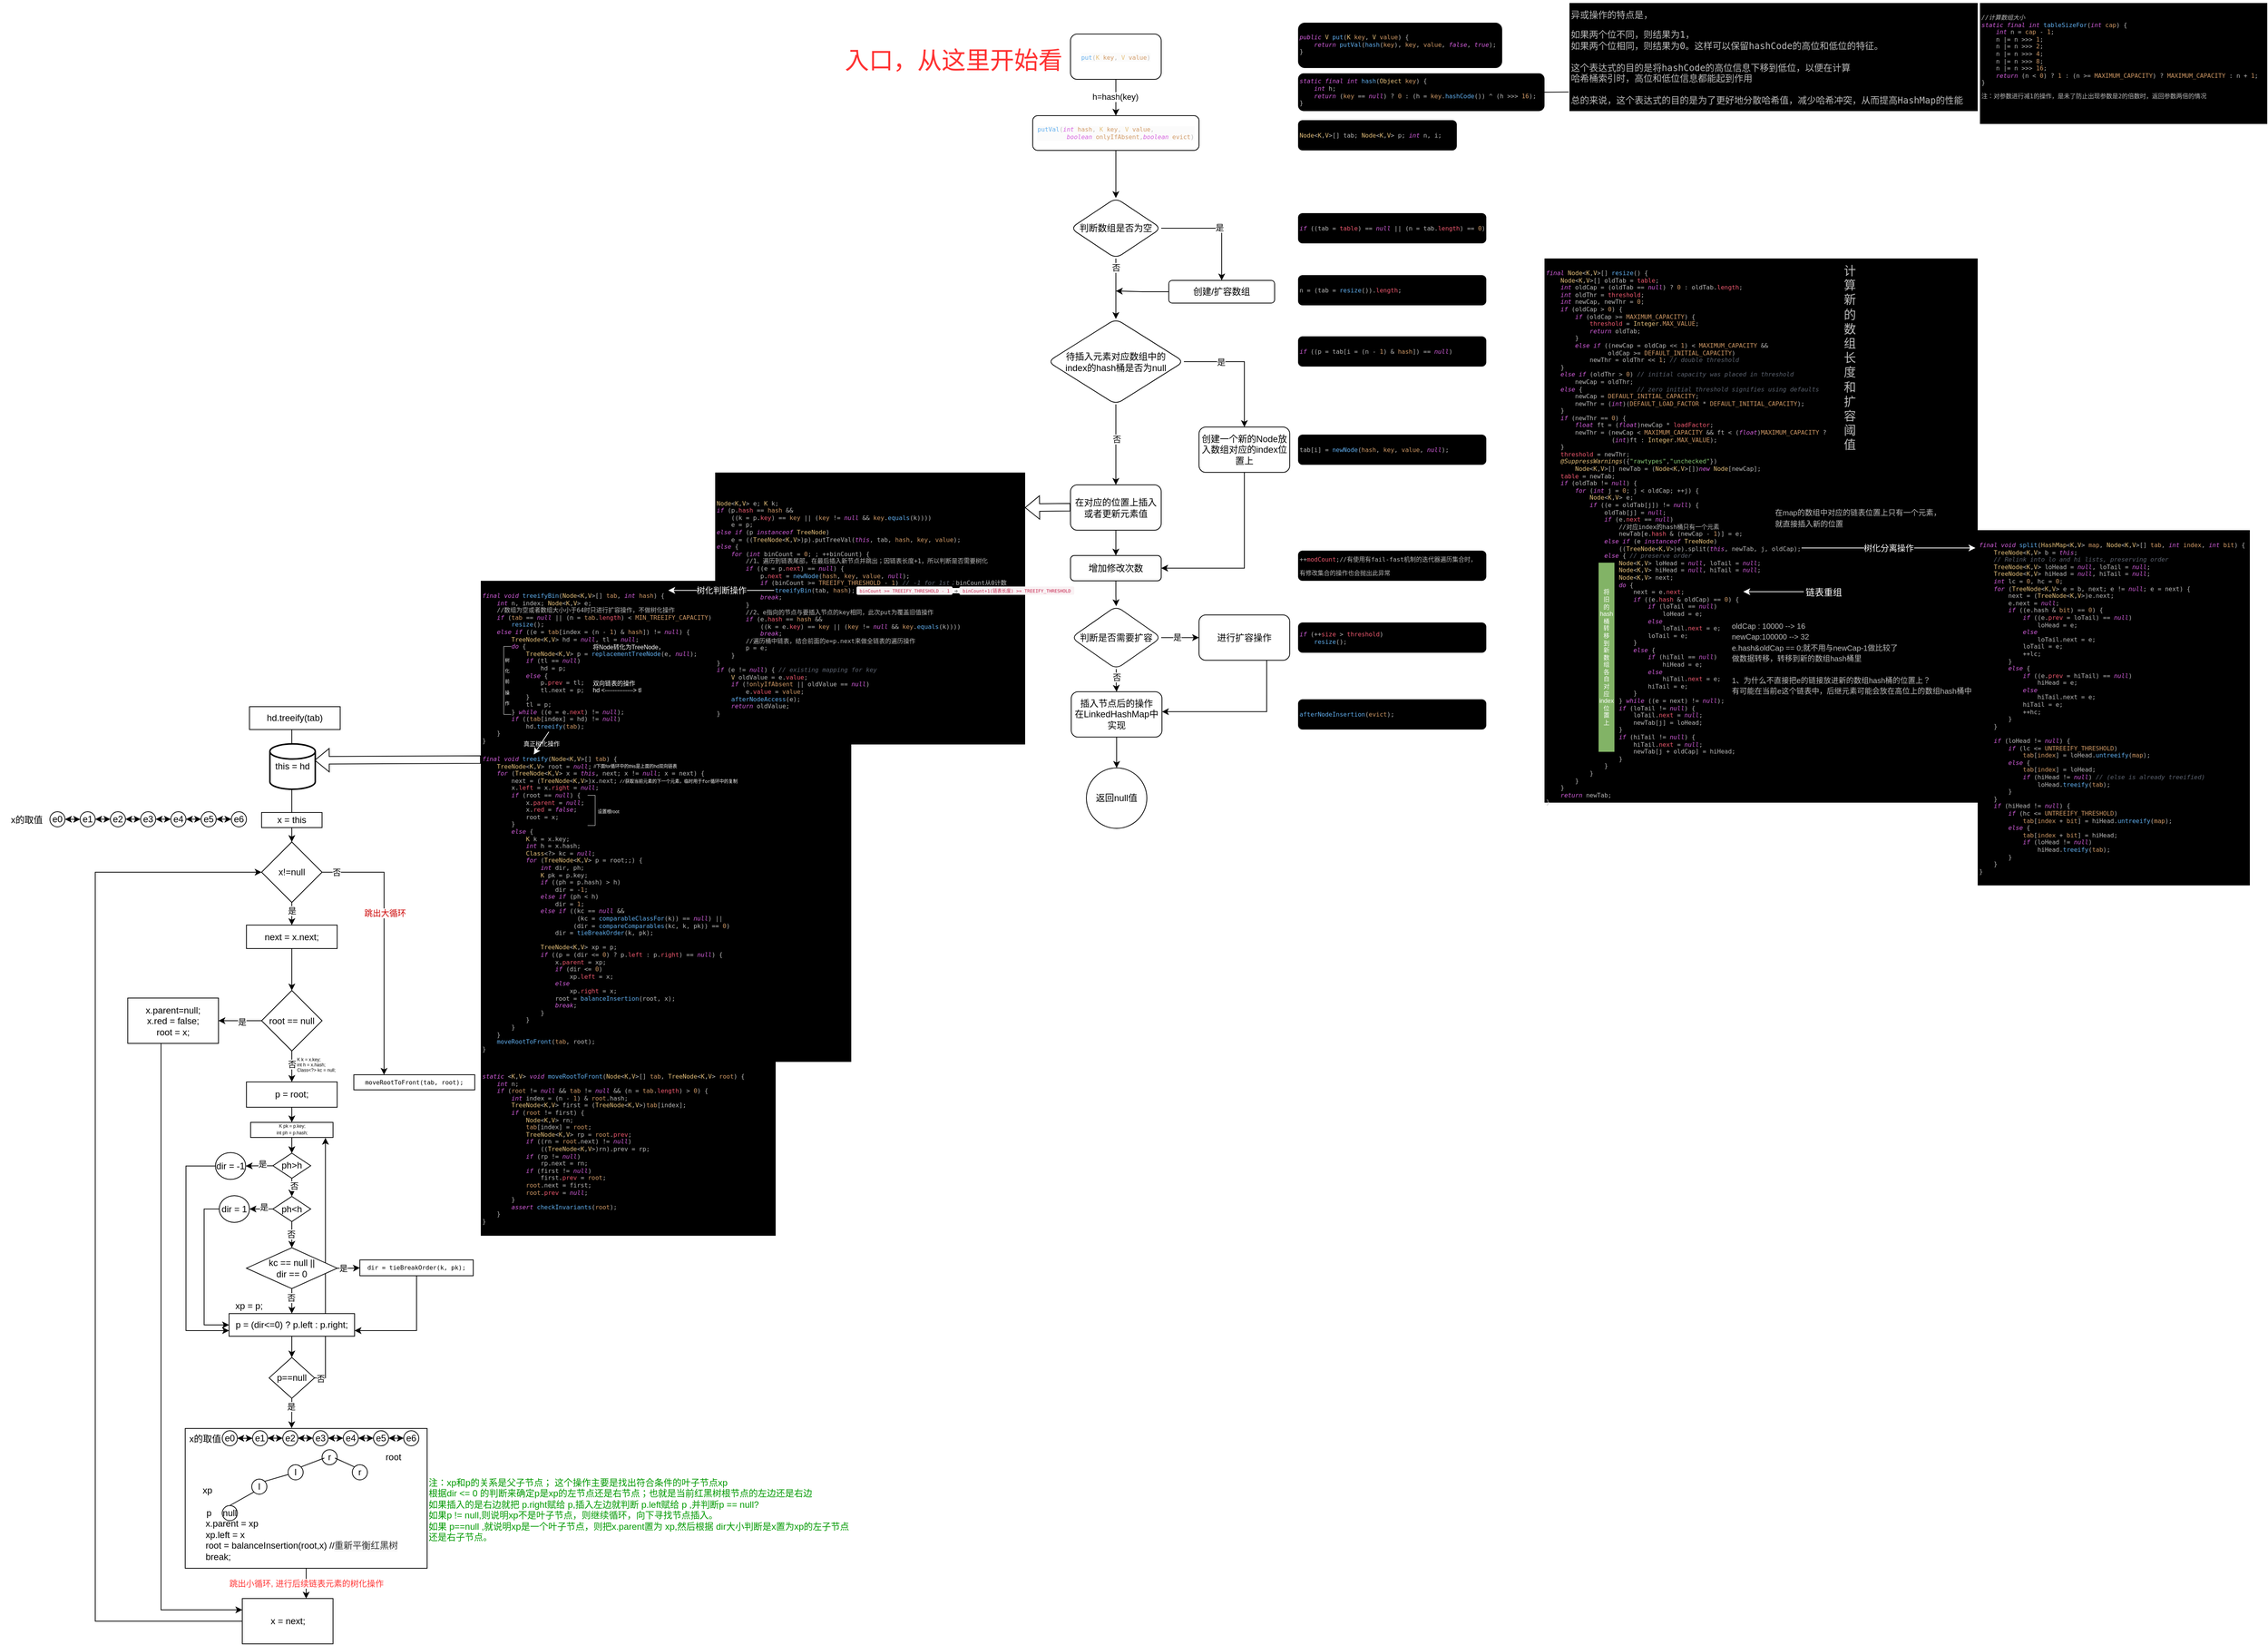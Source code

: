 <mxfile version="24.2.0" type="github" pages="3">
  <diagram id="ohnXSiem4yEs87opojs4" name="HashMap">
    <mxGraphModel dx="3017" dy="984" grid="1" gridSize="10" guides="1" tooltips="1" connect="1" arrows="1" fold="1" page="1" pageScale="1" pageWidth="827" pageHeight="1169" math="0" shadow="0">
      <root>
        <mxCell id="0" />
        <mxCell id="1" parent="0" />
        <mxCell id="onKNXoKgGcAeMGmnEdmf-6" value="" style="edgeStyle=orthogonalEdgeStyle;rounded=0;orthogonalLoop=1;jettySize=auto;html=1;" parent="1" source="onKNXoKgGcAeMGmnEdmf-1" target="onKNXoKgGcAeMGmnEdmf-5" edge="1">
          <mxGeometry relative="1" as="geometry" />
        </mxCell>
        <mxCell id="onKNXoKgGcAeMGmnEdmf-7" value="h=hash(key)" style="edgeLabel;html=1;align=center;verticalAlign=middle;resizable=0;points=[];" parent="onKNXoKgGcAeMGmnEdmf-6" vertex="1" connectable="0">
          <mxGeometry x="-0.04" y="-1" relative="1" as="geometry">
            <mxPoint as="offset" />
          </mxGeometry>
        </mxCell>
        <mxCell id="onKNXoKgGcAeMGmnEdmf-1" value="&lt;meta charset=&quot;utf-8&quot;&gt;&lt;pre style=&quot;font-size: 10px; font-style: normal; font-variant-ligatures: normal; font-variant-caps: normal; font-weight: 400; letter-spacing: normal; orphans: 2; text-align: left; text-indent: 0px; text-transform: none; widows: 2; word-spacing: 0px; -webkit-text-stroke-width: 0px; background-color: rgb(251, 251, 251); text-decoration-thickness: initial; text-decoration-style: initial; text-decoration-color: initial; color: rgb(187, 187, 187);&quot;&gt;&lt;font&gt;&lt;font style=&quot;font-size: 8px;&quot;&gt;&lt;span style=&quot;color: rgb(97, 175, 239);&quot;&gt;put&lt;/span&gt;(&lt;span style=&quot;color: rgb(229, 192, 123);&quot;&gt;K &lt;/span&gt;&lt;span style=&quot;color: rgb(209, 154, 102);&quot;&gt;key&lt;/span&gt;, &lt;span style=&quot;color: rgb(229, 192, 123);&quot;&gt;V &lt;/span&gt;&lt;span style=&quot;color: rgb(209, 154, 102);&quot;&gt;value&lt;/span&gt;)&lt;/font&gt;&lt;/font&gt;&lt;/pre&gt;" style="rounded=1;whiteSpace=wrap;html=1;" parent="1" vertex="1">
          <mxGeometry x="200" y="100" width="120" height="60" as="geometry" />
        </mxCell>
        <mxCell id="onKNXoKgGcAeMGmnEdmf-3" value="&lt;pre style=&quot;color: rgb(187, 187, 187); font-style: normal; font-variant-ligatures: normal; font-variant-caps: normal; font-weight: 400; letter-spacing: normal; orphans: 2; text-indent: 0px; text-transform: none; widows: 2; word-spacing: 0px; -webkit-text-stroke-width: 0px; text-decoration-thickness: initial; text-decoration-style: initial; text-decoration-color: initial;&quot;&gt;&lt;font style=&quot;&quot;&gt;&lt;font style=&quot;font-size: 8px;&quot;&gt;&lt;span style=&quot;color: rgb(213, 95, 222); font-style: italic;&quot;&gt;public &lt;/span&gt;&lt;span style=&quot;color: rgb(229, 192, 123);&quot;&gt;V &lt;/span&gt;&lt;span style=&quot;color: rgb(97, 175, 239);&quot;&gt;put&lt;/span&gt;(&lt;span style=&quot;color: rgb(229, 192, 123);&quot;&gt;K &lt;/span&gt;&lt;span style=&quot;color: rgb(209, 154, 102);&quot;&gt;key&lt;/span&gt;, &lt;span style=&quot;color: rgb(229, 192, 123);&quot;&gt;V &lt;/span&gt;&lt;span style=&quot;color: rgb(209, 154, 102);&quot;&gt;value&lt;/span&gt;) {&lt;br style=&quot;&quot;&gt;    &lt;span style=&quot;color: rgb(213, 95, 222); font-style: italic;&quot;&gt;return &lt;/span&gt;&lt;span style=&quot;color: rgb(97, 175, 239);&quot;&gt;putVal&lt;/span&gt;(&lt;span style=&quot;color: rgb(97, 175, 239);&quot;&gt;hash&lt;/span&gt;(&lt;span style=&quot;color: rgb(209, 154, 102);&quot;&gt;key&lt;/span&gt;), &lt;span style=&quot;color: rgb(209, 154, 102);&quot;&gt;key&lt;/span&gt;, &lt;span style=&quot;color: rgb(209, 154, 102);&quot;&gt;value&lt;/span&gt;, &lt;span style=&quot;color: rgb(213, 95, 222); font-style: italic;&quot;&gt;false&lt;/span&gt;, &lt;span style=&quot;color: rgb(213, 95, 222); font-style: italic;&quot;&gt;true&lt;/span&gt;);&lt;br style=&quot;&quot;&gt;}&lt;br style=&quot;&quot;&gt;&lt;/font&gt;&lt;span style=&quot;font-size: 10px;&quot;&gt;&lt;br style=&quot;font-size: 10px;&quot;&gt;&lt;/span&gt;&lt;/font&gt;&lt;/pre&gt;" style="text;whiteSpace=wrap;html=1;fillColor=#000000;strokeColor=none;gradientColor=none;rounded=1;glass=0;shadow=0;align=left;verticalAlign=middle;labelPosition=center;verticalLabelPosition=middle;fontSize=8;spacingTop=10;" parent="1" vertex="1">
          <mxGeometry x="501" y="85" width="270" height="60" as="geometry" />
        </mxCell>
        <mxCell id="onKNXoKgGcAeMGmnEdmf-22" value="" style="edgeStyle=orthogonalEdgeStyle;rounded=0;orthogonalLoop=1;jettySize=auto;html=1;" parent="1" source="onKNXoKgGcAeMGmnEdmf-5" target="onKNXoKgGcAeMGmnEdmf-21" edge="1">
          <mxGeometry relative="1" as="geometry" />
        </mxCell>
        <mxCell id="onKNXoKgGcAeMGmnEdmf-5" value="&lt;pre style=&quot;font-size: 10px; font-style: normal; font-variant-ligatures: normal; font-variant-caps: normal; font-weight: 400; letter-spacing: normal; orphans: 2; text-align: left; text-indent: 0px; text-transform: none; widows: 2; word-spacing: 0px; -webkit-text-stroke-width: 0px; background-color: rgb(251, 251, 251); text-decoration-thickness: initial; text-decoration-style: initial; text-decoration-color: initial; color: rgb(187, 187, 187);&quot;&gt;&lt;pre style=&quot;font-size: 8px;&quot;&gt;&lt;span style=&quot;color: rgb(97, 175, 239);&quot;&gt;putVal&lt;/span&gt;(&lt;span style=&quot;color: rgb(213, 95, 222); font-style: italic;&quot;&gt;int &lt;/span&gt;&lt;span style=&quot;color: rgb(209, 154, 102);&quot;&gt;hash&lt;/span&gt;, &lt;span style=&quot;color: rgb(229, 192, 123);&quot;&gt;K &lt;/span&gt;&lt;span style=&quot;color: rgb(209, 154, 102);&quot;&gt;key&lt;/span&gt;, &lt;span style=&quot;color: rgb(229, 192, 123);&quot;&gt;V &lt;/span&gt;&lt;span style=&quot;color: rgb(209, 154, 102);&quot;&gt;value&lt;/span&gt;, &lt;br&gt;&lt;span style=&quot;color: rgb(213, 95, 222); font-style: italic;&quot;&gt;&#x9;boolean &lt;/span&gt;&lt;span style=&quot;color: rgb(209, 154, 102);&quot;&gt;onlyIfAbsent&lt;/span&gt;,&lt;span style=&quot;color: rgb(213, 95, 222); font-style: italic;&quot;&gt;boolean &lt;/span&gt;&lt;span style=&quot;color: rgb(209, 154, 102);&quot;&gt;evict&lt;/span&gt;)&lt;/pre&gt;&lt;/pre&gt;" style="rounded=1;whiteSpace=wrap;html=1;" parent="1" vertex="1">
          <mxGeometry x="150" y="208" width="220" height="46" as="geometry" />
        </mxCell>
        <mxCell id="onKNXoKgGcAeMGmnEdmf-10" value="&lt;pre style=&quot;color: rgb(187, 187, 187);&quot;&gt;&lt;span style=&quot;color: rgb(229, 192, 123);&quot;&gt;Node&lt;/span&gt;&amp;lt;&lt;span style=&quot;color: rgb(229, 192, 123);&quot;&gt;K&lt;/span&gt;,&lt;span style=&quot;color: rgb(229, 192, 123);&quot;&gt;V&lt;/span&gt;&amp;gt;[] tab; &lt;span style=&quot;color: rgb(229, 192, 123);&quot;&gt;Node&lt;/span&gt;&amp;lt;&lt;span style=&quot;color: rgb(229, 192, 123);&quot;&gt;K&lt;/span&gt;,&lt;span style=&quot;color: rgb(229, 192, 123);&quot;&gt;V&lt;/span&gt;&amp;gt; p; &lt;span style=&quot;color: rgb(213, 95, 222); font-style: italic;&quot;&gt;int &lt;/span&gt;n, i;&lt;/pre&gt;" style="text;whiteSpace=wrap;html=1;fillColor=#000000;strokeColor=none;gradientColor=none;rounded=1;glass=0;shadow=0;align=left;verticalAlign=middle;labelPosition=center;verticalLabelPosition=middle;fontSize=8;spacingTop=0;" parent="1" vertex="1">
          <mxGeometry x="501" y="214" width="210" height="40" as="geometry" />
        </mxCell>
        <mxCell id="onKNXoKgGcAeMGmnEdmf-15" value="&lt;pre style=&quot;color: rgb(187, 187, 187);&quot;&gt;&lt;span style=&quot;color: rgb(213, 95, 222); font-style: italic;&quot;&gt;static final int &lt;/span&gt;&lt;span style=&quot;color: rgb(97, 175, 239);&quot;&gt;hash&lt;/span&gt;(&lt;span style=&quot;color: rgb(229, 192, 123);&quot;&gt;Object &lt;/span&gt;&lt;span style=&quot;color: rgb(209, 154, 102);&quot;&gt;key&lt;/span&gt;) {&lt;br&gt;    &lt;span style=&quot;color: rgb(213, 95, 222); font-style: italic;&quot;&gt;int &lt;/span&gt;h;&lt;br&gt;    &lt;span style=&quot;color: rgb(213, 95, 222); font-style: italic;&quot;&gt;return &lt;/span&gt;(&lt;span style=&quot;color: rgb(209, 154, 102);&quot;&gt;key &lt;/span&gt;== &lt;span style=&quot;color: rgb(213, 95, 222); font-style: italic;&quot;&gt;null&lt;/span&gt;) ? &lt;span style=&quot;color: rgb(209, 154, 102);&quot;&gt;0 &lt;/span&gt;: (h = &lt;span style=&quot;color: rgb(209, 154, 102);&quot;&gt;key&lt;/span&gt;.&lt;span style=&quot;color: rgb(97, 175, 239);&quot;&gt;hashCode&lt;/span&gt;()) ^ (h &amp;gt;&amp;gt;&amp;gt; &lt;span style=&quot;color: rgb(209, 154, 102);&quot;&gt;16&lt;/span&gt;);&lt;br&gt;}&lt;/pre&gt;" style="text;whiteSpace=wrap;html=1;fillColor=#000000;strokeColor=none;gradientColor=none;rounded=1;glass=0;shadow=0;align=left;verticalAlign=middle;labelPosition=center;verticalLabelPosition=middle;fontSize=8;spacingTop=0;" parent="1" vertex="1">
          <mxGeometry x="501" y="152" width="326" height="50" as="geometry" />
        </mxCell>
        <mxCell id="onKNXoKgGcAeMGmnEdmf-16" value="&lt;pre style=&quot;font-size: 12px; color: rgb(187, 187, 187);&quot;&gt;&lt;pre&gt;异或操作的特点是，&lt;/pre&gt;&lt;pre&gt;如果两个位不同，则结果为1，&lt;br&gt;如果两个位相同，则结果为0。这样可以保留hashCode的高位和低位的特征。&lt;br&gt;&lt;br&gt;这个表达式的目的是将hashCode的高位信息下移到低位，以便在计算&lt;br&gt;哈希桶索引时，高位和低位信息都能起到作用&lt;br&gt;&lt;br&gt;总的来说，这个表达式的目的是为了更好地分散哈希值，减少哈希冲突，从而提高HashMap的性能&lt;/pre&gt;&lt;/pre&gt;" style="whiteSpace=wrap;html=1;fontSize=8;align=left;fillColor=#000000;strokeColor=none;gradientColor=none;rounded=0;glass=0;shadow=0;spacingTop=0;" parent="1" vertex="1">
          <mxGeometry x="860" y="59" width="540" height="143" as="geometry" />
        </mxCell>
        <mxCell id="onKNXoKgGcAeMGmnEdmf-19" value="" style="endArrow=none;html=1;rounded=0;exitX=1;exitY=0.5;exitDx=0;exitDy=0;entryX=-0.002;entryY=0.823;entryDx=0;entryDy=0;entryPerimeter=0;" parent="1" source="onKNXoKgGcAeMGmnEdmf-15" target="onKNXoKgGcAeMGmnEdmf-16" edge="1">
          <mxGeometry width="50" height="50" relative="1" as="geometry">
            <mxPoint x="880" y="310" as="sourcePoint" />
            <mxPoint x="930" y="260" as="targetPoint" />
          </mxGeometry>
        </mxCell>
        <mxCell id="onKNXoKgGcAeMGmnEdmf-20" style="edgeStyle=orthogonalEdgeStyle;rounded=0;orthogonalLoop=1;jettySize=auto;html=1;exitX=0.5;exitY=1;exitDx=0;exitDy=0;" parent="1" source="onKNXoKgGcAeMGmnEdmf-5" target="onKNXoKgGcAeMGmnEdmf-5" edge="1">
          <mxGeometry relative="1" as="geometry" />
        </mxCell>
        <mxCell id="onKNXoKgGcAeMGmnEdmf-27" value="" style="edgeStyle=orthogonalEdgeStyle;rounded=0;orthogonalLoop=1;jettySize=auto;html=1;" parent="1" source="onKNXoKgGcAeMGmnEdmf-21" target="onKNXoKgGcAeMGmnEdmf-26" edge="1">
          <mxGeometry relative="1" as="geometry" />
        </mxCell>
        <mxCell id="onKNXoKgGcAeMGmnEdmf-28" value="是" style="edgeLabel;html=1;align=center;verticalAlign=middle;resizable=0;points=[];" parent="onKNXoKgGcAeMGmnEdmf-27" vertex="1" connectable="0">
          <mxGeometry x="0.026" y="1" relative="1" as="geometry">
            <mxPoint as="offset" />
          </mxGeometry>
        </mxCell>
        <mxCell id="onKNXoKgGcAeMGmnEdmf-32" value="" style="edgeStyle=orthogonalEdgeStyle;rounded=0;orthogonalLoop=1;jettySize=auto;html=1;" parent="1" source="onKNXoKgGcAeMGmnEdmf-21" target="onKNXoKgGcAeMGmnEdmf-31" edge="1">
          <mxGeometry relative="1" as="geometry" />
        </mxCell>
        <mxCell id="onKNXoKgGcAeMGmnEdmf-40" value="否" style="edgeLabel;html=1;align=center;verticalAlign=middle;resizable=0;points=[];" parent="onKNXoKgGcAeMGmnEdmf-32" vertex="1" connectable="0">
          <mxGeometry x="-0.65" relative="1" as="geometry">
            <mxPoint y="-2" as="offset" />
          </mxGeometry>
        </mxCell>
        <mxCell id="onKNXoKgGcAeMGmnEdmf-21" value="判断数组是否为空" style="rhombus;whiteSpace=wrap;html=1;rounded=1;" parent="1" vertex="1">
          <mxGeometry x="200" y="317" width="120" height="80" as="geometry" />
        </mxCell>
        <mxCell id="onKNXoKgGcAeMGmnEdmf-25" value="&lt;pre style=&quot;color: rgb(187, 187, 187);&quot;&gt;&lt;pre&gt;&lt;span style=&quot;color: rgb(213, 95, 222); font-style: italic;&quot;&gt;if &lt;/span&gt;((tab = &lt;span style=&quot;color: rgb(239, 89, 111);&quot;&gt;table&lt;/span&gt;) == &lt;span style=&quot;color: rgb(213, 95, 222); font-style: italic;&quot;&gt;null &lt;/span&gt;|| (n = tab.&lt;span style=&quot;color: rgb(239, 89, 111);&quot;&gt;length&lt;/span&gt;) == &lt;span style=&quot;color: rgb(209, 154, 102);&quot;&gt;0&lt;/span&gt;)&lt;/pre&gt;&lt;/pre&gt;" style="text;whiteSpace=wrap;html=1;fillColor=#000000;strokeColor=none;gradientColor=none;rounded=1;glass=0;shadow=0;align=left;verticalAlign=middle;labelPosition=center;verticalLabelPosition=middle;fontSize=8;spacingTop=0;" parent="1" vertex="1">
          <mxGeometry x="501" y="337" width="249" height="40" as="geometry" />
        </mxCell>
        <mxCell id="onKNXoKgGcAeMGmnEdmf-39" style="edgeStyle=orthogonalEdgeStyle;rounded=0;orthogonalLoop=1;jettySize=auto;html=1;" parent="1" source="onKNXoKgGcAeMGmnEdmf-26" edge="1">
          <mxGeometry relative="1" as="geometry">
            <mxPoint x="260" y="440" as="targetPoint" />
          </mxGeometry>
        </mxCell>
        <mxCell id="onKNXoKgGcAeMGmnEdmf-26" value="创建/扩容数组" style="rounded=1;whiteSpace=wrap;html=1;" parent="1" vertex="1">
          <mxGeometry x="330" y="426" width="140" height="30" as="geometry" />
        </mxCell>
        <mxCell id="onKNXoKgGcAeMGmnEdmf-48" value="" style="edgeStyle=orthogonalEdgeStyle;rounded=0;orthogonalLoop=1;jettySize=auto;html=1;" parent="1" source="onKNXoKgGcAeMGmnEdmf-31" target="onKNXoKgGcAeMGmnEdmf-47" edge="1">
          <mxGeometry relative="1" as="geometry" />
        </mxCell>
        <mxCell id="onKNXoKgGcAeMGmnEdmf-49" value="是" style="edgeLabel;html=1;align=center;verticalAlign=middle;resizable=0;points=[];" parent="onKNXoKgGcAeMGmnEdmf-48" vertex="1" connectable="0">
          <mxGeometry x="-0.409" relative="1" as="geometry">
            <mxPoint as="offset" />
          </mxGeometry>
        </mxCell>
        <mxCell id="onKNXoKgGcAeMGmnEdmf-51" value="" style="edgeStyle=orthogonalEdgeStyle;rounded=0;orthogonalLoop=1;jettySize=auto;html=1;" parent="1" source="onKNXoKgGcAeMGmnEdmf-31" target="onKNXoKgGcAeMGmnEdmf-50" edge="1">
          <mxGeometry relative="1" as="geometry" />
        </mxCell>
        <mxCell id="onKNXoKgGcAeMGmnEdmf-52" value="否" style="edgeLabel;html=1;align=center;verticalAlign=middle;resizable=0;points=[];" parent="onKNXoKgGcAeMGmnEdmf-51" vertex="1" connectable="0">
          <mxGeometry x="-0.14" y="1" relative="1" as="geometry">
            <mxPoint as="offset" />
          </mxGeometry>
        </mxCell>
        <mxCell id="onKNXoKgGcAeMGmnEdmf-31" value="&lt;span style=&quot;text-align: left;&quot;&gt;待插入元素&lt;/span&gt;&lt;span style=&quot;text-align: left;&quot;&gt;对应&lt;/span&gt;&lt;span style=&quot;text-align: left;&quot;&gt;数组中&lt;/span&gt;&lt;span style=&quot;text-align: left;&quot;&gt;的&lt;/span&gt;&lt;div&gt;&lt;span style=&quot;text-align: left;&quot;&gt;index的hash桶是否为null&lt;/span&gt;&lt;/div&gt;" style="rhombus;whiteSpace=wrap;html=1;rounded=1;" parent="1" vertex="1">
          <mxGeometry x="170" y="477" width="180" height="113" as="geometry" />
        </mxCell>
        <mxCell id="onKNXoKgGcAeMGmnEdmf-34" value="&lt;pre style=&quot;color: rgb(187, 187, 187); font-size: 8px; font-style: normal; font-variant-ligatures: normal; font-variant-caps: normal; font-weight: 400; letter-spacing: normal; orphans: 2; text-align: left; text-indent: 0px; text-transform: none; widows: 2; word-spacing: 0px; -webkit-text-stroke-width: 0px; text-decoration-thickness: initial; text-decoration-style: initial; text-decoration-color: initial;&quot;&gt;&lt;span style=&quot;color: rgb(213, 95, 222); font-style: italic;&quot;&gt;final &lt;/span&gt;&lt;span style=&quot;color: rgb(229, 192, 123);&quot;&gt;Node&lt;/span&gt;&amp;lt;&lt;span style=&quot;color: rgb(229, 192, 123);&quot;&gt;K&lt;/span&gt;,&lt;span style=&quot;color: rgb(229, 192, 123);&quot;&gt;V&lt;/span&gt;&amp;gt;[] &lt;span style=&quot;color: rgb(97, 175, 239);&quot;&gt;resize&lt;/span&gt;() {&lt;br&gt;    &lt;span style=&quot;color: rgb(229, 192, 123);&quot;&gt;Node&lt;/span&gt;&amp;lt;&lt;span style=&quot;color: rgb(229, 192, 123);&quot;&gt;K&lt;/span&gt;,&lt;span style=&quot;color: rgb(229, 192, 123);&quot;&gt;V&lt;/span&gt;&amp;gt;[] oldTab = &lt;span style=&quot;color: rgb(239, 89, 111);&quot;&gt;table&lt;/span&gt;;&lt;br&gt;    &lt;span style=&quot;color: rgb(213, 95, 222); font-style: italic;&quot;&gt;int &lt;/span&gt;oldCap = (oldTab == &lt;span style=&quot;color: rgb(213, 95, 222); font-style: italic;&quot;&gt;null&lt;/span&gt;) ? &lt;span style=&quot;color: rgb(209, 154, 102);&quot;&gt;0 &lt;/span&gt;: oldTab.&lt;span style=&quot;color: rgb(239, 89, 111);&quot;&gt;length&lt;/span&gt;;&lt;br&gt;    &lt;span style=&quot;color: rgb(213, 95, 222); font-style: italic;&quot;&gt;int &lt;/span&gt;oldThr = &lt;span style=&quot;color: rgb(239, 89, 111);&quot;&gt;threshold&lt;/span&gt;;&lt;br&gt;    &lt;span style=&quot;color: rgb(213, 95, 222); font-style: italic;&quot;&gt;int &lt;/span&gt;newCap, newThr = &lt;span style=&quot;color: rgb(209, 154, 102);&quot;&gt;0&lt;/span&gt;;&lt;br&gt;    &lt;span style=&quot;color: rgb(213, 95, 222); font-style: italic;&quot;&gt;if &lt;/span&gt;(oldCap &amp;gt; &lt;span style=&quot;color: rgb(209, 154, 102);&quot;&gt;0&lt;/span&gt;) {&lt;br&gt;        &lt;span style=&quot;color: rgb(213, 95, 222); font-style: italic;&quot;&gt;if &lt;/span&gt;(oldCap &amp;gt;= &lt;span style=&quot;color: rgb(209, 154, 102);&quot;&gt;MAXIMUM_CAPACITY&lt;/span&gt;) {&lt;br&gt;            &lt;span style=&quot;color: rgb(239, 89, 111);&quot;&gt;threshold &lt;/span&gt;= &lt;span style=&quot;color: rgb(229, 192, 123);&quot;&gt;Integer&lt;/span&gt;.&lt;span style=&quot;color: rgb(209, 154, 102);&quot;&gt;MAX_VALUE&lt;/span&gt;;&lt;br&gt;            &lt;span style=&quot;color: rgb(213, 95, 222); font-style: italic;&quot;&gt;return &lt;/span&gt;oldTab;&lt;br&gt;        }&lt;br&gt;        &lt;span style=&quot;color: rgb(213, 95, 222); font-style: italic;&quot;&gt;else if &lt;/span&gt;((newCap = oldCap &amp;lt;&amp;lt; &lt;span style=&quot;color: rgb(209, 154, 102);&quot;&gt;1&lt;/span&gt;) &amp;lt; &lt;span style=&quot;color: rgb(209, 154, 102);&quot;&gt;MAXIMUM_CAPACITY &lt;/span&gt;&amp;amp;&amp;amp;&lt;br&gt;                 oldCap &amp;gt;= &lt;span style=&quot;color: rgb(209, 154, 102);&quot;&gt;DEFAULT_INITIAL_CAPACITY&lt;/span&gt;)&lt;br&gt;            newThr = oldThr &amp;lt;&amp;lt; &lt;span style=&quot;color: rgb(209, 154, 102);&quot;&gt;1&lt;/span&gt;; &lt;span style=&quot;color: rgb(92, 99, 112); font-style: italic;&quot;&gt;// double threshold&lt;br&gt;&lt;/span&gt;&lt;span style=&quot;color: rgb(92, 99, 112); font-style: italic;&quot;&gt;    &lt;/span&gt;}&lt;br&gt;    &lt;span style=&quot;color: rgb(213, 95, 222); font-style: italic;&quot;&gt;else if &lt;/span&gt;(oldThr &amp;gt; &lt;span style=&quot;color: rgb(209, 154, 102);&quot;&gt;0&lt;/span&gt;) &lt;span style=&quot;color: rgb(92, 99, 112); font-style: italic;&quot;&gt;// initial capacity was placed in threshold&lt;br&gt;&lt;/span&gt;&lt;span style=&quot;color: rgb(92, 99, 112); font-style: italic;&quot;&gt;        &lt;/span&gt;newCap = oldThr;&lt;br&gt;    &lt;span style=&quot;color: rgb(213, 95, 222); font-style: italic;&quot;&gt;else &lt;/span&gt;{               &lt;span style=&quot;color: rgb(92, 99, 112); font-style: italic;&quot;&gt;// zero initial threshold signifies using defaults&lt;br&gt;&lt;/span&gt;&lt;span style=&quot;color: rgb(92, 99, 112); font-style: italic;&quot;&gt;        &lt;/span&gt;newCap = &lt;span style=&quot;color: rgb(209, 154, 102);&quot;&gt;DEFAULT_INITIAL_CAPACITY&lt;/span&gt;;&lt;br&gt;        newThr = (&lt;span style=&quot;color: rgb(213, 95, 222); font-style: italic;&quot;&gt;int&lt;/span&gt;)(&lt;span style=&quot;color: rgb(209, 154, 102);&quot;&gt;DEFAULT_LOAD_FACTOR &lt;/span&gt;* &lt;span style=&quot;color: rgb(209, 154, 102);&quot;&gt;DEFAULT_INITIAL_CAPACITY&lt;/span&gt;);&lt;br&gt;    }&lt;br&gt;    &lt;span style=&quot;color: rgb(213, 95, 222); font-style: italic;&quot;&gt;if &lt;/span&gt;(newThr == &lt;span style=&quot;color: rgb(209, 154, 102);&quot;&gt;0&lt;/span&gt;) {&lt;br&gt;        &lt;span style=&quot;color: rgb(213, 95, 222); font-style: italic;&quot;&gt;float &lt;/span&gt;ft = (&lt;span style=&quot;color: rgb(213, 95, 222); font-style: italic;&quot;&gt;float&lt;/span&gt;)newCap * &lt;span style=&quot;color: rgb(239, 89, 111);&quot;&gt;loadFactor&lt;/span&gt;;&lt;br&gt;        newThr = (newCap &amp;lt; &lt;span style=&quot;color: rgb(209, 154, 102);&quot;&gt;MAXIMUM_CAPACITY &lt;/span&gt;&amp;amp;&amp;amp; ft &amp;lt; (&lt;span style=&quot;color: rgb(213, 95, 222); font-style: italic;&quot;&gt;float&lt;/span&gt;)&lt;span style=&quot;color: rgb(209, 154, 102);&quot;&gt;MAXIMUM_CAPACITY &lt;/span&gt;?&lt;br&gt;                  (&lt;span style=&quot;color: rgb(213, 95, 222); font-style: italic;&quot;&gt;int&lt;/span&gt;)ft : &lt;span style=&quot;color: rgb(229, 192, 123);&quot;&gt;Integer&lt;/span&gt;.&lt;span style=&quot;color: rgb(209, 154, 102);&quot;&gt;MAX_VALUE&lt;/span&gt;);&lt;br&gt;    }&lt;br&gt;    &lt;span style=&quot;color: rgb(239, 89, 111);&quot;&gt;threshold &lt;/span&gt;= newThr;&lt;br&gt;    &lt;span style=&quot;color: rgb(229, 192, 123); font-style: italic;&quot;&gt;@SuppressWarnings&lt;/span&gt;({&lt;span style=&quot;color: rgb(137, 202, 120);&quot;&gt;&quot;rawtypes&quot;&lt;/span&gt;,&lt;span style=&quot;color: rgb(137, 202, 120);&quot;&gt;&quot;unchecked&quot;&lt;/span&gt;})&lt;br&gt;        &lt;span style=&quot;color: rgb(229, 192, 123);&quot;&gt;Node&lt;/span&gt;&amp;lt;&lt;span style=&quot;color: rgb(229, 192, 123);&quot;&gt;K&lt;/span&gt;,&lt;span style=&quot;color: rgb(229, 192, 123);&quot;&gt;V&lt;/span&gt;&amp;gt;[] newTab = (&lt;span style=&quot;color: rgb(229, 192, 123);&quot;&gt;Node&lt;/span&gt;&amp;lt;&lt;span style=&quot;color: rgb(229, 192, 123);&quot;&gt;K&lt;/span&gt;,&lt;span style=&quot;color: rgb(229, 192, 123);&quot;&gt;V&lt;/span&gt;&amp;gt;[])&lt;span style=&quot;color: rgb(213, 95, 222); font-style: italic;&quot;&gt;new &lt;/span&gt;&lt;span style=&quot;color: rgb(229, 192, 123);&quot;&gt;Node&lt;/span&gt;[newCap];&lt;br&gt;    &lt;span style=&quot;color: rgb(239, 89, 111);&quot;&gt;table &lt;/span&gt;= newTab;&lt;br&gt;    &lt;span style=&quot;color: rgb(213, 95, 222); font-style: italic;&quot;&gt;if &lt;/span&gt;(oldTab != &lt;span style=&quot;color: rgb(213, 95, 222); font-style: italic;&quot;&gt;null&lt;/span&gt;) {&lt;br&gt;        &lt;span style=&quot;color: rgb(213, 95, 222); font-style: italic;&quot;&gt;for &lt;/span&gt;(&lt;span style=&quot;color: rgb(213, 95, 222); font-style: italic;&quot;&gt;int &lt;/span&gt;j = &lt;span style=&quot;color: rgb(209, 154, 102);&quot;&gt;0&lt;/span&gt;; j &amp;lt; oldCap; ++j) {&lt;br&gt;            &lt;span style=&quot;color: rgb(229, 192, 123);&quot;&gt;Node&lt;/span&gt;&amp;lt;&lt;span style=&quot;color: rgb(229, 192, 123);&quot;&gt;K&lt;/span&gt;,&lt;span style=&quot;color: rgb(229, 192, 123);&quot;&gt;V&lt;/span&gt;&amp;gt; e;&lt;br&gt;            &lt;span style=&quot;color: rgb(213, 95, 222); font-style: italic;&quot;&gt;if &lt;/span&gt;((e = oldTab[j]) != &lt;span style=&quot;color: rgb(213, 95, 222); font-style: italic;&quot;&gt;null&lt;/span&gt;) {&lt;br&gt;                oldTab[j] = &lt;span style=&quot;color: rgb(213, 95, 222); font-style: italic;&quot;&gt;null&lt;/span&gt;;&lt;br&gt;                &lt;span style=&quot;color: rgb(213, 95, 222); font-style: italic;&quot;&gt;if &lt;/span&gt;(e.&lt;span style=&quot;color: rgb(239, 89, 111);&quot;&gt;next &lt;/span&gt;== &lt;span style=&quot;color: rgb(213, 95, 222); font-style: italic;&quot;&gt;null&lt;/span&gt;)&lt;br/&gt;&lt;span style=&quot;white-space: pre;&quot;&gt;&#x9;&lt;/span&gt;&lt;span style=&quot;white-space: pre;&quot;&gt;&#x9;&lt;/span&gt;    //对应index的hash桶只有一个元素&lt;br&gt;                    newTab[e.&lt;span style=&quot;color: rgb(239, 89, 111);&quot;&gt;hash &lt;/span&gt;&amp;amp; (newCap - &lt;span style=&quot;color: rgb(209, 154, 102);&quot;&gt;1&lt;/span&gt;)] = e;&lt;br&gt;                &lt;span style=&quot;color: rgb(213, 95, 222); font-style: italic;&quot;&gt;else if &lt;/span&gt;(e &lt;span style=&quot;color: rgb(213, 95, 222); font-style: italic;&quot;&gt;instanceof &lt;/span&gt;&lt;span style=&quot;color: rgb(229, 192, 123);&quot;&gt;TreeNode&lt;/span&gt;)&lt;br&gt;                    ((&lt;span style=&quot;color: rgb(229, 192, 123);&quot;&gt;TreeNode&lt;/span&gt;&amp;lt;&lt;span style=&quot;color: rgb(229, 192, 123);&quot;&gt;K&lt;/span&gt;,&lt;span style=&quot;color: rgb(229, 192, 123);&quot;&gt;V&lt;/span&gt;&amp;gt;)e).split(&lt;span style=&quot;color: rgb(213, 95, 222); font-style: italic;&quot;&gt;this&lt;/span&gt;, newTab, j, oldCap);&lt;br&gt;                &lt;span style=&quot;color: rgb(213, 95, 222); font-style: italic;&quot;&gt;else &lt;/span&gt;{ &lt;span style=&quot;color: rgb(92, 99, 112); font-style: italic;&quot;&gt;// preserve order&lt;br&gt;&lt;/span&gt;&lt;span style=&quot;color: rgb(92, 99, 112); font-style: italic;&quot;&gt;                    &lt;/span&gt;&lt;span style=&quot;color: rgb(229, 192, 123);&quot;&gt;Node&lt;/span&gt;&amp;lt;&lt;span style=&quot;color: rgb(229, 192, 123);&quot;&gt;K&lt;/span&gt;,&lt;span style=&quot;color: rgb(229, 192, 123);&quot;&gt;V&lt;/span&gt;&amp;gt; loHead = &lt;span style=&quot;color: rgb(213, 95, 222); font-style: italic;&quot;&gt;null&lt;/span&gt;, loTail = &lt;span style=&quot;color: rgb(213, 95, 222); font-style: italic;&quot;&gt;null&lt;/span&gt;;&lt;br&gt;                    &lt;span style=&quot;color: rgb(229, 192, 123);&quot;&gt;Node&lt;/span&gt;&amp;lt;&lt;span style=&quot;color: rgb(229, 192, 123);&quot;&gt;K&lt;/span&gt;,&lt;span style=&quot;color: rgb(229, 192, 123);&quot;&gt;V&lt;/span&gt;&amp;gt; hiHead = &lt;span style=&quot;color: rgb(213, 95, 222); font-style: italic;&quot;&gt;null&lt;/span&gt;, hiTail = &lt;span style=&quot;color: rgb(213, 95, 222); font-style: italic;&quot;&gt;null&lt;/span&gt;;&lt;br&gt;                    &lt;span style=&quot;color: rgb(229, 192, 123);&quot;&gt;Node&lt;/span&gt;&amp;lt;&lt;span style=&quot;color: rgb(229, 192, 123);&quot;&gt;K&lt;/span&gt;,&lt;span style=&quot;color: rgb(229, 192, 123);&quot;&gt;V&lt;/span&gt;&amp;gt; next;&lt;br&gt;                    &lt;span style=&quot;color: rgb(213, 95, 222); font-style: italic;&quot;&gt;do &lt;/span&gt;{&lt;br&gt;                        next = e.&lt;span style=&quot;color: rgb(239, 89, 111);&quot;&gt;next&lt;/span&gt;;&lt;br&gt;                        &lt;span style=&quot;color: rgb(213, 95, 222); font-style: italic;&quot;&gt;if &lt;/span&gt;((e.&lt;span style=&quot;color: rgb(239, 89, 111);&quot;&gt;hash &lt;/span&gt;&amp;amp; oldCap) == &lt;span style=&quot;color: rgb(209, 154, 102);&quot;&gt;0&lt;/span&gt;) {&lt;br&gt;                            &lt;span style=&quot;color: rgb(213, 95, 222); font-style: italic;&quot;&gt;if &lt;/span&gt;(loTail == &lt;span style=&quot;color: rgb(213, 95, 222); font-style: italic;&quot;&gt;null&lt;/span&gt;)&lt;br&gt;                                loHead = e;&lt;br&gt;                            &lt;span style=&quot;color: rgb(213, 95, 222); font-style: italic;&quot;&gt;else&lt;br&gt;&lt;/span&gt;&lt;span style=&quot;color: rgb(213, 95, 222); font-style: italic;&quot;&gt;                                &lt;/span&gt;loTail.&lt;span style=&quot;color: rgb(239, 89, 111);&quot;&gt;next &lt;/span&gt;= e;&lt;br&gt;                            loTail = e;&lt;br&gt;                        }&lt;br&gt;                        &lt;span style=&quot;color: rgb(213, 95, 222); font-style: italic;&quot;&gt;else &lt;/span&gt;{&lt;br&gt;                            &lt;span style=&quot;color: rgb(213, 95, 222); font-style: italic;&quot;&gt;if &lt;/span&gt;(hiTail == &lt;span style=&quot;color: rgb(213, 95, 222); font-style: italic;&quot;&gt;null&lt;/span&gt;)&lt;br&gt;                                hiHead = e;&lt;br&gt;                            &lt;span style=&quot;color: rgb(213, 95, 222); font-style: italic;&quot;&gt;else&lt;br&gt;&lt;/span&gt;&lt;span style=&quot;color: rgb(213, 95, 222); font-style: italic;&quot;&gt;                                &lt;/span&gt;hiTail.&lt;span style=&quot;color: rgb(239, 89, 111);&quot;&gt;next &lt;/span&gt;= e;&lt;br&gt;                            hiTail = e;&lt;br&gt;                        }&lt;br&gt;                    } &lt;span style=&quot;color: rgb(213, 95, 222); font-style: italic;&quot;&gt;while &lt;/span&gt;((e = next) != &lt;span style=&quot;color: rgb(213, 95, 222); font-style: italic;&quot;&gt;null&lt;/span&gt;);&lt;br&gt;                    &lt;span style=&quot;color: rgb(213, 95, 222); font-style: italic;&quot;&gt;if &lt;/span&gt;(loTail != &lt;span style=&quot;color: rgb(213, 95, 222); font-style: italic;&quot;&gt;null&lt;/span&gt;) {&lt;br&gt;                        loTail.&lt;span style=&quot;color: rgb(239, 89, 111);&quot;&gt;next &lt;/span&gt;= &lt;span style=&quot;color: rgb(213, 95, 222); font-style: italic;&quot;&gt;null&lt;/span&gt;;&lt;br&gt;                        newTab[j] = loHead;&lt;br&gt;                    }&lt;br&gt;                    &lt;span style=&quot;color: rgb(213, 95, 222); font-style: italic;&quot;&gt;if &lt;/span&gt;(hiTail != &lt;span style=&quot;color: rgb(213, 95, 222); font-style: italic;&quot;&gt;null&lt;/span&gt;) {&lt;br&gt;                        hiTail.&lt;span style=&quot;color: rgb(239, 89, 111);&quot;&gt;next &lt;/span&gt;= &lt;span style=&quot;color: rgb(213, 95, 222); font-style: italic;&quot;&gt;null&lt;/span&gt;;&lt;br&gt;                        newTab[j + oldCap] = hiHead;&lt;br&gt;                    }&lt;br&gt;                }&lt;br&gt;            }&lt;br&gt;        }&lt;br&gt;    }&lt;br&gt;    &lt;span style=&quot;color: rgb(213, 95, 222); font-style: italic;&quot;&gt;return &lt;/span&gt;newTab;&lt;br&gt;}&lt;/pre&gt;" style="text;whiteSpace=wrap;html=1;fillColor=#000000;" parent="1" vertex="1">
          <mxGeometry x="827" y="397" width="573" height="720" as="geometry" />
        </mxCell>
        <mxCell id="onKNXoKgGcAeMGmnEdmf-36" value="&lt;span style=&quot;color: rgb(187, 187, 187); font-size: 16px; text-wrap: nowrap;&quot;&gt;计&lt;br style=&quot;font-size: 16px;&quot;&gt;算&lt;br style=&quot;font-size: 16px;&quot;&gt;&lt;/span&gt;&lt;span style=&quot;color: rgb(187, 187, 187); font-size: 16px; text-wrap: nowrap;&quot;&gt;新&lt;br style=&quot;font-size: 16px;&quot;&gt;&lt;/span&gt;&lt;span style=&quot;color: rgb(187, 187, 187); font-size: 16px; text-wrap: nowrap;&quot;&gt;的&lt;br style=&quot;font-size: 16px;&quot;&gt;&lt;/span&gt;&lt;span style=&quot;color: rgb(187, 187, 187); font-size: 16px; text-wrap: nowrap;&quot;&gt;数&lt;br style=&quot;font-size: 16px;&quot;&gt;&lt;/span&gt;&lt;span style=&quot;color: rgb(187, 187, 187); font-size: 16px; text-wrap: nowrap;&quot;&gt;组&lt;br style=&quot;font-size: 16px;&quot;&gt;&lt;/span&gt;&lt;span style=&quot;color: rgb(187, 187, 187); font-size: 16px; text-wrap: nowrap;&quot;&gt;长&lt;br style=&quot;font-size: 16px;&quot;&gt;&lt;/span&gt;&lt;span style=&quot;color: rgb(187, 187, 187); font-size: 16px; text-wrap: nowrap;&quot;&gt;度&lt;br style=&quot;font-size: 16px;&quot;&gt;&lt;/span&gt;&lt;span style=&quot;color: rgb(187, 187, 187); font-size: 16px; text-wrap: nowrap;&quot;&gt;和&lt;br style=&quot;font-size: 16px;&quot;&gt;&lt;/span&gt;&lt;span style=&quot;color: rgb(187, 187, 187); font-size: 16px; text-wrap: nowrap;&quot;&gt;扩&lt;br style=&quot;font-size: 16px;&quot;&gt;&lt;/span&gt;&lt;span style=&quot;color: rgb(187, 187, 187); font-size: 16px; text-wrap: nowrap;&quot;&gt;容&lt;br style=&quot;font-size: 16px;&quot;&gt;&lt;/span&gt;&lt;span style=&quot;color: rgb(187, 187, 187); font-size: 16px; text-wrap: nowrap;&quot;&gt;阈&lt;br style=&quot;font-size: 16px;&quot;&gt;&lt;/span&gt;&lt;span style=&quot;color: rgb(187, 187, 187); font-size: 16px; text-wrap: nowrap;&quot;&gt;值&lt;/span&gt;" style="text;whiteSpace=wrap;html=1;fillColor=#000000;fontSize=16;" parent="1" vertex="1">
          <mxGeometry x="1221" y="397" width="40" height="263" as="geometry" />
        </mxCell>
        <mxCell id="onKNXoKgGcAeMGmnEdmf-37" value="&lt;span style=&quot;color: rgb(187, 187, 187); font-size: 10px;&quot;&gt;在map的数组中对应的&lt;/span&gt;&lt;span style=&quot;color: rgb(187, 187, 187); font-size: 10px; background-color: initial;&quot;&gt;链表位置上只有一个元素，&lt;/span&gt;&lt;div&gt;&lt;span style=&quot;color: rgb(187, 187, 187); font-size: 10px; background-color: initial;&quot;&gt;就直接插入新的位置&lt;/span&gt;&lt;/div&gt;" style="text;html=1;align=left;verticalAlign=middle;resizable=0;points=[];autosize=1;strokeColor=none;fillColor=none;" parent="1" vertex="1">
          <mxGeometry x="1130" y="720" width="240" height="40" as="geometry" />
        </mxCell>
        <mxCell id="onKNXoKgGcAeMGmnEdmf-38" value="&lt;div style=&quot;text-align: left;&quot;&gt;&lt;span style=&quot;background-color: initial; font-size: 10px;&quot;&gt;&lt;font color=&quot;#bbbbbb&quot;&gt;oldCap : 10000 --&amp;gt; 16&lt;/font&gt;&lt;/span&gt;&lt;/div&gt;&lt;div style=&quot;text-align: left;&quot;&gt;&lt;span style=&quot;background-color: initial; font-size: 10px;&quot;&gt;&lt;font color=&quot;#bbbbbb&quot;&gt;newCap:100000 --&amp;gt; 32&lt;/font&gt;&lt;/span&gt;&lt;/div&gt;&lt;div style=&quot;text-align: left;&quot;&gt;&lt;span style=&quot;background-color: initial; font-size: 10px;&quot;&gt;&lt;font color=&quot;#bbbbbb&quot;&gt;e.hash&amp;amp;oldCap == 0;就不用与newCap-1做比较了&lt;/font&gt;&lt;/span&gt;&lt;/div&gt;&lt;div style=&quot;text-align: left;&quot;&gt;&lt;span style=&quot;background-color: initial; font-size: 10px;&quot;&gt;&lt;font color=&quot;#bbbbbb&quot;&gt;做数据转移，转移到新的数组hash桶里&lt;/font&gt;&lt;/span&gt;&lt;/div&gt;&lt;div style=&quot;text-align: left;&quot;&gt;&lt;span style=&quot;background-color: initial; font-size: 10px;&quot;&gt;&lt;font color=&quot;#bbbbbb&quot;&gt;&lt;br&gt;&lt;/font&gt;&lt;/span&gt;&lt;/div&gt;&lt;div style=&quot;text-align: left;&quot;&gt;&lt;span style=&quot;background-color: initial; font-size: 10px;&quot;&gt;&lt;font color=&quot;#bbbbbb&quot;&gt;1、为什么不直接把e的链接放进新的数组hash桶的位置上？&lt;/font&gt;&lt;/span&gt;&lt;/div&gt;&lt;div style=&quot;text-align: left;&quot;&gt;&lt;span style=&quot;background-color: initial; font-size: 10px;&quot;&gt;&lt;font color=&quot;#bbbbbb&quot;&gt;有可能在当前e这个链表中，后继元素可能会放在高位上的数组hash桶中&lt;/font&gt;&lt;/span&gt;&lt;/div&gt;&lt;div style=&quot;text-align: left;&quot;&gt;&lt;br&gt;&lt;/div&gt;&lt;div style=&quot;text-align: left;&quot;&gt;&lt;span style=&quot;background-color: initial; font-size: 10px;&quot;&gt;&lt;font color=&quot;#bbbbbb&quot;&gt;&lt;br&gt;&lt;/font&gt;&lt;/span&gt;&lt;/div&gt;" style="text;html=1;align=center;verticalAlign=middle;resizable=0;points=[];autosize=1;strokeColor=none;fillColor=none;" parent="1" vertex="1">
          <mxGeometry x="1063" y="870" width="340" height="140" as="geometry" />
        </mxCell>
        <mxCell id="onKNXoKgGcAeMGmnEdmf-46" value="&lt;pre style=&quot;color: rgb(187, 187, 187);&quot;&gt;&lt;pre&gt;&lt;span style=&quot;color: rgb(213, 95, 222); font-style: italic;&quot;&gt;if &lt;/span&gt;((p = tab[i = (n - &lt;span style=&quot;color: rgb(209, 154, 102);&quot;&gt;1&lt;/span&gt;) &amp;amp; &lt;span style=&quot;color: rgb(209, 154, 102);&quot;&gt;hash&lt;/span&gt;]) == &lt;span style=&quot;color: rgb(213, 95, 222); font-style: italic;&quot;&gt;null&lt;/span&gt;)&lt;/pre&gt;&lt;/pre&gt;" style="text;whiteSpace=wrap;html=1;fillColor=#000000;strokeColor=none;gradientColor=none;rounded=1;glass=0;shadow=0;align=left;verticalAlign=middle;labelPosition=center;verticalLabelPosition=middle;fontSize=8;spacingTop=0;" parent="1" vertex="1">
          <mxGeometry x="501" y="500" width="249" height="40" as="geometry" />
        </mxCell>
        <mxCell id="onKNXoKgGcAeMGmnEdmf-110" style="edgeStyle=orthogonalEdgeStyle;rounded=0;orthogonalLoop=1;jettySize=auto;html=1;entryX=1;entryY=0.5;entryDx=0;entryDy=0;" parent="1" source="onKNXoKgGcAeMGmnEdmf-47" target="onKNXoKgGcAeMGmnEdmf-58" edge="1">
          <mxGeometry relative="1" as="geometry">
            <Array as="points">
              <mxPoint x="430" y="807" />
            </Array>
          </mxGeometry>
        </mxCell>
        <mxCell id="onKNXoKgGcAeMGmnEdmf-47" value="创建一个新的Node放入数组对应的index位置上" style="rounded=1;whiteSpace=wrap;html=1;" parent="1" vertex="1">
          <mxGeometry x="370" y="620" width="120" height="60" as="geometry" />
        </mxCell>
        <mxCell id="onKNXoKgGcAeMGmnEdmf-59" value="" style="edgeStyle=orthogonalEdgeStyle;rounded=0;orthogonalLoop=1;jettySize=auto;html=1;" parent="1" source="onKNXoKgGcAeMGmnEdmf-50" target="onKNXoKgGcAeMGmnEdmf-58" edge="1">
          <mxGeometry relative="1" as="geometry" />
        </mxCell>
        <mxCell id="onKNXoKgGcAeMGmnEdmf-50" value="在对应的位置上插入或者更新元素值" style="rounded=1;whiteSpace=wrap;html=1;" parent="1" vertex="1">
          <mxGeometry x="200" y="696.5" width="120" height="60" as="geometry" />
        </mxCell>
        <mxCell id="onKNXoKgGcAeMGmnEdmf-55" value="&lt;pre style=&quot;color: rgb(187, 187, 187);&quot;&gt;&lt;pre&gt;tab[i] = &lt;span style=&quot;color: rgb(97, 175, 239);&quot;&gt;newNode&lt;/span&gt;(&lt;span style=&quot;color: rgb(209, 154, 102);&quot;&gt;hash&lt;/span&gt;, &lt;span style=&quot;color: rgb(209, 154, 102);&quot;&gt;key&lt;/span&gt;, &lt;span style=&quot;color: rgb(209, 154, 102);&quot;&gt;value&lt;/span&gt;, &lt;span style=&quot;color: rgb(213, 95, 222); font-style: italic;&quot;&gt;null&lt;/span&gt;);&lt;/pre&gt;&lt;/pre&gt;" style="text;whiteSpace=wrap;html=1;fillColor=#000000;strokeColor=none;gradientColor=none;rounded=1;glass=0;shadow=0;align=left;verticalAlign=middle;labelPosition=center;verticalLabelPosition=middle;fontSize=8;spacingTop=0;" parent="1" vertex="1">
          <mxGeometry x="501" y="630" width="249" height="40" as="geometry" />
        </mxCell>
        <mxCell id="onKNXoKgGcAeMGmnEdmf-57" value="&lt;pre style=&quot;color: rgb(187, 187, 187);&quot;&gt;&lt;pre&gt;n = (tab = &lt;span style=&quot;color: rgb(97, 175, 239);&quot;&gt;resize&lt;/span&gt;()).&lt;span style=&quot;color: rgb(239, 89, 111);&quot;&gt;length&lt;/span&gt;;&lt;/pre&gt;&lt;/pre&gt;" style="text;whiteSpace=wrap;html=1;fillColor=#000000;strokeColor=none;gradientColor=none;rounded=1;glass=0;shadow=0;align=left;verticalAlign=middle;labelPosition=center;verticalLabelPosition=middle;fontSize=8;spacingTop=0;" parent="1" vertex="1">
          <mxGeometry x="501" y="419" width="249" height="40" as="geometry" />
        </mxCell>
        <mxCell id="onKNXoKgGcAeMGmnEdmf-61" value="" style="edgeStyle=orthogonalEdgeStyle;rounded=0;orthogonalLoop=1;jettySize=auto;html=1;" parent="1" source="onKNXoKgGcAeMGmnEdmf-58" target="onKNXoKgGcAeMGmnEdmf-60" edge="1">
          <mxGeometry relative="1" as="geometry" />
        </mxCell>
        <mxCell id="onKNXoKgGcAeMGmnEdmf-58" value="增加修改次数" style="whiteSpace=wrap;html=1;rounded=1;" parent="1" vertex="1">
          <mxGeometry x="200" y="790" width="120" height="33.5" as="geometry" />
        </mxCell>
        <mxCell id="onKNXoKgGcAeMGmnEdmf-63" value="" style="edgeStyle=orthogonalEdgeStyle;rounded=0;orthogonalLoop=1;jettySize=auto;html=1;" parent="1" source="onKNXoKgGcAeMGmnEdmf-60" target="onKNXoKgGcAeMGmnEdmf-62" edge="1">
          <mxGeometry relative="1" as="geometry" />
        </mxCell>
        <mxCell id="onKNXoKgGcAeMGmnEdmf-64" value="是" style="edgeLabel;html=1;align=center;verticalAlign=middle;resizable=0;points=[];" parent="onKNXoKgGcAeMGmnEdmf-63" vertex="1" connectable="0">
          <mxGeometry x="-0.183" y="1" relative="1" as="geometry">
            <mxPoint as="offset" />
          </mxGeometry>
        </mxCell>
        <mxCell id="onKNXoKgGcAeMGmnEdmf-66" value="" style="edgeStyle=orthogonalEdgeStyle;rounded=0;orthogonalLoop=1;jettySize=auto;html=1;" parent="1" source="onKNXoKgGcAeMGmnEdmf-60" target="onKNXoKgGcAeMGmnEdmf-65" edge="1">
          <mxGeometry relative="1" as="geometry">
            <Array as="points">
              <mxPoint x="261" y="960" />
              <mxPoint x="261" y="960" />
            </Array>
          </mxGeometry>
        </mxCell>
        <mxCell id="onKNXoKgGcAeMGmnEdmf-67" value="否" style="edgeLabel;html=1;align=center;verticalAlign=middle;resizable=0;points=[];" parent="onKNXoKgGcAeMGmnEdmf-66" vertex="1" connectable="0">
          <mxGeometry x="-0.297" relative="1" as="geometry">
            <mxPoint as="offset" />
          </mxGeometry>
        </mxCell>
        <mxCell id="onKNXoKgGcAeMGmnEdmf-60" value="判断是否需要扩容" style="rhombus;whiteSpace=wrap;html=1;rounded=1;" parent="1" vertex="1">
          <mxGeometry x="201" y="857" width="119" height="83.25" as="geometry" />
        </mxCell>
        <mxCell id="onKNXoKgGcAeMGmnEdmf-70" style="edgeStyle=orthogonalEdgeStyle;rounded=0;orthogonalLoop=1;jettySize=auto;html=1;entryX=1;entryY=0.75;entryDx=0;entryDy=0;" parent="1" edge="1">
          <mxGeometry relative="1" as="geometry">
            <mxPoint x="459.545" y="910.005" as="sourcePoint" />
            <mxPoint x="321" y="996.635" as="targetPoint" />
            <Array as="points">
              <mxPoint x="460" y="996.38" />
            </Array>
          </mxGeometry>
        </mxCell>
        <mxCell id="onKNXoKgGcAeMGmnEdmf-62" value="进行扩容操作" style="whiteSpace=wrap;html=1;rounded=1;" parent="1" vertex="1">
          <mxGeometry x="370" y="868.625" width="120" height="60" as="geometry" />
        </mxCell>
        <mxCell id="onKNXoKgGcAeMGmnEdmf-69" value="" style="edgeStyle=orthogonalEdgeStyle;rounded=0;orthogonalLoop=1;jettySize=auto;html=1;" parent="1" source="onKNXoKgGcAeMGmnEdmf-65" target="onKNXoKgGcAeMGmnEdmf-68" edge="1">
          <mxGeometry relative="1" as="geometry" />
        </mxCell>
        <mxCell id="onKNXoKgGcAeMGmnEdmf-65" value="插入节点后的操作&lt;div&gt;在LinkedHashMap中实现&lt;/div&gt;" style="whiteSpace=wrap;html=1;rounded=1;" parent="1" vertex="1">
          <mxGeometry x="201" y="970.255" width="120" height="60" as="geometry" />
        </mxCell>
        <mxCell id="onKNXoKgGcAeMGmnEdmf-68" value="返回null值" style="ellipse;whiteSpace=wrap;html=1;rounded=1;" parent="1" vertex="1">
          <mxGeometry x="221" y="1070.995" width="80" height="80" as="geometry" />
        </mxCell>
        <mxCell id="onKNXoKgGcAeMGmnEdmf-73" value="&lt;pre style=&quot;color: rgb(187, 187, 187);&quot;&gt;&lt;pre&gt;++&lt;span style=&quot;color: rgb(239, 89, 111);&quot;&gt;modCount&lt;/span&gt;;//有使用有fail-fast机制的迭代器遍历集合时，&lt;/pre&gt;&lt;pre&gt;有修改集合的操作也会抛出此异常&lt;/pre&gt;&lt;/pre&gt;" style="text;whiteSpace=wrap;html=1;fillColor=#000000;strokeColor=none;gradientColor=none;rounded=1;glass=0;shadow=0;align=left;verticalAlign=middle;labelPosition=center;verticalLabelPosition=middle;fontSize=8;spacingTop=0;" parent="1" vertex="1">
          <mxGeometry x="501" y="783.5" width="249" height="40" as="geometry" />
        </mxCell>
        <mxCell id="onKNXoKgGcAeMGmnEdmf-76" value="&lt;pre style=&quot;color: rgb(187, 187, 187);&quot;&gt;&lt;pre&gt;&lt;span style=&quot;color: rgb(213, 95, 222); font-style: italic;&quot;&gt;if &lt;/span&gt;(++&lt;span style=&quot;color: rgb(239, 89, 111);&quot;&gt;size &lt;/span&gt;&amp;gt; &lt;span style=&quot;color: rgb(239, 89, 111);&quot;&gt;threshold&lt;/span&gt;)&lt;br&gt;    &lt;span style=&quot;color: rgb(97, 175, 239);&quot;&gt;resize&lt;/span&gt;();&lt;/pre&gt;&lt;/pre&gt;" style="text;whiteSpace=wrap;html=1;fillColor=#000000;strokeColor=none;gradientColor=none;rounded=1;glass=0;shadow=0;align=left;verticalAlign=middle;labelPosition=center;verticalLabelPosition=middle;fontSize=8;spacingTop=0;" parent="1" vertex="1">
          <mxGeometry x="501" y="878.62" width="249" height="40" as="geometry" />
        </mxCell>
        <mxCell id="onKNXoKgGcAeMGmnEdmf-80" value="&lt;pre style=&quot;color: rgb(187, 187, 187);&quot;&gt;&lt;pre&gt;&lt;span style=&quot;color: rgb(97, 175, 239);&quot;&gt;afterNodeInsertion&lt;/span&gt;(&lt;span style=&quot;color: rgb(209, 154, 102);&quot;&gt;evict&lt;/span&gt;);&lt;/pre&gt;&lt;/pre&gt;" style="text;whiteSpace=wrap;html=1;fillColor=#000000;strokeColor=none;gradientColor=none;rounded=1;glass=0;shadow=0;align=left;verticalAlign=middle;labelPosition=center;verticalLabelPosition=middle;fontSize=8;spacingTop=0;" parent="1" vertex="1">
          <mxGeometry x="501" y="980.26" width="249" height="40" as="geometry" />
        </mxCell>
        <mxCell id="onKNXoKgGcAeMGmnEdmf-84" value="&lt;pre style=&quot;color: rgb(187, 187, 187);&quot;&gt;&lt;pre&gt;&lt;span style=&quot;color: rgb(229, 192, 123);&quot;&gt;Node&lt;/span&gt;&amp;lt;&lt;span style=&quot;color: rgb(229, 192, 123);&quot;&gt;K&lt;/span&gt;,&lt;span style=&quot;color: rgb(229, 192, 123);&quot;&gt;V&lt;/span&gt;&amp;gt; e; &lt;span style=&quot;color: rgb(229, 192, 123);&quot;&gt;K &lt;/span&gt;k;&lt;br&gt;&lt;span style=&quot;color: rgb(213, 95, 222); font-style: italic;&quot;&gt;if &lt;/span&gt;(p.&lt;span style=&quot;color: rgb(239, 89, 111);&quot;&gt;hash &lt;/span&gt;== &lt;span style=&quot;color: rgb(209, 154, 102);&quot;&gt;hash &lt;/span&gt;&amp;amp;&amp;amp;&lt;br&gt;    ((k = p.&lt;span style=&quot;color: rgb(239, 89, 111);&quot;&gt;key&lt;/span&gt;) == &lt;span style=&quot;color: rgb(209, 154, 102);&quot;&gt;key &lt;/span&gt;|| (&lt;span style=&quot;color: rgb(209, 154, 102);&quot;&gt;key &lt;/span&gt;!= &lt;span style=&quot;color: rgb(213, 95, 222); font-style: italic;&quot;&gt;null &lt;/span&gt;&amp;amp;&amp;amp; &lt;span style=&quot;color: rgb(209, 154, 102);&quot;&gt;key&lt;/span&gt;.&lt;span style=&quot;color: rgb(97, 175, 239);&quot;&gt;equals&lt;/span&gt;(k))))&lt;br&gt;    e = p;&lt;br&gt;&lt;span style=&quot;color: rgb(213, 95, 222); font-style: italic;&quot;&gt;else if &lt;/span&gt;(p &lt;span style=&quot;color: rgb(213, 95, 222); font-style: italic;&quot;&gt;instanceof &lt;/span&gt;&lt;span style=&quot;color: rgb(229, 192, 123);&quot;&gt;TreeNode&lt;/span&gt;)&lt;br&gt;    e = ((&lt;span style=&quot;color: rgb(229, 192, 123);&quot;&gt;TreeNode&lt;/span&gt;&amp;lt;&lt;span style=&quot;color: rgb(229, 192, 123);&quot;&gt;K&lt;/span&gt;,&lt;span style=&quot;color: rgb(229, 192, 123);&quot;&gt;V&lt;/span&gt;&amp;gt;)p).putTreeVal(&lt;span style=&quot;color: rgb(213, 95, 222); font-style: italic;&quot;&gt;this&lt;/span&gt;, tab, &lt;span style=&quot;color: rgb(209, 154, 102);&quot;&gt;hash&lt;/span&gt;, &lt;span style=&quot;color: rgb(209, 154, 102);&quot;&gt;key&lt;/span&gt;, &lt;span style=&quot;color: rgb(209, 154, 102);&quot;&gt;value&lt;/span&gt;);&lt;br&gt;&lt;span style=&quot;color: rgb(213, 95, 222); font-style: italic;&quot;&gt;else &lt;/span&gt;{&lt;br&gt;    &lt;span style=&quot;color: rgb(213, 95, 222); font-style: italic;&quot;&gt;for &lt;/span&gt;(&lt;span style=&quot;color: rgb(213, 95, 222); font-style: italic;&quot;&gt;int &lt;/span&gt;binCount = &lt;span style=&quot;color: rgb(209, 154, 102);&quot;&gt;0&lt;/span&gt;; ; ++binCount) {&lt;br&gt;&lt;span style=&quot;white-space: pre;&quot;&gt;&#x9;&lt;/span&gt;//1、遍历到链表尾部，在最后插入新节点并跳出；因链表长度+1，所以判断是否需要树化&lt;span style=&quot;white-space: pre;&quot;&gt;&lt;br&gt;&lt;/span&gt;        &lt;span style=&quot;color: rgb(213, 95, 222); font-style: italic;&quot;&gt;if &lt;/span&gt;((e = p.&lt;span style=&quot;color: rgb(239, 89, 111);&quot;&gt;next&lt;/span&gt;) == &lt;span style=&quot;color: rgb(213, 95, 222); font-style: italic;&quot;&gt;null&lt;/span&gt;) {&lt;br&gt;            p.&lt;span style=&quot;color: rgb(239, 89, 111);&quot;&gt;next &lt;/span&gt;= &lt;span style=&quot;color: rgb(97, 175, 239);&quot;&gt;newNode&lt;/span&gt;(&lt;span style=&quot;color: rgb(209, 154, 102);&quot;&gt;hash&lt;/span&gt;, &lt;span style=&quot;color: rgb(209, 154, 102);&quot;&gt;key&lt;/span&gt;, &lt;span style=&quot;color: rgb(209, 154, 102);&quot;&gt;value&lt;/span&gt;, &lt;span style=&quot;color: rgb(213, 95, 222); font-style: italic;&quot;&gt;null&lt;/span&gt;);&lt;br&gt;            &lt;span style=&quot;color: rgb(213, 95, 222); font-style: italic;&quot;&gt;if &lt;/span&gt;(binCount &amp;gt;= &lt;span style=&quot;color: rgb(209, 154, 102);&quot;&gt;TREEIFY_THRESHOLD &lt;/span&gt;- &lt;span style=&quot;color: rgb(209, 154, 102);&quot;&gt;1&lt;/span&gt;) &lt;span style=&quot;color: rgb(92, 99, 112); font-style: italic;&quot;&gt;// -1 for 1st；&lt;/span&gt;binCount从0计数&lt;span style=&quot;color: rgb(92, 99, 112); font-style: italic;&quot;&gt;&lt;br&gt;&lt;/span&gt;&lt;span style=&quot;color: rgb(92, 99, 112); font-style: italic;&quot;&gt;                &lt;/span&gt;&lt;span style=&quot;color: rgb(97, 175, 239);&quot;&gt;treeifyBin&lt;/span&gt;(tab, &lt;span style=&quot;color: rgb(209, 154, 102);&quot;&gt;hash&lt;/span&gt;);&lt;br&gt;            &lt;span style=&quot;color: rgb(213, 95, 222); font-style: italic;&quot;&gt;break&lt;/span&gt;;&lt;br&gt;        }&lt;br&gt;&lt;span style=&quot;white-space: pre;&quot;&gt;&#x9;&lt;/span&gt;//2、e指向的节点与要插入节点的key相同，此次put为覆盖旧值操作&lt;span style=&quot;white-space: pre;&quot;&gt;&lt;br&gt;&lt;/span&gt;        &lt;span style=&quot;color: rgb(213, 95, 222); font-style: italic;&quot;&gt;if &lt;/span&gt;(e.&lt;span style=&quot;color: rgb(239, 89, 111);&quot;&gt;hash &lt;/span&gt;== &lt;span style=&quot;color: rgb(209, 154, 102);&quot;&gt;hash &lt;/span&gt;&amp;amp;&amp;amp;&lt;br&gt;            ((k = e.&lt;span style=&quot;color: rgb(239, 89, 111);&quot;&gt;key&lt;/span&gt;) == &lt;span style=&quot;color: rgb(209, 154, 102);&quot;&gt;key &lt;/span&gt;|| (&lt;span style=&quot;color: rgb(209, 154, 102);&quot;&gt;key &lt;/span&gt;!= &lt;span style=&quot;color: rgb(213, 95, 222); font-style: italic;&quot;&gt;null &lt;/span&gt;&amp;amp;&amp;amp; &lt;span style=&quot;color: rgb(209, 154, 102);&quot;&gt;key&lt;/span&gt;.&lt;span style=&quot;color: rgb(97, 175, 239);&quot;&gt;equals&lt;/span&gt;(k))))&lt;br&gt;            &lt;span style=&quot;color: rgb(213, 95, 222); font-style: italic;&quot;&gt;break&lt;/span&gt;;&lt;br&gt;&lt;span style=&quot;white-space: pre;&quot;&gt;&#x9;&lt;/span&gt;//遍历桶中链表，结合前面的e=p.next来做全链表的遍历操作&lt;span style=&quot;white-space: pre;&quot;&gt;&lt;br&gt;&lt;/span&gt;        p = e;&lt;br&gt;    }&lt;br&gt;}&lt;br&gt;&lt;span style=&quot;color: rgb(213, 95, 222); font-style: italic;&quot;&gt;if &lt;/span&gt;(e != &lt;span style=&quot;color: rgb(213, 95, 222); font-style: italic;&quot;&gt;null&lt;/span&gt;) { &lt;span style=&quot;color: rgb(92, 99, 112); font-style: italic;&quot;&gt;// existing mapping for key&lt;br&gt;&lt;/span&gt;&lt;span style=&quot;color: rgb(92, 99, 112); font-style: italic;&quot;&gt;    &lt;/span&gt;&lt;span style=&quot;color: rgb(229, 192, 123);&quot;&gt;V &lt;/span&gt;oldValue = e.&lt;span style=&quot;color: rgb(239, 89, 111);&quot;&gt;value&lt;/span&gt;;&lt;br&gt;    &lt;span style=&quot;color: rgb(213, 95, 222); font-style: italic;&quot;&gt;if &lt;/span&gt;(!&lt;span style=&quot;color: rgb(209, 154, 102);&quot;&gt;onlyIfAbsent &lt;/span&gt;|| oldValue == &lt;span style=&quot;color: rgb(213, 95, 222); font-style: italic;&quot;&gt;null&lt;/span&gt;)&lt;br&gt;        e.&lt;span style=&quot;color: rgb(239, 89, 111);&quot;&gt;value &lt;/span&gt;= &lt;span style=&quot;color: rgb(209, 154, 102);&quot;&gt;value&lt;/span&gt;;&lt;br&gt;    &lt;span style=&quot;color: rgb(97, 175, 239);&quot;&gt;afterNodeAccess&lt;/span&gt;(e);&lt;br&gt;    &lt;span style=&quot;color: rgb(213, 95, 222); font-style: italic;&quot;&gt;return &lt;/span&gt;oldValue;&lt;br&gt;}&lt;/pre&gt;&lt;/pre&gt;" style="text;whiteSpace=wrap;html=1;fillColor=#000000;strokeColor=none;gradientColor=none;rounded=0;glass=0;shadow=0;align=left;verticalAlign=middle;labelPosition=center;verticalLabelPosition=middle;fontSize=8;spacingTop=0;" parent="1" vertex="1">
          <mxGeometry x="-270" y="680.26" width="410" height="359.74" as="geometry" />
        </mxCell>
        <mxCell id="onKNXoKgGcAeMGmnEdmf-86" value="&lt;code style=&quot;font-size: 6px; font-style: normal; font-variant-caps: normal; font-weight: 400; letter-spacing: normal; orphans: 2; text-indent: 0px; text-transform: none; widows: 2; word-spacing: 0px; -webkit-text-stroke-width: 0px; white-space: normal; text-decoration-thickness: initial; text-decoration-style: initial; text-decoration-color: initial; box-sizing: border-box; outline: 0px; font-family: &amp;quot;Source Code Pro&amp;quot;, &amp;quot;DejaVu Sans Mono&amp;quot;, &amp;quot;Ubuntu Mono&amp;quot;, &amp;quot;Anonymous Pro&amp;quot;, &amp;quot;Droid Sans Mono&amp;quot;, Menlo, Monaco, Consolas, Inconsolata, Courier, monospace, &amp;quot;PingFang SC&amp;quot;, &amp;quot;Microsoft YaHei&amp;quot;, sans-serif; line-height: 22px; color: rgb(199, 37, 78); background-color: rgb(249, 242, 244); border-radius: 2px; padding: 2px 4px; overflow-wrap: break-word; font-variant-ligatures: no-common-ligatures; text-align: start;&quot;&gt;binCount &amp;gt;= TREEIFY_THRESHOLD - 1&lt;/code&gt;&lt;span style=&quot;font-size: 6px; font-style: normal; font-variant-caps: normal; font-weight: 400; letter-spacing: normal; orphans: 2; text-indent: 0px; text-transform: none; widows: 2; word-spacing: 0px; -webkit-text-stroke-width: 0px; white-space: normal; text-decoration-thickness: initial; text-decoration-style: initial; text-decoration-color: initial; color: rgb(77, 77, 77); font-family: -apple-system, &amp;quot;SF UI Text&amp;quot;, Arial, &amp;quot;PingFang SC&amp;quot;, &amp;quot;Hiragino Sans GB&amp;quot;, &amp;quot;Microsoft YaHei&amp;quot;, &amp;quot;WenQuanYi Micro Hei&amp;quot;, sans-serif; font-variant-ligatures: no-common-ligatures; text-align: start; background-color: rgb(255, 255, 255); float: none; display: inline !important;&quot;&gt;&lt;span style=&quot;font-size: 6px;&quot;&gt;&amp;nbsp;&lt;/span&gt;=&amp;gt;&lt;span style=&quot;font-size: 6px;&quot;&gt;&amp;nbsp;&lt;/span&gt;&lt;/span&gt;&lt;code style=&quot;font-size: 6px; font-style: normal; font-variant-caps: normal; font-weight: 400; letter-spacing: normal; orphans: 2; text-indent: 0px; text-transform: none; widows: 2; word-spacing: 0px; -webkit-text-stroke-width: 0px; white-space: normal; text-decoration-thickness: initial; text-decoration-style: initial; text-decoration-color: initial; box-sizing: border-box; outline: 0px; font-family: &amp;quot;Source Code Pro&amp;quot;, &amp;quot;DejaVu Sans Mono&amp;quot;, &amp;quot;Ubuntu Mono&amp;quot;, &amp;quot;Anonymous Pro&amp;quot;, &amp;quot;Droid Sans Mono&amp;quot;, Menlo, Monaco, Consolas, Inconsolata, Courier, monospace, &amp;quot;PingFang SC&amp;quot;, &amp;quot;Microsoft YaHei&amp;quot;, sans-serif; line-height: 22px; color: rgb(199, 37, 78); background-color: rgb(249, 242, 244); border-radius: 2px; padding: 2px 4px; overflow-wrap: break-word; font-variant-ligatures: no-common-ligatures; text-align: start;&quot;&gt;binCount+1(链表长度) &amp;gt;= TREEIFY_THRESHOLD&lt;/code&gt;" style="text;whiteSpace=wrap;html=1;fontSize=6;" parent="1" vertex="1">
          <mxGeometry x="-85" y="818.5" width="310" height="30" as="geometry" />
        </mxCell>
        <UserObject label="&lt;pre style=&quot;color: rgb(187, 187, 187); font-size: 8px; font-style: normal; font-variant-ligatures: normal; font-variant-caps: normal; font-weight: 400; letter-spacing: normal; orphans: 2; text-align: left; text-indent: 0px; text-transform: none; widows: 2; word-spacing: 0px; -webkit-text-stroke-width: 0px; text-decoration-thickness: initial; text-decoration-style: initial; text-decoration-color: initial;&quot;&gt;&lt;span style=&quot;color: rgb(213, 95, 222); font-style: italic; font-size: 8px;&quot;&gt;final void &lt;/span&gt;&lt;span style=&quot;color: rgb(97, 175, 239); font-size: 8px;&quot;&gt;split&lt;/span&gt;(&lt;span style=&quot;color: rgb(229, 192, 123); font-size: 8px;&quot;&gt;HashMap&lt;/span&gt;&amp;lt;&lt;span style=&quot;color: rgb(229, 192, 123); font-size: 8px;&quot;&gt;K&lt;/span&gt;,&lt;span style=&quot;color: rgb(229, 192, 123); font-size: 8px;&quot;&gt;V&lt;/span&gt;&amp;gt; &lt;span style=&quot;color: rgb(209, 154, 102); font-size: 8px;&quot;&gt;map&lt;/span&gt;, &lt;span style=&quot;color: rgb(229, 192, 123); font-size: 8px;&quot;&gt;Node&lt;/span&gt;&amp;lt;&lt;span style=&quot;color: rgb(229, 192, 123); font-size: 8px;&quot;&gt;K&lt;/span&gt;,&lt;span style=&quot;color: rgb(229, 192, 123); font-size: 8px;&quot;&gt;V&lt;/span&gt;&amp;gt;[] &lt;span style=&quot;color: rgb(209, 154, 102); font-size: 8px;&quot;&gt;tab&lt;/span&gt;, &lt;span style=&quot;color: rgb(213, 95, 222); font-style: italic; font-size: 8px;&quot;&gt;int &lt;/span&gt;&lt;span style=&quot;color: rgb(209, 154, 102); font-size: 8px;&quot;&gt;index&lt;/span&gt;, &lt;span style=&quot;color: rgb(213, 95, 222); font-style: italic; font-size: 8px;&quot;&gt;int &lt;/span&gt;&lt;span style=&quot;color: rgb(209, 154, 102); font-size: 8px;&quot;&gt;bit&lt;/span&gt;) {&lt;br style=&quot;font-size: 8px;&quot;&gt;    &lt;span style=&quot;color: rgb(229, 192, 123); font-size: 8px;&quot;&gt;TreeNode&lt;/span&gt;&amp;lt;&lt;span style=&quot;color: rgb(229, 192, 123); font-size: 8px;&quot;&gt;K&lt;/span&gt;,&lt;span style=&quot;color: rgb(229, 192, 123); font-size: 8px;&quot;&gt;V&lt;/span&gt;&amp;gt; b = &lt;span style=&quot;color: rgb(213, 95, 222); font-style: italic; font-size: 8px;&quot;&gt;this&lt;/span&gt;;&lt;br style=&quot;font-size: 8px;&quot;&gt;    &lt;span style=&quot;color: rgb(92, 99, 112); font-style: italic; font-size: 8px;&quot;&gt;// Relink into lo and hi lists, preserving order&lt;br style=&quot;font-size: 8px;&quot;&gt;&lt;/span&gt;&lt;span style=&quot;color: rgb(92, 99, 112); font-style: italic; font-size: 8px;&quot;&gt;    &lt;/span&gt;&lt;span style=&quot;color: rgb(229, 192, 123); font-size: 8px;&quot;&gt;TreeNode&lt;/span&gt;&amp;lt;&lt;span style=&quot;color: rgb(229, 192, 123); font-size: 8px;&quot;&gt;K&lt;/span&gt;,&lt;span style=&quot;color: rgb(229, 192, 123); font-size: 8px;&quot;&gt;V&lt;/span&gt;&amp;gt; loHead = &lt;span style=&quot;color: rgb(213, 95, 222); font-style: italic; font-size: 8px;&quot;&gt;null&lt;/span&gt;, loTail = &lt;span style=&quot;color: rgb(213, 95, 222); font-style: italic; font-size: 8px;&quot;&gt;null&lt;/span&gt;;&lt;br style=&quot;font-size: 8px;&quot;&gt;    &lt;span style=&quot;color: rgb(229, 192, 123); font-size: 8px;&quot;&gt;TreeNode&lt;/span&gt;&amp;lt;&lt;span style=&quot;color: rgb(229, 192, 123); font-size: 8px;&quot;&gt;K&lt;/span&gt;,&lt;span style=&quot;color: rgb(229, 192, 123); font-size: 8px;&quot;&gt;V&lt;/span&gt;&amp;gt; hiHead = &lt;span style=&quot;color: rgb(213, 95, 222); font-style: italic; font-size: 8px;&quot;&gt;null&lt;/span&gt;, hiTail = &lt;span style=&quot;color: rgb(213, 95, 222); font-style: italic; font-size: 8px;&quot;&gt;null&lt;/span&gt;;&lt;br style=&quot;font-size: 8px;&quot;&gt;    &lt;span style=&quot;color: rgb(213, 95, 222); font-style: italic; font-size: 8px;&quot;&gt;int &lt;/span&gt;lc = &lt;span style=&quot;color: rgb(209, 154, 102); font-size: 8px;&quot;&gt;0&lt;/span&gt;, hc = &lt;span style=&quot;color: rgb(209, 154, 102); font-size: 8px;&quot;&gt;0&lt;/span&gt;;&lt;br style=&quot;font-size: 8px;&quot;&gt;    &lt;span style=&quot;color: rgb(213, 95, 222); font-style: italic; font-size: 8px;&quot;&gt;for &lt;/span&gt;(&lt;span style=&quot;color: rgb(229, 192, 123); font-size: 8px;&quot;&gt;TreeNode&lt;/span&gt;&amp;lt;&lt;span style=&quot;color: rgb(229, 192, 123); font-size: 8px;&quot;&gt;K&lt;/span&gt;,&lt;span style=&quot;color: rgb(229, 192, 123); font-size: 8px;&quot;&gt;V&lt;/span&gt;&amp;gt; e = b, next; e != &lt;span style=&quot;color: rgb(213, 95, 222); font-style: italic; font-size: 8px;&quot;&gt;null&lt;/span&gt;; e = next) {&lt;br style=&quot;font-size: 8px;&quot;&gt;        next = (&lt;span style=&quot;color: rgb(229, 192, 123); font-size: 8px;&quot;&gt;TreeNode&lt;/span&gt;&amp;lt;&lt;span style=&quot;color: rgb(229, 192, 123); font-size: 8px;&quot;&gt;K&lt;/span&gt;,&lt;span style=&quot;color: rgb(229, 192, 123); font-size: 8px;&quot;&gt;V&lt;/span&gt;&amp;gt;)e.next;&lt;br style=&quot;font-size: 8px;&quot;&gt;        e.next = &lt;span style=&quot;color: rgb(213, 95, 222); font-style: italic; font-size: 8px;&quot;&gt;null&lt;/span&gt;;&lt;br style=&quot;font-size: 8px;&quot;&gt;        &lt;span style=&quot;color: rgb(213, 95, 222); font-style: italic; font-size: 8px;&quot;&gt;if &lt;/span&gt;((e.hash &amp;amp; &lt;span style=&quot;color: rgb(209, 154, 102); font-size: 8px;&quot;&gt;bit&lt;/span&gt;) == &lt;span style=&quot;color: rgb(209, 154, 102); font-size: 8px;&quot;&gt;0&lt;/span&gt;) {&lt;br style=&quot;font-size: 8px;&quot;&gt;            &lt;span style=&quot;color: rgb(213, 95, 222); font-style: italic; font-size: 8px;&quot;&gt;if &lt;/span&gt;((e.&lt;span style=&quot;color: rgb(239, 89, 111); font-size: 8px;&quot;&gt;prev &lt;/span&gt;= loTail) == &lt;span style=&quot;color: rgb(213, 95, 222); font-style: italic; font-size: 8px;&quot;&gt;null&lt;/span&gt;)&lt;br style=&quot;font-size: 8px;&quot;&gt;                loHead = e;&lt;br style=&quot;font-size: 8px;&quot;&gt;            &lt;span style=&quot;color: rgb(213, 95, 222); font-style: italic; font-size: 8px;&quot;&gt;else&lt;br style=&quot;font-size: 8px;&quot;&gt;&lt;/span&gt;&lt;span style=&quot;color: rgb(213, 95, 222); font-style: italic; font-size: 8px;&quot;&gt;                &lt;/span&gt;loTail.next = e;&lt;br style=&quot;font-size: 8px;&quot;&gt;            loTail = e;&lt;br style=&quot;font-size: 8px;&quot;&gt;            ++lc;&lt;br style=&quot;font-size: 8px;&quot;&gt;        }&lt;br style=&quot;font-size: 8px;&quot;&gt;        &lt;span style=&quot;color: rgb(213, 95, 222); font-style: italic; font-size: 8px;&quot;&gt;else &lt;/span&gt;{&lt;br style=&quot;font-size: 8px;&quot;&gt;            &lt;span style=&quot;color: rgb(213, 95, 222); font-style: italic; font-size: 8px;&quot;&gt;if &lt;/span&gt;((e.&lt;span style=&quot;color: rgb(239, 89, 111); font-size: 8px;&quot;&gt;prev &lt;/span&gt;= hiTail) == &lt;span style=&quot;color: rgb(213, 95, 222); font-style: italic; font-size: 8px;&quot;&gt;null&lt;/span&gt;)&lt;br style=&quot;font-size: 8px;&quot;&gt;                hiHead = e;&lt;br style=&quot;font-size: 8px;&quot;&gt;            &lt;span style=&quot;color: rgb(213, 95, 222); font-style: italic; font-size: 8px;&quot;&gt;else&lt;br style=&quot;font-size: 8px;&quot;&gt;&lt;/span&gt;&lt;span style=&quot;color: rgb(213, 95, 222); font-style: italic; font-size: 8px;&quot;&gt;                &lt;/span&gt;hiTail.next = e;&lt;br style=&quot;font-size: 8px;&quot;&gt;            hiTail = e;&lt;br style=&quot;font-size: 8px;&quot;&gt;            ++hc;&lt;br style=&quot;font-size: 8px;&quot;&gt;        }&lt;br style=&quot;font-size: 8px;&quot;&gt;    }&lt;br style=&quot;font-size: 8px;&quot;&gt;&lt;br style=&quot;font-size: 8px;&quot;&gt;    &lt;span style=&quot;color: rgb(213, 95, 222); font-style: italic; font-size: 8px;&quot;&gt;if &lt;/span&gt;(loHead != &lt;span style=&quot;color: rgb(213, 95, 222); font-style: italic; font-size: 8px;&quot;&gt;null&lt;/span&gt;) {&lt;br style=&quot;font-size: 8px;&quot;&gt;        &lt;span style=&quot;color: rgb(213, 95, 222); font-style: italic; font-size: 8px;&quot;&gt;if &lt;/span&gt;(lc &amp;lt;= &lt;span style=&quot;color: rgb(209, 154, 102); font-size: 8px;&quot;&gt;UNTREEIFY_THRESHOLD&lt;/span&gt;)&lt;br style=&quot;font-size: 8px;&quot;&gt;            &lt;span style=&quot;color: rgb(209, 154, 102); font-size: 8px;&quot;&gt;tab&lt;/span&gt;[&lt;span style=&quot;color: rgb(209, 154, 102); font-size: 8px;&quot;&gt;index&lt;/span&gt;] = loHead.&lt;span style=&quot;color: rgb(97, 175, 239); font-size: 8px;&quot;&gt;untreeify&lt;/span&gt;(&lt;span style=&quot;color: rgb(209, 154, 102); font-size: 8px;&quot;&gt;map&lt;/span&gt;);&lt;br style=&quot;font-size: 8px;&quot;&gt;        &lt;span style=&quot;color: rgb(213, 95, 222); font-style: italic; font-size: 8px;&quot;&gt;else &lt;/span&gt;{&lt;br style=&quot;font-size: 8px;&quot;&gt;            &lt;span style=&quot;color: rgb(209, 154, 102); font-size: 8px;&quot;&gt;tab&lt;/span&gt;[&lt;span style=&quot;color: rgb(209, 154, 102); font-size: 8px;&quot;&gt;index&lt;/span&gt;] = loHead;&lt;br style=&quot;font-size: 8px;&quot;&gt;            &lt;span style=&quot;color: rgb(213, 95, 222); font-style: italic; font-size: 8px;&quot;&gt;if &lt;/span&gt;(hiHead != &lt;span style=&quot;color: rgb(213, 95, 222); font-style: italic; font-size: 8px;&quot;&gt;null&lt;/span&gt;) &lt;span style=&quot;color: rgb(92, 99, 112); font-style: italic; font-size: 8px;&quot;&gt;// (else is already treeified)&lt;br style=&quot;font-size: 8px;&quot;&gt;&lt;/span&gt;&lt;span style=&quot;color: rgb(92, 99, 112); font-style: italic; font-size: 8px;&quot;&gt;                &lt;/span&gt;loHead.&lt;span style=&quot;color: rgb(97, 175, 239); font-size: 8px;&quot;&gt;treeify&lt;/span&gt;(&lt;span style=&quot;color: rgb(209, 154, 102); font-size: 8px;&quot;&gt;tab&lt;/span&gt;);&lt;br style=&quot;font-size: 8px;&quot;&gt;        }&lt;br style=&quot;font-size: 8px;&quot;&gt;    }&lt;br style=&quot;font-size: 8px;&quot;&gt;    &lt;span style=&quot;color: rgb(213, 95, 222); font-style: italic; font-size: 8px;&quot;&gt;if &lt;/span&gt;(hiHead != &lt;span style=&quot;color: rgb(213, 95, 222); font-style: italic; font-size: 8px;&quot;&gt;null&lt;/span&gt;) {&lt;br style=&quot;font-size: 8px;&quot;&gt;        &lt;span style=&quot;color: rgb(213, 95, 222); font-style: italic; font-size: 8px;&quot;&gt;if &lt;/span&gt;(hc &amp;lt;= &lt;span style=&quot;color: rgb(209, 154, 102); font-size: 8px;&quot;&gt;UNTREEIFY_THRESHOLD&lt;/span&gt;)&lt;br style=&quot;font-size: 8px;&quot;&gt;            &lt;span style=&quot;color: rgb(209, 154, 102); font-size: 8px;&quot;&gt;tab&lt;/span&gt;[&lt;span style=&quot;color: rgb(209, 154, 102); font-size: 8px;&quot;&gt;index &lt;/span&gt;+ &lt;span style=&quot;color: rgb(209, 154, 102); font-size: 8px;&quot;&gt;bit&lt;/span&gt;] = hiHead.&lt;span style=&quot;color: rgb(97, 175, 239); font-size: 8px;&quot;&gt;untreeify&lt;/span&gt;(&lt;span style=&quot;color: rgb(209, 154, 102); font-size: 8px;&quot;&gt;map&lt;/span&gt;);&lt;br style=&quot;font-size: 8px;&quot;&gt;        &lt;span style=&quot;color: rgb(213, 95, 222); font-style: italic; font-size: 8px;&quot;&gt;else &lt;/span&gt;{&lt;br style=&quot;font-size: 8px;&quot;&gt;            &lt;span style=&quot;color: rgb(209, 154, 102); font-size: 8px;&quot;&gt;tab&lt;/span&gt;[&lt;span style=&quot;color: rgb(209, 154, 102); font-size: 8px;&quot;&gt;index &lt;/span&gt;+ &lt;span style=&quot;color: rgb(209, 154, 102); font-size: 8px;&quot;&gt;bit&lt;/span&gt;] = hiHead;&lt;br style=&quot;font-size: 8px;&quot;&gt;            &lt;span style=&quot;color: rgb(213, 95, 222); font-style: italic; font-size: 8px;&quot;&gt;if &lt;/span&gt;(loHead != &lt;span style=&quot;color: rgb(213, 95, 222); font-style: italic; font-size: 8px;&quot;&gt;null&lt;/span&gt;)&lt;br style=&quot;font-size: 8px;&quot;&gt;                hiHead.&lt;span style=&quot;color: rgb(97, 175, 239); font-size: 8px;&quot;&gt;treeify&lt;/span&gt;(&lt;span style=&quot;color: rgb(209, 154, 102); font-size: 8px;&quot;&gt;tab&lt;/span&gt;);&lt;br style=&quot;font-size: 8px;&quot;&gt;        }&lt;br style=&quot;font-size: 8px;&quot;&gt;    }&lt;br style=&quot;font-size: 8px;&quot;&gt;}&lt;/pre&gt;" link="&lt;pre style=&quot;color: rgb(187, 187, 187); font-size: 20px; font-style: normal; font-variant-ligatures: normal; font-variant-caps: normal; font-weight: 400; letter-spacing: normal; orphans: 2; text-align: left; text-indent: 0px; text-transform: none; widows: 2; word-spacing: 0px; -webkit-text-stroke-width: 0px; text-decoration-thickness: initial; text-decoration-style: initial; text-decoration-color: initial;&quot;&gt;&lt;span style=&quot;color: rgb(213, 95, 222); font-style: italic;&quot;&gt;final void &lt;/span&gt;&lt;span style=&quot;color: rgb(97, 175, 239);&quot;&gt;split&lt;/span&gt;(&lt;span style=&quot;color: rgb(229, 192, 123);&quot;&gt;HashMap&lt;/span&gt;&amp;lt;&lt;span style=&quot;color: rgb(229, 192, 123);&quot;&gt;K&lt;/span&gt;,&lt;span style=&quot;color: rgb(229, 192, 123);&quot;&gt;V&lt;/span&gt;&amp;gt; &lt;span style=&quot;color: rgb(209, 154, 102);&quot;&gt;map&lt;/span&gt;, &lt;span style=&quot;color: rgb(229, 192, 123);&quot;&gt;Node&lt;/span&gt;&amp;lt;&lt;span style=&quot;color: rgb(229, 192, 123);&quot;&gt;K&lt;/span&gt;,&lt;span style=&quot;color: rgb(229, 192, 123);&quot;&gt;V&lt;/span&gt;&amp;gt;[] &lt;span style=&quot;color: rgb(209, 154, 102);&quot;&gt;tab&lt;/span&gt;, &lt;span style=&quot;color: rgb(213, 95, 222); font-style: italic;&quot;&gt;int &lt;/span&gt;&lt;span style=&quot;color: rgb(209, 154, 102);&quot;&gt;index&lt;/span&gt;, &lt;span style=&quot;color: rgb(213, 95, 222); font-style: italic;&quot;&gt;int &lt;/span&gt;&lt;span style=&quot;color: rgb(209, 154, 102);&quot;&gt;bit&lt;/span&gt;) {&lt;br&gt;    &lt;span style=&quot;color: rgb(229, 192, 123);&quot;&gt;TreeNode&lt;/span&gt;&amp;lt;&lt;span style=&quot;color: rgb(229, 192, 123);&quot;&gt;K&lt;/span&gt;,&lt;span style=&quot;color: rgb(229, 192, 123);&quot;&gt;V&lt;/span&gt;&amp;gt; b = &lt;span style=&quot;color: rgb(213, 95, 222); font-style: italic;&quot;&gt;this&lt;/span&gt;;&lt;br&gt;    &lt;span style=&quot;color: rgb(92, 99, 112); font-style: italic;&quot;&gt;// Relink into lo and hi lists, preserving order&lt;br&gt;&lt;/span&gt;&lt;span style=&quot;color: rgb(92, 99, 112); font-style: italic;&quot;&gt;    &lt;/span&gt;&lt;span style=&quot;color: rgb(229, 192, 123);&quot;&gt;TreeNode&lt;/span&gt;&amp;lt;&lt;span style=&quot;color: rgb(229, 192, 123);&quot;&gt;K&lt;/span&gt;,&lt;span style=&quot;color: rgb(229, 192, 123);&quot;&gt;V&lt;/span&gt;&amp;gt; loHead = &lt;span style=&quot;color: rgb(213, 95, 222); font-style: italic;&quot;&gt;null&lt;/span&gt;, loTail = &lt;span style=&quot;color: rgb(213, 95, 222); font-style: italic;&quot;&gt;null&lt;/span&gt;;&lt;br&gt;    &lt;span style=&quot;color: rgb(229, 192, 123);&quot;&gt;TreeNode&lt;/span&gt;&amp;lt;&lt;span style=&quot;color: rgb(229, 192, 123);&quot;&gt;K&lt;/span&gt;,&lt;span style=&quot;color: rgb(229, 192, 123);&quot;&gt;V&lt;/span&gt;&amp;gt; hiHead = &lt;span style=&quot;color: rgb(213, 95, 222); font-style: italic;&quot;&gt;null&lt;/span&gt;, hiTail = &lt;span style=&quot;color: rgb(213, 95, 222); font-style: italic;&quot;&gt;null&lt;/span&gt;;&lt;br&gt;    &lt;span style=&quot;color: rgb(213, 95, 222); font-style: italic;&quot;&gt;int &lt;/span&gt;lc = &lt;span style=&quot;color: rgb(209, 154, 102);&quot;&gt;0&lt;/span&gt;, hc = &lt;span style=&quot;color: rgb(209, 154, 102);&quot;&gt;0&lt;/span&gt;;&lt;br&gt;    &lt;span style=&quot;color: rgb(213, 95, 222); font-style: italic;&quot;&gt;for &lt;/span&gt;(&lt;span style=&quot;color: rgb(229, 192, 123);&quot;&gt;TreeNode&lt;/span&gt;&amp;lt;&lt;span style=&quot;color: rgb(229, 192, 123);&quot;&gt;K&lt;/span&gt;,&lt;span style=&quot;color: rgb(229, 192, 123);&quot;&gt;V&lt;/span&gt;&amp;gt; e = b, next; e != &lt;span style=&quot;color: rgb(213, 95, 222); font-style: italic;&quot;&gt;null&lt;/span&gt;; e = next) {&lt;br&gt;        next = (&lt;span style=&quot;color: rgb(229, 192, 123);&quot;&gt;TreeNode&lt;/span&gt;&amp;lt;&lt;span style=&quot;color: rgb(229, 192, 123);&quot;&gt;K&lt;/span&gt;,&lt;span style=&quot;color: rgb(229, 192, 123);&quot;&gt;V&lt;/span&gt;&amp;gt;)e.next;&lt;br&gt;        e.next = &lt;span style=&quot;color: rgb(213, 95, 222); font-style: italic;&quot;&gt;null&lt;/span&gt;;&lt;br&gt;        &lt;span style=&quot;color: rgb(213, 95, 222); font-style: italic;&quot;&gt;if &lt;/span&gt;((e.hash &amp;amp; &lt;span style=&quot;color: rgb(209, 154, 102);&quot;&gt;bit&lt;/span&gt;) == &lt;span style=&quot;color: rgb(209, 154, 102);&quot;&gt;0&lt;/span&gt;) {&lt;br&gt;            &lt;span style=&quot;color: rgb(213, 95, 222); font-style: italic;&quot;&gt;if &lt;/span&gt;((e.&lt;span style=&quot;color: rgb(239, 89, 111);&quot;&gt;prev &lt;/span&gt;= loTail) == &lt;span style=&quot;color: rgb(213, 95, 222); font-style: italic;&quot;&gt;null&lt;/span&gt;)&lt;br&gt;                loHead = e;&lt;br&gt;            &lt;span style=&quot;color: rgb(213, 95, 222); font-style: italic;&quot;&gt;else&lt;br&gt;&lt;/span&gt;&lt;span style=&quot;color: rgb(213, 95, 222); font-style: italic;&quot;&gt;                &lt;/span&gt;loTail.next = e;&lt;br&gt;            loTail = e;&lt;br&gt;            ++lc;&lt;br&gt;        }&lt;br&gt;        &lt;span style=&quot;color: rgb(213, 95, 222); font-style: italic;&quot;&gt;else &lt;/span&gt;{&lt;br&gt;            &lt;span style=&quot;color: rgb(213, 95, 222); font-style: italic;&quot;&gt;if &lt;/span&gt;((e.&lt;span style=&quot;color: rgb(239, 89, 111);&quot;&gt;prev &lt;/span&gt;= hiTail) == &lt;span style=&quot;color: rgb(213, 95, 222); font-style: italic;&quot;&gt;null&lt;/span&gt;)&lt;br&gt;                hiHead = e;&lt;br&gt;            &lt;span style=&quot;color: rgb(213, 95, 222); font-style: italic;&quot;&gt;else&lt;br&gt;&lt;/span&gt;&lt;span style=&quot;color: rgb(213, 95, 222); font-style: italic;&quot;&gt;                &lt;/span&gt;hiTail.next = e;&lt;br&gt;            hiTail = e;&lt;br&gt;            ++hc;&lt;br&gt;        }&lt;br&gt;    }&lt;br&gt;&lt;br&gt;    &lt;span style=&quot;color: rgb(213, 95, 222); font-style: italic;&quot;&gt;if &lt;/span&gt;(loHead != &lt;span style=&quot;color: rgb(213, 95, 222); font-style: italic;&quot;&gt;null&lt;/span&gt;) {&lt;br&gt;        &lt;span style=&quot;color: rgb(213, 95, 222); font-style: italic;&quot;&gt;if &lt;/span&gt;(lc &amp;lt;= &lt;span style=&quot;color: rgb(209, 154, 102);&quot;&gt;UNTREEIFY_THRESHOLD&lt;/span&gt;)&lt;br&gt;            &lt;span style=&quot;color: rgb(209, 154, 102);&quot;&gt;tab&lt;/span&gt;[&lt;span style=&quot;color: rgb(209, 154, 102);&quot;&gt;index&lt;/span&gt;] = loHead.&lt;span style=&quot;color: rgb(97, 175, 239);&quot;&gt;untreeify&lt;/span&gt;(&lt;span style=&quot;color: rgb(209, 154, 102);&quot;&gt;map&lt;/span&gt;);&lt;br&gt;        &lt;span style=&quot;color: rgb(213, 95, 222); font-style: italic;&quot;&gt;else &lt;/span&gt;{&lt;br&gt;            &lt;span style=&quot;color: rgb(209, 154, 102);&quot;&gt;tab&lt;/span&gt;[&lt;span style=&quot;color: rgb(209, 154, 102);&quot;&gt;index&lt;/span&gt;] = loHead;&lt;br&gt;            &lt;span style=&quot;color: rgb(213, 95, 222); font-style: italic;&quot;&gt;if &lt;/span&gt;(hiHead != &lt;span style=&quot;color: rgb(213, 95, 222); font-style: italic;&quot;&gt;null&lt;/span&gt;) &lt;span style=&quot;color: rgb(92, 99, 112); font-style: italic;&quot;&gt;// (else is already treeified)&lt;br&gt;&lt;/span&gt;&lt;span style=&quot;color: rgb(92, 99, 112); font-style: italic;&quot;&gt;                &lt;/span&gt;loHead.&lt;span style=&quot;color: rgb(97, 175, 239);&quot;&gt;treeify&lt;/span&gt;(&lt;span style=&quot;color: rgb(209, 154, 102);&quot;&gt;tab&lt;/span&gt;);&lt;br&gt;        }&lt;br&gt;    }&lt;br&gt;    &lt;span style=&quot;color: rgb(213, 95, 222); font-style: italic;&quot;&gt;if &lt;/span&gt;(hiHead != &lt;span style=&quot;color: rgb(213, 95, 222); font-style: italic;&quot;&gt;null&lt;/span&gt;) {&lt;br&gt;        &lt;span style=&quot;color: rgb(213, 95, 222); font-style: italic;&quot;&gt;if &lt;/span&gt;(hc &amp;lt;= &lt;span style=&quot;color: rgb(209, 154, 102);&quot;&gt;UNTREEIFY_THRESHOLD&lt;/span&gt;)&lt;br&gt;            &lt;span style=&quot;color: rgb(209, 154, 102);&quot;&gt;tab&lt;/span&gt;[&lt;span style=&quot;color: rgb(209, 154, 102);&quot;&gt;index &lt;/span&gt;+ &lt;span style=&quot;color: rgb(209, 154, 102);&quot;&gt;bit&lt;/span&gt;] = hiHead.&lt;span style=&quot;color: rgb(97, 175, 239);&quot;&gt;untreeify&lt;/span&gt;(&lt;span style=&quot;color: rgb(209, 154, 102);&quot;&gt;map&lt;/span&gt;);&lt;br&gt;        &lt;span style=&quot;color: rgb(213, 95, 222); font-style: italic;&quot;&gt;else &lt;/span&gt;{&lt;br&gt;            &lt;span style=&quot;color: rgb(209, 154, 102);&quot;&gt;tab&lt;/span&gt;[&lt;span style=&quot;color: rgb(209, 154, 102);&quot;&gt;index &lt;/span&gt;+ &lt;span style=&quot;color: rgb(209, 154, 102);&quot;&gt;bit&lt;/span&gt;] = hiHead;&lt;br&gt;            &lt;span style=&quot;color: rgb(213, 95, 222); font-style: italic;&quot;&gt;if &lt;/span&gt;(loHead != &lt;span style=&quot;color: rgb(213, 95, 222); font-style: italic;&quot;&gt;null&lt;/span&gt;)&lt;br&gt;                hiHead.&lt;span style=&quot;color: rgb(97, 175, 239);&quot;&gt;treeify&lt;/span&gt;(&lt;span style=&quot;color: rgb(209, 154, 102);&quot;&gt;tab&lt;/span&gt;);&lt;br&gt;        }&lt;br&gt;    }&lt;br&gt;}&lt;/pre&gt;" id="onKNXoKgGcAeMGmnEdmf-88">
          <mxCell style="text;whiteSpace=wrap;html=1;fontSize=8;fillColor=#000000;" parent="1" vertex="1">
            <mxGeometry x="1400" y="756.5" width="360" height="470" as="geometry" />
          </mxCell>
        </UserObject>
        <UserObject label="&lt;pre style=&quot;color: rgb(187, 187, 187); font-size: 8px; font-style: normal; font-variant-ligatures: normal; font-variant-caps: normal; font-weight: 400; letter-spacing: normal; orphans: 2; text-align: left; text-indent: 0px; text-transform: none; widows: 2; word-spacing: 0px; -webkit-text-stroke-width: 0px; text-decoration-thickness: initial; text-decoration-style: initial; text-decoration-color: initial;&quot;&gt;&lt;span style=&quot;color: rgb(213, 95, 222); font-style: italic; font-size: 8px;&quot;&gt;final void &lt;/span&gt;&lt;span style=&quot;color: rgb(97, 175, 239); font-size: 8px;&quot;&gt;treeifyBin&lt;/span&gt;(&lt;span style=&quot;color: rgb(229, 192, 123); font-size: 8px;&quot;&gt;Node&lt;/span&gt;&amp;lt;&lt;span style=&quot;color: rgb(229, 192, 123); font-size: 8px;&quot;&gt;K&lt;/span&gt;,&lt;span style=&quot;color: rgb(229, 192, 123); font-size: 8px;&quot;&gt;V&lt;/span&gt;&amp;gt;[] &lt;span style=&quot;color: rgb(209, 154, 102); font-size: 8px;&quot;&gt;tab&lt;/span&gt;, &lt;span style=&quot;color: rgb(213, 95, 222); font-style: italic; font-size: 8px;&quot;&gt;int &lt;/span&gt;&lt;span style=&quot;color: rgb(209, 154, 102); font-size: 8px;&quot;&gt;hash&lt;/span&gt;) {&lt;br style=&quot;font-size: 8px;&quot;&gt;    &lt;span style=&quot;color: rgb(213, 95, 222); font-style: italic; font-size: 8px;&quot;&gt;int &lt;/span&gt;n, index; &lt;span style=&quot;color: rgb(229, 192, 123); font-size: 8px;&quot;&gt;Node&lt;/span&gt;&amp;lt;&lt;span style=&quot;color: rgb(229, 192, 123); font-size: 8px;&quot;&gt;K&lt;/span&gt;,&lt;span style=&quot;color: rgb(229, 192, 123); font-size: 8px;&quot;&gt;V&lt;/span&gt;&amp;gt; e;&lt;br&gt;    //数组为空或者数组大小小于64时只进行扩容操作，不做树化操作&lt;br style=&quot;font-size: 8px;&quot;&gt;    &lt;span style=&quot;color: rgb(213, 95, 222); font-style: italic; font-size: 8px;&quot;&gt;if &lt;/span&gt;(&lt;span style=&quot;color: rgb(209, 154, 102); font-size: 8px;&quot;&gt;tab &lt;/span&gt;== &lt;span style=&quot;color: rgb(213, 95, 222); font-style: italic; font-size: 8px;&quot;&gt;null &lt;/span&gt;|| (n = &lt;span style=&quot;color: rgb(209, 154, 102); font-size: 8px;&quot;&gt;tab&lt;/span&gt;.&lt;span style=&quot;color: rgb(239, 89, 111); font-size: 8px;&quot;&gt;length&lt;/span&gt;) &amp;lt; &lt;span style=&quot;color: rgb(209, 154, 102); font-size: 8px;&quot;&gt;MIN_TREEIFY_CAPACITY&lt;/span&gt;)&lt;br style=&quot;font-size: 8px;&quot;&gt;        &lt;span style=&quot;color: rgb(97, 175, 239); font-size: 8px;&quot;&gt;resize&lt;/span&gt;();&lt;br style=&quot;font-size: 8px;&quot;&gt;    &lt;span style=&quot;color: rgb(213, 95, 222); font-style: italic; font-size: 8px;&quot;&gt;else if &lt;/span&gt;((e = &lt;span style=&quot;color: rgb(209, 154, 102); font-size: 8px;&quot;&gt;tab&lt;/span&gt;[index = (n - &lt;span style=&quot;color: rgb(209, 154, 102); font-size: 8px;&quot;&gt;1&lt;/span&gt;) &amp;amp; &lt;span style=&quot;color: rgb(209, 154, 102); font-size: 8px;&quot;&gt;hash&lt;/span&gt;]) != &lt;span style=&quot;color: rgb(213, 95, 222); font-style: italic; font-size: 8px;&quot;&gt;null&lt;/span&gt;) {&lt;br style=&quot;font-size: 8px;&quot;&gt;        &lt;span style=&quot;color: rgb(229, 192, 123); font-size: 8px;&quot;&gt;TreeNode&lt;/span&gt;&amp;lt;&lt;span style=&quot;color: rgb(229, 192, 123); font-size: 8px;&quot;&gt;K&lt;/span&gt;,&lt;span style=&quot;color: rgb(229, 192, 123); font-size: 8px;&quot;&gt;V&lt;/span&gt;&amp;gt; hd = &lt;span style=&quot;color: rgb(213, 95, 222); font-style: italic; font-size: 8px;&quot;&gt;null&lt;/span&gt;, tl = &lt;span style=&quot;color: rgb(213, 95, 222); font-style: italic; font-size: 8px;&quot;&gt;null&lt;/span&gt;;&lt;br style=&quot;font-size: 8px;&quot;&gt;        &lt;span style=&quot;color: rgb(213, 95, 222); font-style: italic; font-size: 8px;&quot;&gt;do &lt;/span&gt;{&lt;br style=&quot;font-size: 8px;&quot;&gt;            &lt;span style=&quot;color: rgb(229, 192, 123); font-size: 8px;&quot;&gt;TreeNode&lt;/span&gt;&amp;lt;&lt;span style=&quot;color: rgb(229, 192, 123); font-size: 8px;&quot;&gt;K&lt;/span&gt;,&lt;span style=&quot;color: rgb(229, 192, 123); font-size: 8px;&quot;&gt;V&lt;/span&gt;&amp;gt; p = &lt;span style=&quot;color: rgb(97, 175, 239); font-size: 8px;&quot;&gt;replacementTreeNode&lt;/span&gt;(e, &lt;span style=&quot;color: rgb(213, 95, 222); font-style: italic; font-size: 8px;&quot;&gt;null&lt;/span&gt;);&lt;br style=&quot;font-size: 8px;&quot;&gt;            &lt;span style=&quot;color: rgb(213, 95, 222); font-style: italic; font-size: 8px;&quot;&gt;if &lt;/span&gt;(tl == &lt;span style=&quot;color: rgb(213, 95, 222); font-style: italic; font-size: 8px;&quot;&gt;null&lt;/span&gt;)&lt;br style=&quot;font-size: 8px;&quot;&gt;                hd = p;&lt;br style=&quot;font-size: 8px;&quot;&gt;            &lt;span style=&quot;color: rgb(213, 95, 222); font-style: italic; font-size: 8px;&quot;&gt;else &lt;/span&gt;{&lt;br style=&quot;font-size: 8px;&quot;&gt;                p.&lt;span style=&quot;color: rgb(239, 89, 111); font-size: 8px;&quot;&gt;prev &lt;/span&gt;= tl;&lt;br style=&quot;font-size: 8px;&quot;&gt;                tl.next = p;&lt;br style=&quot;font-size: 8px;&quot;&gt;            }&lt;br style=&quot;font-size: 8px;&quot;&gt;            tl = p;&lt;br style=&quot;font-size: 8px;&quot;&gt;        } &lt;span style=&quot;color: rgb(213, 95, 222); font-style: italic; font-size: 8px;&quot;&gt;while &lt;/span&gt;((e = e.&lt;span style=&quot;color: rgb(239, 89, 111); font-size: 8px;&quot;&gt;next&lt;/span&gt;) != &lt;span style=&quot;color: rgb(213, 95, 222); font-style: italic; font-size: 8px;&quot;&gt;null&lt;/span&gt;);&lt;br style=&quot;font-size: 8px;&quot;&gt;        &lt;span style=&quot;color: rgb(213, 95, 222); font-style: italic; font-size: 8px;&quot;&gt;if &lt;/span&gt;((&lt;span style=&quot;color: rgb(209, 154, 102); font-size: 8px;&quot;&gt;tab&lt;/span&gt;[index] = hd) != &lt;span style=&quot;color: rgb(213, 95, 222); font-style: italic; font-size: 8px;&quot;&gt;null&lt;/span&gt;)&lt;br style=&quot;font-size: 8px;&quot;&gt;            hd.&lt;span style=&quot;color: rgb(97, 175, 239); font-size: 8px;&quot;&gt;treeify&lt;/span&gt;(&lt;span style=&quot;color: rgb(209, 154, 102); font-size: 8px;&quot;&gt;tab&lt;/span&gt;);&lt;br style=&quot;font-size: 8px;&quot;&gt;    }&lt;br style=&quot;font-size: 8px;&quot;&gt;}&lt;/pre&gt;" link="&lt;pre style=&quot;color: rgb(187, 187, 187); font-size: 20px; font-style: normal; font-variant-ligatures: normal; font-variant-caps: normal; font-weight: 400; letter-spacing: normal; orphans: 2; text-align: left; text-indent: 0px; text-transform: none; widows: 2; word-spacing: 0px; -webkit-text-stroke-width: 0px; text-decoration-thickness: initial; text-decoration-style: initial; text-decoration-color: initial;&quot;&gt;&lt;span style=&quot;color: rgb(213, 95, 222); font-style: italic;&quot;&gt;final void &lt;/span&gt;&lt;span style=&quot;color: rgb(97, 175, 239);&quot;&gt;treeifyBin&lt;/span&gt;(&lt;span style=&quot;color: rgb(229, 192, 123);&quot;&gt;Node&lt;/span&gt;&amp;lt;&lt;span style=&quot;color: rgb(229, 192, 123);&quot;&gt;K&lt;/span&gt;,&lt;span style=&quot;color: rgb(229, 192, 123);&quot;&gt;V&lt;/span&gt;&amp;gt;[] &lt;span style=&quot;color: rgb(209, 154, 102);&quot;&gt;tab&lt;/span&gt;, &lt;span style=&quot;color: rgb(213, 95, 222); font-style: italic;&quot;&gt;int &lt;/span&gt;&lt;span style=&quot;color: rgb(209, 154, 102);&quot;&gt;hash&lt;/span&gt;) {&lt;br&gt;    &lt;span style=&quot;color: rgb(213, 95, 222); font-style: italic;&quot;&gt;int &lt;/span&gt;n, index; &lt;span style=&quot;color: rgb(229, 192, 123);&quot;&gt;Node&lt;/span&gt;&amp;lt;&lt;span style=&quot;color: rgb(229, 192, 123);&quot;&gt;K&lt;/span&gt;,&lt;span style=&quot;color: rgb(229, 192, 123);&quot;&gt;V&lt;/span&gt;&amp;gt; e;&lt;br&gt;    &lt;span style=&quot;color: rgb(213, 95, 222); font-style: italic;&quot;&gt;if &lt;/span&gt;(&lt;span style=&quot;color: rgb(209, 154, 102);&quot;&gt;tab &lt;/span&gt;== &lt;span style=&quot;color: rgb(213, 95, 222); font-style: italic;&quot;&gt;null &lt;/span&gt;|| (n = &lt;span style=&quot;color: rgb(209, 154, 102);&quot;&gt;tab&lt;/span&gt;.&lt;span style=&quot;color: rgb(239, 89, 111);&quot;&gt;length&lt;/span&gt;) &amp;lt; &lt;span style=&quot;color: rgb(209, 154, 102);&quot;&gt;MIN_TREEIFY_CAPACITY&lt;/span&gt;)&lt;br&gt;        &lt;span style=&quot;color: rgb(97, 175, 239);&quot;&gt;resize&lt;/span&gt;();&lt;br&gt;    &lt;span style=&quot;color: rgb(213, 95, 222); font-style: italic;&quot;&gt;else if &lt;/span&gt;((e = &lt;span style=&quot;color: rgb(209, 154, 102);&quot;&gt;tab&lt;/span&gt;[index = (n - &lt;span style=&quot;color: rgb(209, 154, 102);&quot;&gt;1&lt;/span&gt;) &amp;amp; &lt;span style=&quot;color: rgb(209, 154, 102);&quot;&gt;hash&lt;/span&gt;]) != &lt;span style=&quot;color: rgb(213, 95, 222); font-style: italic;&quot;&gt;null&lt;/span&gt;) {&lt;br&gt;        &lt;span style=&quot;color: rgb(229, 192, 123);&quot;&gt;TreeNode&lt;/span&gt;&amp;lt;&lt;span style=&quot;color: rgb(229, 192, 123);&quot;&gt;K&lt;/span&gt;,&lt;span style=&quot;color: rgb(229, 192, 123);&quot;&gt;V&lt;/span&gt;&amp;gt; hd = &lt;span style=&quot;color: rgb(213, 95, 222); font-style: italic;&quot;&gt;null&lt;/span&gt;, tl = &lt;span style=&quot;color: rgb(213, 95, 222); font-style: italic;&quot;&gt;null&lt;/span&gt;;&lt;br&gt;        &lt;span style=&quot;color: rgb(213, 95, 222); font-style: italic;&quot;&gt;do &lt;/span&gt;{&lt;br&gt;            &lt;span style=&quot;color: rgb(229, 192, 123);&quot;&gt;TreeNode&lt;/span&gt;&amp;lt;&lt;span style=&quot;color: rgb(229, 192, 123);&quot;&gt;K&lt;/span&gt;,&lt;span style=&quot;color: rgb(229, 192, 123);&quot;&gt;V&lt;/span&gt;&amp;gt; p = &lt;span style=&quot;color: rgb(97, 175, 239);&quot;&gt;replacementTreeNode&lt;/span&gt;(e, &lt;span style=&quot;color: rgb(213, 95, 222); font-style: italic;&quot;&gt;null&lt;/span&gt;);&lt;br&gt;            &lt;span style=&quot;color: rgb(213, 95, 222); font-style: italic;&quot;&gt;if &lt;/span&gt;(tl == &lt;span style=&quot;color: rgb(213, 95, 222); font-style: italic;&quot;&gt;null&lt;/span&gt;)&lt;br&gt;                hd = p;&lt;br&gt;            &lt;span style=&quot;color: rgb(213, 95, 222); font-style: italic;&quot;&gt;else &lt;/span&gt;{&lt;br&gt;                p.&lt;span style=&quot;color: rgb(239, 89, 111);&quot;&gt;prev &lt;/span&gt;= tl;&lt;br&gt;                tl.next = p;&lt;br&gt;            }&lt;br&gt;            tl = p;&lt;br&gt;        } &lt;span style=&quot;color: rgb(213, 95, 222); font-style: italic;&quot;&gt;while &lt;/span&gt;((e = e.&lt;span style=&quot;color: rgb(239, 89, 111);&quot;&gt;next&lt;/span&gt;) != &lt;span style=&quot;color: rgb(213, 95, 222); font-style: italic;&quot;&gt;null&lt;/span&gt;);&lt;br&gt;        &lt;span style=&quot;color: rgb(213, 95, 222); font-style: italic;&quot;&gt;if &lt;/span&gt;((&lt;span style=&quot;color: rgb(209, 154, 102);&quot;&gt;tab&lt;/span&gt;[index] = hd) != &lt;span style=&quot;color: rgb(213, 95, 222); font-style: italic;&quot;&gt;null&lt;/span&gt;)&lt;br&gt;            hd.&lt;span style=&quot;color: rgb(97, 175, 239);&quot;&gt;treeify&lt;/span&gt;(&lt;span style=&quot;color: rgb(209, 154, 102);&quot;&gt;tab&lt;/span&gt;);&lt;br&gt;    }&lt;br&gt;}&lt;/pre&gt;" id="onKNXoKgGcAeMGmnEdmf-93">
          <mxCell style="text;whiteSpace=wrap;html=1;fontSize=8;fillColor=#000000;" parent="1" vertex="1">
            <mxGeometry x="-580" y="823.5" width="310" height="216.5" as="geometry" />
          </mxCell>
        </UserObject>
        <mxCell id="onKNXoKgGcAeMGmnEdmf-95" value="" style="endArrow=classic;html=1;rounded=0;strokeColor=#FFFFFF;" parent="1" edge="1">
          <mxGeometry relative="1" as="geometry">
            <mxPoint x="-192" y="836.1" as="sourcePoint" />
            <mxPoint x="-332" y="836.1" as="targetPoint" />
          </mxGeometry>
        </mxCell>
        <mxCell id="onKNXoKgGcAeMGmnEdmf-96" value="树化判断操作" style="edgeLabel;resizable=0;html=1;;align=center;verticalAlign=middle;labelBackgroundColor=#000000;fontColor=#FFFFFF;" parent="onKNXoKgGcAeMGmnEdmf-95" connectable="0" vertex="1">
          <mxGeometry relative="1" as="geometry" />
        </mxCell>
        <mxCell id="onKNXoKgGcAeMGmnEdmf-97" value="" style="endArrow=classic;html=1;rounded=0;strokeColor=#FFFFFF;" parent="1" edge="1">
          <mxGeometry relative="1" as="geometry">
            <mxPoint x="1167" y="780" as="sourcePoint" />
            <mxPoint x="1397" y="780" as="targetPoint" />
          </mxGeometry>
        </mxCell>
        <mxCell id="onKNXoKgGcAeMGmnEdmf-98" value="树化分离操作" style="edgeLabel;resizable=0;html=1;;align=center;verticalAlign=middle;labelBackgroundColor=#000000;fontColor=#FFFFFF;" parent="onKNXoKgGcAeMGmnEdmf-97" connectable="0" vertex="1">
          <mxGeometry relative="1" as="geometry" />
        </mxCell>
        <mxCell id="onKNXoKgGcAeMGmnEdmf-101" value="&lt;span style=&quot;text-wrap: nowrap;&quot;&gt;&lt;font color=&quot;#ffffff&quot;&gt;将&lt;/font&gt;&lt;/span&gt;&lt;div&gt;&lt;span style=&quot;text-wrap: nowrap;&quot;&gt;&lt;font color=&quot;#ffffff&quot;&gt;旧&lt;/font&gt;&lt;/span&gt;&lt;/div&gt;&lt;div&gt;&lt;span style=&quot;text-wrap: nowrap;&quot;&gt;&lt;font color=&quot;#ffffff&quot;&gt;的&lt;/font&gt;&lt;/span&gt;&lt;/div&gt;&lt;div&gt;&lt;span style=&quot;text-wrap: nowrap;&quot;&gt;&lt;font color=&quot;#ffffff&quot;&gt;hash&lt;/font&gt;&lt;/span&gt;&lt;/div&gt;&lt;div&gt;&lt;span style=&quot;text-wrap: nowrap;&quot;&gt;&lt;font color=&quot;#ffffff&quot;&gt;桶&lt;/font&gt;&lt;/span&gt;&lt;/div&gt;&lt;div&gt;&lt;span style=&quot;text-wrap: nowrap;&quot;&gt;&lt;font color=&quot;#ffffff&quot;&gt;转&lt;/font&gt;&lt;/span&gt;&lt;/div&gt;&lt;div&gt;&lt;span style=&quot;text-wrap: nowrap;&quot;&gt;&lt;font color=&quot;#ffffff&quot;&gt;移&lt;/font&gt;&lt;/span&gt;&lt;/div&gt;&lt;div&gt;&lt;span style=&quot;text-wrap: nowrap;&quot;&gt;&lt;font color=&quot;#ffffff&quot;&gt;到&lt;/font&gt;&lt;/span&gt;&lt;/div&gt;&lt;div&gt;&lt;span style=&quot;text-wrap: nowrap;&quot;&gt;&lt;font color=&quot;#ffffff&quot;&gt;新&lt;/font&gt;&lt;/span&gt;&lt;/div&gt;&lt;div&gt;&lt;span style=&quot;text-wrap: nowrap; background-color: initial;&quot;&gt;&lt;font color=&quot;#ffffff&quot;&gt;数&lt;/font&gt;&lt;/span&gt;&lt;/div&gt;&lt;div&gt;&lt;span style=&quot;text-wrap: nowrap;&quot;&gt;&lt;font color=&quot;#ffffff&quot;&gt;组&lt;/font&gt;&lt;/span&gt;&lt;/div&gt;&lt;div&gt;&lt;span style=&quot;text-wrap: nowrap;&quot;&gt;&lt;font color=&quot;#ffffff&quot;&gt;各&lt;/font&gt;&lt;/span&gt;&lt;/div&gt;&lt;div&gt;&lt;span style=&quot;text-wrap: nowrap;&quot;&gt;&lt;font color=&quot;#ffffff&quot;&gt;自&lt;/font&gt;&lt;/span&gt;&lt;/div&gt;&lt;div&gt;&lt;span style=&quot;text-wrap: nowrap;&quot;&gt;&lt;font color=&quot;#ffffff&quot;&gt;对&lt;/font&gt;&lt;/span&gt;&lt;/div&gt;&lt;div&gt;&lt;span style=&quot;text-wrap: nowrap;&quot;&gt;&lt;font color=&quot;#ffffff&quot;&gt;应&lt;/font&gt;&lt;/span&gt;&lt;/div&gt;&lt;div&gt;&lt;span style=&quot;text-wrap: nowrap;&quot;&gt;&lt;font color=&quot;#ffffff&quot;&gt;index&lt;/font&gt;&lt;/span&gt;&lt;/div&gt;&lt;div&gt;&lt;font color=&quot;#ffffff&quot;&gt;&lt;span style=&quot;text-wrap: nowrap; background-color: initial;&quot;&gt;位&lt;/span&gt;&lt;br&gt;&lt;/font&gt;&lt;/div&gt;&lt;div&gt;&lt;span style=&quot;text-wrap: nowrap;&quot;&gt;&lt;font color=&quot;#ffffff&quot;&gt;置&lt;/font&gt;&lt;/span&gt;&lt;/div&gt;&lt;div&gt;&lt;span style=&quot;text-wrap: nowrap;&quot;&gt;&lt;font color=&quot;#ffffff&quot;&gt;上&lt;/font&gt;&lt;/span&gt;&lt;/div&gt;" style="text;whiteSpace=wrap;html=1;fillColor=#82B366;fontSize=8;align=center;verticalAlign=middle;strokeColor=#82b366;" parent="1" vertex="1">
          <mxGeometry x="899" y="800" width="20" height="249.25" as="geometry" />
        </mxCell>
        <mxCell id="onKNXoKgGcAeMGmnEdmf-103" value="&lt;pre style=&quot;font-style: normal; font-variant-ligatures: normal; font-variant-caps: normal; font-weight: 400; letter-spacing: normal; orphans: 2; text-align: left; text-indent: 0px; text-transform: none; widows: 2; word-spacing: 0px; -webkit-text-stroke-width: 0px; text-decoration-thickness: initial; text-decoration-style: initial; text-decoration-color: initial;&quot;&gt;&lt;span style=&quot;font-size: 8px; font-style: italic;&quot;&gt;&lt;font color=&quot;#bbbbbb&quot;&gt;//计算数组大小&lt;/font&gt;&lt;/span&gt;&lt;span style=&quot;color: rgb(213, 95, 222); font-size: 8px; font-style: italic;&quot;&gt;&lt;br&gt;static final int &lt;/span&gt;&lt;span style=&quot;color: rgb(97, 175, 239); font-size: 8px;&quot;&gt;tableSizeFor&lt;/span&gt;&lt;font color=&quot;#bbbbbb&quot;&gt;(&lt;/font&gt;&lt;span style=&quot;color: rgb(213, 95, 222); font-size: 8px; font-style: italic;&quot;&gt;int &lt;/span&gt;&lt;span style=&quot;color: rgb(209, 154, 102); font-size: 8px;&quot;&gt;cap&lt;/span&gt;&lt;font color=&quot;#bbbbbb&quot;&gt;) {&lt;br style=&quot;font-size: 8px;&quot;&gt;    &lt;/font&gt;&lt;span style=&quot;color: rgb(213, 95, 222); font-size: 8px; font-style: italic;&quot;&gt;int &lt;/span&gt;&lt;font color=&quot;#bbbbbb&quot;&gt;n = &lt;/font&gt;&lt;span style=&quot;color: rgb(209, 154, 102); font-size: 8px;&quot;&gt;cap &lt;/span&gt;&lt;font color=&quot;#bbbbbb&quot;&gt;- &lt;/font&gt;&lt;span style=&quot;color: rgb(209, 154, 102); font-size: 8px;&quot;&gt;1&lt;/span&gt;&lt;font color=&quot;#bbbbbb&quot;&gt;;&lt;br style=&quot;font-size: 8px;&quot;&gt;    n |= n &amp;gt;&amp;gt;&amp;gt; &lt;/font&gt;&lt;span style=&quot;color: rgb(209, 154, 102); font-size: 8px;&quot;&gt;1&lt;/span&gt;&lt;font color=&quot;#bbbbbb&quot;&gt;;&lt;br style=&quot;font-size: 8px;&quot;&gt;    n |= n &amp;gt;&amp;gt;&amp;gt; &lt;/font&gt;&lt;span style=&quot;color: rgb(209, 154, 102); font-size: 8px;&quot;&gt;2&lt;/span&gt;&lt;font color=&quot;#bbbbbb&quot;&gt;;&lt;br style=&quot;font-size: 8px;&quot;&gt;    n |= n &amp;gt;&amp;gt;&amp;gt; &lt;/font&gt;&lt;span style=&quot;color: rgb(209, 154, 102); font-size: 8px;&quot;&gt;4&lt;/span&gt;&lt;font color=&quot;#bbbbbb&quot;&gt;;&lt;br style=&quot;font-size: 8px;&quot;&gt;    n |= n &amp;gt;&amp;gt;&amp;gt; &lt;/font&gt;&lt;span style=&quot;color: rgb(209, 154, 102); font-size: 8px;&quot;&gt;8&lt;/span&gt;&lt;font color=&quot;#bbbbbb&quot;&gt;;&lt;br style=&quot;font-size: 8px;&quot;&gt;    n |= n &amp;gt;&amp;gt;&amp;gt; &lt;/font&gt;&lt;span style=&quot;color: rgb(209, 154, 102); font-size: 8px;&quot;&gt;16&lt;/span&gt;&lt;font color=&quot;#bbbbbb&quot;&gt;;&lt;br style=&quot;font-size: 8px;&quot;&gt;    &lt;/font&gt;&lt;span style=&quot;color: rgb(213, 95, 222); font-size: 8px; font-style: italic;&quot;&gt;return &lt;/span&gt;&lt;font color=&quot;#bbbbbb&quot;&gt;(n &amp;lt; &lt;/font&gt;&lt;span style=&quot;color: rgb(209, 154, 102); font-size: 8px;&quot;&gt;0&lt;/span&gt;&lt;font color=&quot;#bbbbbb&quot;&gt;) ? &lt;/font&gt;&lt;span style=&quot;color: rgb(209, 154, 102); font-size: 8px;&quot;&gt;1 &lt;/span&gt;&lt;font color=&quot;#bbbbbb&quot;&gt;: (n &amp;gt;= &lt;/font&gt;&lt;span style=&quot;color: rgb(209, 154, 102); font-size: 8px;&quot;&gt;MAXIMUM_CAPACITY&lt;/span&gt;&lt;font color=&quot;#bbbbbb&quot;&gt;) ? &lt;/font&gt;&lt;span style=&quot;color: rgb(209, 154, 102); font-size: 8px;&quot;&gt;MAXIMUM_CAPACITY &lt;/span&gt;&lt;font color=&quot;#bbbbbb&quot;&gt;: n + &lt;/font&gt;&lt;span style=&quot;color: rgb(209, 154, 102); font-size: 8px;&quot;&gt;1&lt;/span&gt;&lt;font color=&quot;#bbbbbb&quot;&gt;;&lt;br style=&quot;font-size: 8px;&quot;&gt;}&lt;br&gt;&lt;/font&gt;&lt;pre style=&quot;color: rgb(187, 187, 187);&quot;&gt;&lt;font style=&quot;font-size: 8px;&quot;&gt;注：对参数进行减1的操作，是未了防止出现参数是2的倍数时，返回参数两倍的情况&lt;/font&gt;&lt;/pre&gt;&lt;font color=&quot;#bbbbbb&quot;&gt;&lt;br&gt;&lt;/font&gt;&lt;/pre&gt;" style="text;whiteSpace=wrap;html=1;fontSize=8;fillColor=#000000;" parent="1" vertex="1">
          <mxGeometry x="1403" y="59" width="380" height="160" as="geometry" />
        </mxCell>
        <mxCell id="onKNXoKgGcAeMGmnEdmf-105" value="&lt;pre style=&quot;color: rgb(187, 187, 187); font-size: 8px; font-style: normal; font-variant-ligatures: normal; font-variant-caps: normal; font-weight: 400; letter-spacing: normal; orphans: 2; text-align: left; text-indent: 0px; text-transform: none; widows: 2; word-spacing: 0px; -webkit-text-stroke-width: 0px; text-decoration-thickness: initial; text-decoration-style: initial; text-decoration-color: initial;&quot;&gt;&lt;span style=&quot;color: rgb(213, 95, 222); font-style: italic; font-size: 8px;&quot;&gt;final void &lt;/span&gt;&lt;span style=&quot;color: rgb(97, 175, 239); font-size: 8px;&quot;&gt;treeify&lt;/span&gt;(&lt;span style=&quot;color: rgb(229, 192, 123); font-size: 8px;&quot;&gt;Node&lt;/span&gt;&amp;lt;&lt;span style=&quot;color: rgb(229, 192, 123); font-size: 8px;&quot;&gt;K&lt;/span&gt;,&lt;span style=&quot;color: rgb(229, 192, 123); font-size: 8px;&quot;&gt;V&lt;/span&gt;&amp;gt;[] &lt;span style=&quot;color: rgb(209, 154, 102); font-size: 8px;&quot;&gt;tab&lt;/span&gt;) {&lt;br style=&quot;font-size: 8px;&quot;&gt;    &lt;span style=&quot;color: rgb(229, 192, 123); font-size: 8px;&quot;&gt;TreeNode&lt;/span&gt;&amp;lt;&lt;span style=&quot;color: rgb(229, 192, 123); font-size: 8px;&quot;&gt;K&lt;/span&gt;,&lt;span style=&quot;color: rgb(229, 192, 123); font-size: 8px;&quot;&gt;V&lt;/span&gt;&amp;gt; root = &lt;span style=&quot;color: rgb(213, 95, 222); font-style: italic; font-size: 8px;&quot;&gt;null&lt;/span&gt;;&lt;br style=&quot;font-size: 8px;&quot;&gt;    &lt;span style=&quot;color: rgb(213, 95, 222); font-style: italic; font-size: 8px;&quot;&gt;for &lt;/span&gt;(&lt;span style=&quot;color: rgb(229, 192, 123); font-size: 8px;&quot;&gt;TreeNode&lt;/span&gt;&amp;lt;&lt;span style=&quot;color: rgb(229, 192, 123); font-size: 8px;&quot;&gt;K&lt;/span&gt;,&lt;span style=&quot;color: rgb(229, 192, 123); font-size: 8px;&quot;&gt;V&lt;/span&gt;&amp;gt; x = &lt;span style=&quot;color: rgb(213, 95, 222); font-style: italic; font-size: 8px;&quot;&gt;this&lt;/span&gt;, next; x != &lt;span style=&quot;color: rgb(213, 95, 222); font-style: italic; font-size: 8px;&quot;&gt;null&lt;/span&gt;; x = next) {&lt;br style=&quot;font-size: 8px;&quot;&gt;        next = (&lt;span style=&quot;color: rgb(229, 192, 123); font-size: 8px;&quot;&gt;TreeNode&lt;/span&gt;&amp;lt;&lt;span style=&quot;color: rgb(229, 192, 123); font-size: 8px;&quot;&gt;K&lt;/span&gt;,&lt;span style=&quot;color: rgb(229, 192, 123); font-size: 8px;&quot;&gt;V&lt;/span&gt;&amp;gt;)x.next;&lt;br style=&quot;font-size: 8px;&quot;&gt;        x.&lt;span style=&quot;color: rgb(239, 89, 111); font-size: 8px;&quot;&gt;left &lt;/span&gt;= x.&lt;span style=&quot;color: rgb(239, 89, 111); font-size: 8px;&quot;&gt;right &lt;/span&gt;= &lt;span style=&quot;color: rgb(213, 95, 222); font-style: italic; font-size: 8px;&quot;&gt;null&lt;/span&gt;;&lt;br style=&quot;font-size: 8px;&quot;&gt;        &lt;span style=&quot;color: rgb(213, 95, 222); font-style: italic; font-size: 8px;&quot;&gt;if &lt;/span&gt;(root == &lt;span style=&quot;color: rgb(213, 95, 222); font-style: italic; font-size: 8px;&quot;&gt;null&lt;/span&gt;) {&lt;br style=&quot;font-size: 8px;&quot;&gt;            x.&lt;span style=&quot;color: rgb(239, 89, 111); font-size: 8px;&quot;&gt;parent &lt;/span&gt;= &lt;span style=&quot;color: rgb(213, 95, 222); font-style: italic; font-size: 8px;&quot;&gt;null&lt;/span&gt;;&lt;br style=&quot;font-size: 8px;&quot;&gt;            x.&lt;span style=&quot;color: rgb(239, 89, 111); font-size: 8px;&quot;&gt;red &lt;/span&gt;= &lt;span style=&quot;color: rgb(213, 95, 222); font-style: italic; font-size: 8px;&quot;&gt;false&lt;/span&gt;;&lt;br style=&quot;font-size: 8px;&quot;&gt;            root = x;&lt;br style=&quot;font-size: 8px;&quot;&gt;        }&lt;br style=&quot;font-size: 8px;&quot;&gt;        &lt;span style=&quot;color: rgb(213, 95, 222); font-style: italic; font-size: 8px;&quot;&gt;else &lt;/span&gt;{&lt;br style=&quot;font-size: 8px;&quot;&gt;            &lt;span style=&quot;color: rgb(229, 192, 123); font-size: 8px;&quot;&gt;K &lt;/span&gt;k = x.key;&lt;br style=&quot;font-size: 8px;&quot;&gt;            &lt;span style=&quot;color: rgb(213, 95, 222); font-style: italic; font-size: 8px;&quot;&gt;int &lt;/span&gt;h = x.hash;&lt;br style=&quot;font-size: 8px;&quot;&gt;            &lt;span style=&quot;color: rgb(229, 192, 123); font-size: 8px;&quot;&gt;Class&lt;/span&gt;&amp;lt;?&amp;gt; kc = &lt;span style=&quot;color: rgb(213, 95, 222); font-style: italic; font-size: 8px;&quot;&gt;null&lt;/span&gt;;&lt;br style=&quot;font-size: 8px;&quot;&gt;            &lt;span style=&quot;color: rgb(213, 95, 222); font-style: italic; font-size: 8px;&quot;&gt;for &lt;/span&gt;(&lt;span style=&quot;color: rgb(229, 192, 123); font-size: 8px;&quot;&gt;TreeNode&lt;/span&gt;&amp;lt;&lt;span style=&quot;color: rgb(229, 192, 123); font-size: 8px;&quot;&gt;K&lt;/span&gt;,&lt;span style=&quot;color: rgb(229, 192, 123); font-size: 8px;&quot;&gt;V&lt;/span&gt;&amp;gt; p = root;;) {&lt;br style=&quot;font-size: 8px;&quot;&gt;                &lt;span style=&quot;color: rgb(213, 95, 222); font-style: italic; font-size: 8px;&quot;&gt;int &lt;/span&gt;dir, ph;&lt;br style=&quot;font-size: 8px;&quot;&gt;                &lt;span style=&quot;color: rgb(229, 192, 123); font-size: 8px;&quot;&gt;K &lt;/span&gt;pk = p.key;&lt;br style=&quot;font-size: 8px;&quot;&gt;                &lt;span style=&quot;color: rgb(213, 95, 222); font-style: italic; font-size: 8px;&quot;&gt;if &lt;/span&gt;((ph = p.hash) &amp;gt; h)&lt;br style=&quot;font-size: 8px;&quot;&gt;                    dir = -&lt;span style=&quot;color: rgb(209, 154, 102); font-size: 8px;&quot;&gt;1&lt;/span&gt;;&lt;br style=&quot;font-size: 8px;&quot;&gt;                &lt;span style=&quot;color: rgb(213, 95, 222); font-style: italic; font-size: 8px;&quot;&gt;else if &lt;/span&gt;(ph &amp;lt; h)&lt;br style=&quot;font-size: 8px;&quot;&gt;                    dir = &lt;span style=&quot;color: rgb(209, 154, 102); font-size: 8px;&quot;&gt;1&lt;/span&gt;;&lt;br style=&quot;font-size: 8px;&quot;&gt;                &lt;span style=&quot;color: rgb(213, 95, 222); font-style: italic; font-size: 8px;&quot;&gt;else if &lt;/span&gt;((kc == &lt;span style=&quot;color: rgb(213, 95, 222); font-style: italic; font-size: 8px;&quot;&gt;null &lt;/span&gt;&amp;amp;&amp;amp;&lt;br style=&quot;font-size: 8px;&quot;&gt;                          (kc = &lt;span style=&quot;color: rgb(97, 175, 239); font-size: 8px;&quot;&gt;comparableClassFor&lt;/span&gt;(k)) == &lt;span style=&quot;color: rgb(213, 95, 222); font-style: italic; font-size: 8px;&quot;&gt;null&lt;/span&gt;) ||&lt;br style=&quot;font-size: 8px;&quot;&gt;                         (dir = &lt;span style=&quot;color: rgb(97, 175, 239); font-size: 8px;&quot;&gt;compareComparables&lt;/span&gt;(kc, k, pk)) == &lt;span style=&quot;color: rgb(209, 154, 102); font-size: 8px;&quot;&gt;0&lt;/span&gt;)&lt;br style=&quot;font-size: 8px;&quot;&gt;                    dir = &lt;span style=&quot;color: rgb(97, 175, 239); font-size: 8px;&quot;&gt;tieBreakOrder&lt;/span&gt;(k, pk);&lt;br style=&quot;font-size: 8px;&quot;&gt;&lt;br style=&quot;font-size: 8px;&quot;&gt;                &lt;span style=&quot;color: rgb(229, 192, 123); font-size: 8px;&quot;&gt;TreeNode&lt;/span&gt;&amp;lt;&lt;span style=&quot;color: rgb(229, 192, 123); font-size: 8px;&quot;&gt;K&lt;/span&gt;,&lt;span style=&quot;color: rgb(229, 192, 123); font-size: 8px;&quot;&gt;V&lt;/span&gt;&amp;gt; xp = p;&lt;br style=&quot;font-size: 8px;&quot;&gt;                &lt;span style=&quot;color: rgb(213, 95, 222); font-style: italic; font-size: 8px;&quot;&gt;if &lt;/span&gt;((p = (dir &amp;lt;= &lt;span style=&quot;color: rgb(209, 154, 102); font-size: 8px;&quot;&gt;0&lt;/span&gt;) ? p.&lt;span style=&quot;color: rgb(239, 89, 111); font-size: 8px;&quot;&gt;left &lt;/span&gt;: p.&lt;span style=&quot;color: rgb(239, 89, 111); font-size: 8px;&quot;&gt;right&lt;/span&gt;) == &lt;span style=&quot;color: rgb(213, 95, 222); font-style: italic; font-size: 8px;&quot;&gt;null&lt;/span&gt;) {&lt;br style=&quot;font-size: 8px;&quot;&gt;                    x.&lt;span style=&quot;color: rgb(239, 89, 111); font-size: 8px;&quot;&gt;parent &lt;/span&gt;= xp;&lt;br style=&quot;font-size: 8px;&quot;&gt;                    &lt;span style=&quot;color: rgb(213, 95, 222); font-style: italic; font-size: 8px;&quot;&gt;if &lt;/span&gt;(dir &amp;lt;= &lt;span style=&quot;color: rgb(209, 154, 102); font-size: 8px;&quot;&gt;0&lt;/span&gt;)&lt;br style=&quot;font-size: 8px;&quot;&gt;                        xp.&lt;span style=&quot;color: rgb(239, 89, 111); font-size: 8px;&quot;&gt;left &lt;/span&gt;= x;&lt;br style=&quot;font-size: 8px;&quot;&gt;                    &lt;span style=&quot;color: rgb(213, 95, 222); font-style: italic; font-size: 8px;&quot;&gt;else&lt;br style=&quot;font-size: 8px;&quot;&gt;&lt;/span&gt;&lt;span style=&quot;color: rgb(213, 95, 222); font-style: italic; font-size: 8px;&quot;&gt;                        &lt;/span&gt;xp.&lt;span style=&quot;color: rgb(239, 89, 111); font-size: 8px;&quot;&gt;right &lt;/span&gt;= x;&lt;br style=&quot;font-size: 8px;&quot;&gt;                    root = &lt;span style=&quot;color: rgb(97, 175, 239); font-size: 8px;&quot;&gt;balanceInsertion&lt;/span&gt;(root, x);&lt;br style=&quot;font-size: 8px;&quot;&gt;                    &lt;span style=&quot;color: rgb(213, 95, 222); font-style: italic; font-size: 8px;&quot;&gt;break&lt;/span&gt;;&lt;br style=&quot;font-size: 8px;&quot;&gt;                }&lt;br style=&quot;font-size: 8px;&quot;&gt;            }&lt;br style=&quot;font-size: 8px;&quot;&gt;        }&lt;br style=&quot;font-size: 8px;&quot;&gt;    }&lt;br style=&quot;font-size: 8px;&quot;&gt;    &lt;span style=&quot;color: rgb(97, 175, 239); font-size: 8px;&quot;&gt;moveRootToFront&lt;/span&gt;(&lt;span style=&quot;color: rgb(209, 154, 102); font-size: 8px;&quot;&gt;tab&lt;/span&gt;, root);&lt;br style=&quot;font-size: 8px;&quot;&gt;}&lt;/pre&gt;" style="text;whiteSpace=wrap;html=1;fontSize=8;fillColor=#000000;" parent="1" vertex="1">
          <mxGeometry x="-580" y="1040" width="490" height="420" as="geometry" />
        </mxCell>
        <mxCell id="onKNXoKgGcAeMGmnEdmf-107" value="&lt;font style=&quot;font-size: 6px;&quot; color=&quot;#ffffff&quot;&gt;树&amp;nbsp;&lt;br&gt;化&lt;br&gt;前&lt;/font&gt;&lt;div&gt;&lt;font style=&quot;font-size: 6px;&quot; color=&quot;#ffffff&quot;&gt;操&lt;/font&gt;&lt;/div&gt;&lt;div style=&quot;&quot;&gt;&lt;font style=&quot;font-size: 6px;&quot; color=&quot;#ffffff&quot;&gt;作&lt;/font&gt;&lt;/div&gt;" style="strokeWidth=0.5;html=1;shape=mxgraph.flowchart.annotation_1;align=left;pointerEvents=1;strokeColor=#FFFFFF;" parent="1" vertex="1">
          <mxGeometry x="-550" y="910" width="10" height="90" as="geometry" />
        </mxCell>
        <mxCell id="onKNXoKgGcAeMGmnEdmf-109" value="&lt;font style=&quot;font-size: 8px;&quot; color=&quot;#ffffff&quot;&gt;将Node转化为TreeNode，&lt;br&gt;&lt;br&gt;&lt;br&gt;&lt;br&gt;&lt;br&gt;&lt;/font&gt;&lt;div style=&quot;text-align: left; font-size: 8px;&quot;&gt;&lt;font style=&quot;font-size: 8px;&quot; color=&quot;#ffffff&quot;&gt;双向链表的操作&lt;/font&gt;&lt;/div&gt;&lt;div style=&quot;text-align: left; font-size: 8px;&quot;&gt;&lt;font style=&quot;font-size: 8px;&quot; color=&quot;#ffffff&quot;&gt;hd &amp;lt;--------------&amp;gt; tl&lt;/font&gt;&lt;/div&gt;" style="text;html=1;align=center;verticalAlign=middle;resizable=0;points=[];autosize=1;strokeColor=none;fillColor=none;fontSize=8;" parent="1" vertex="1">
          <mxGeometry x="-445" y="900" width="120" height="80" as="geometry" />
        </mxCell>
        <mxCell id="onKNXoKgGcAeMGmnEdmf-111" value="" style="endArrow=classic;html=1;rounded=0;fontColor=#FFFFFF;strokeColor=#FFFFFF;" parent="1" edge="1">
          <mxGeometry relative="1" as="geometry">
            <mxPoint x="-490" y="1023.26" as="sourcePoint" />
            <mxPoint x="-510" y="1053.26" as="targetPoint" />
          </mxGeometry>
        </mxCell>
        <mxCell id="onKNXoKgGcAeMGmnEdmf-112" value="&lt;span style=&quot;color: rgb(255, 255, 255);&quot;&gt;&lt;font style=&quot;font-size: 8px;&quot;&gt;真正树化操作&lt;/font&gt;&lt;/span&gt;" style="edgeLabel;resizable=0;html=1;;align=center;verticalAlign=middle;labelBackgroundColor=none;" parent="onKNXoKgGcAeMGmnEdmf-111" connectable="0" vertex="1">
          <mxGeometry relative="1" as="geometry" />
        </mxCell>
        <mxCell id="onKNXoKgGcAeMGmnEdmf-117" value="" style="shape=flexArrow;endArrow=classic;html=1;rounded=0;entryX=0.999;entryY=0.129;entryDx=0;entryDy=0;entryPerimeter=0;" parent="1" target="onKNXoKgGcAeMGmnEdmf-84" edge="1">
          <mxGeometry width="50" height="50" relative="1" as="geometry">
            <mxPoint x="200" y="726.07" as="sourcePoint" />
            <mxPoint x="121" y="726.07" as="targetPoint" />
          </mxGeometry>
        </mxCell>
        <mxCell id="onKNXoKgGcAeMGmnEdmf-118" value="&lt;font color=&quot;#ffffff&quot;&gt;&lt;span style=&quot;font-size: 6px;&quot;&gt;&amp;nbsp; &amp;nbsp; &amp;nbsp; &amp;nbsp;设置根root&lt;/span&gt;&lt;/font&gt;" style="strokeWidth=0.5;html=1;shape=mxgraph.flowchart.annotation_1;align=left;pointerEvents=1;strokeColor=#FFFFFF;direction=west;" parent="1" vertex="1">
          <mxGeometry x="-439" y="1107" width="10" height="40" as="geometry" />
        </mxCell>
        <mxCell id="onKNXoKgGcAeMGmnEdmf-120" value="&lt;span style=&quot;font-size: 6px;&quot;&gt;//下面for循环中的this是上面的hd双向链表&lt;/span&gt;" style="text;html=1;align=center;verticalAlign=middle;resizable=0;points=[];autosize=1;strokeColor=none;fillColor=none;fontColor=#FFFFFF;" parent="1" vertex="1">
          <mxGeometry x="-441" y="1052.25" width="130" height="30" as="geometry" />
        </mxCell>
        <mxCell id="onKNXoKgGcAeMGmnEdmf-121" value="&lt;span style=&quot;font-family: Menlo, Monaco, Consolas, &amp;quot;Courier New&amp;quot;, monospace; font-size: 6px; font-style: normal; font-variant-ligatures: normal; font-variant-caps: normal; font-weight: 400; letter-spacing: normal; orphans: 2; text-align: start; text-indent: 0px; text-transform: none; widows: 2; word-spacing: 0px; -webkit-text-stroke-width: 0px; white-space: pre; text-decoration-thickness: initial; text-decoration-style: initial; text-decoration-color: initial; float: none; display: inline !important;&quot;&gt;&lt;font color=&quot;#ffffff&quot;&gt; //获取当前元素的下一个元素，临时用于for循环中的复制&lt;/font&gt;&lt;/span&gt;" style="text;whiteSpace=wrap;html=1;fontSize=6;fontColor=default;fillColor=none;" parent="1" vertex="1">
          <mxGeometry x="-402" y="1079.25" width="170" height="20" as="geometry" />
        </mxCell>
        <mxCell id="onKNXoKgGcAeMGmnEdmf-124" value="" style="endArrow=none;html=1;rounded=0;exitX=0.5;exitY=0;exitDx=0;exitDy=0;" parent="1" source="onKNXoKgGcAeMGmnEdmf-125" edge="1">
          <mxGeometry width="50" height="50" relative="1" as="geometry">
            <mxPoint x="-830" y="1120" as="sourcePoint" />
            <mxPoint x="-830" y="1020" as="targetPoint" />
          </mxGeometry>
        </mxCell>
        <mxCell id="onKNXoKgGcAeMGmnEdmf-123" value="this = hd" style="strokeWidth=2;html=1;shape=mxgraph.flowchart.database;whiteSpace=wrap;" parent="1" vertex="1">
          <mxGeometry x="-859" y="1039.25" width="60" height="60" as="geometry" />
        </mxCell>
        <mxCell id="onKNXoKgGcAeMGmnEdmf-128" value="" style="edgeStyle=orthogonalEdgeStyle;rounded=0;orthogonalLoop=1;jettySize=auto;html=1;" parent="1" source="onKNXoKgGcAeMGmnEdmf-125" target="onKNXoKgGcAeMGmnEdmf-127" edge="1">
          <mxGeometry relative="1" as="geometry" />
        </mxCell>
        <mxCell id="onKNXoKgGcAeMGmnEdmf-125" value="x = this" style="rounded=0;whiteSpace=wrap;html=1;" parent="1" vertex="1">
          <mxGeometry x="-870" y="1130" width="80" height="20" as="geometry" />
        </mxCell>
        <mxCell id="onKNXoKgGcAeMGmnEdmf-131" value="" style="edgeStyle=orthogonalEdgeStyle;rounded=0;orthogonalLoop=1;jettySize=auto;html=1;" parent="1" source="onKNXoKgGcAeMGmnEdmf-127" target="onKNXoKgGcAeMGmnEdmf-130" edge="1">
          <mxGeometry relative="1" as="geometry" />
        </mxCell>
        <mxCell id="onKNXoKgGcAeMGmnEdmf-132" value="是" style="edgeLabel;html=1;align=center;verticalAlign=middle;resizable=0;points=[];" parent="onKNXoKgGcAeMGmnEdmf-131" vertex="1" connectable="0">
          <mxGeometry x="0.248" relative="1" as="geometry">
            <mxPoint as="offset" />
          </mxGeometry>
        </mxCell>
        <mxCell id="onKNXoKgGcAeMGmnEdmf-148" style="edgeStyle=orthogonalEdgeStyle;rounded=0;orthogonalLoop=1;jettySize=auto;html=1;entryX=0.25;entryY=0;entryDx=0;entryDy=0;" parent="1" target="onKNXoKgGcAeMGmnEdmf-150" edge="1">
          <mxGeometry relative="1" as="geometry">
            <mxPoint x="-720" y="1630" as="targetPoint" />
            <mxPoint x="-790" y="1209" as="sourcePoint" />
            <Array as="points">
              <mxPoint x="-708" y="1209" />
            </Array>
          </mxGeometry>
        </mxCell>
        <mxCell id="onKNXoKgGcAeMGmnEdmf-149" value="否" style="edgeLabel;html=1;align=center;verticalAlign=middle;resizable=0;points=[];" parent="onKNXoKgGcAeMGmnEdmf-148" vertex="1" connectable="0">
          <mxGeometry x="-0.895" relative="1" as="geometry">
            <mxPoint as="offset" />
          </mxGeometry>
        </mxCell>
        <mxCell id="onKNXoKgGcAeMGmnEdmf-261" value="&lt;font color=&quot;#cc0000&quot;&gt;跳出大循环&lt;/font&gt;" style="edgeLabel;html=1;align=center;verticalAlign=middle;resizable=0;points=[];" parent="onKNXoKgGcAeMGmnEdmf-148" vertex="1" connectable="0">
          <mxGeometry x="-0.227" y="1" relative="1" as="geometry">
            <mxPoint as="offset" />
          </mxGeometry>
        </mxCell>
        <mxCell id="onKNXoKgGcAeMGmnEdmf-127" value="x!=null" style="rhombus;whiteSpace=wrap;html=1;rounded=0;" parent="1" vertex="1">
          <mxGeometry x="-870" y="1169" width="80" height="80" as="geometry" />
        </mxCell>
        <mxCell id="onKNXoKgGcAeMGmnEdmf-129" style="edgeStyle=orthogonalEdgeStyle;rounded=0;orthogonalLoop=1;jettySize=auto;html=1;exitX=0.5;exitY=1;exitDx=0;exitDy=0;" parent="1" source="onKNXoKgGcAeMGmnEdmf-127" target="onKNXoKgGcAeMGmnEdmf-127" edge="1">
          <mxGeometry relative="1" as="geometry" />
        </mxCell>
        <mxCell id="onKNXoKgGcAeMGmnEdmf-135" value="" style="edgeStyle=orthogonalEdgeStyle;rounded=0;orthogonalLoop=1;jettySize=auto;html=1;" parent="1" source="onKNXoKgGcAeMGmnEdmf-130" target="onKNXoKgGcAeMGmnEdmf-134" edge="1">
          <mxGeometry relative="1" as="geometry" />
        </mxCell>
        <mxCell id="onKNXoKgGcAeMGmnEdmf-130" value="next = x.next;" style="whiteSpace=wrap;html=1;rounded=0;" parent="1" vertex="1">
          <mxGeometry x="-890" y="1279" width="120" height="31" as="geometry" />
        </mxCell>
        <mxCell id="onKNXoKgGcAeMGmnEdmf-133" style="edgeStyle=orthogonalEdgeStyle;rounded=0;orthogonalLoop=1;jettySize=auto;html=1;exitX=0.5;exitY=1;exitDx=0;exitDy=0;" parent="1" source="onKNXoKgGcAeMGmnEdmf-130" target="onKNXoKgGcAeMGmnEdmf-130" edge="1">
          <mxGeometry relative="1" as="geometry" />
        </mxCell>
        <mxCell id="onKNXoKgGcAeMGmnEdmf-140" value="" style="edgeStyle=orthogonalEdgeStyle;rounded=0;orthogonalLoop=1;jettySize=auto;html=1;" parent="1" source="onKNXoKgGcAeMGmnEdmf-134" target="onKNXoKgGcAeMGmnEdmf-139" edge="1">
          <mxGeometry relative="1" as="geometry" />
        </mxCell>
        <mxCell id="onKNXoKgGcAeMGmnEdmf-141" value="是" style="edgeLabel;html=1;align=center;verticalAlign=middle;resizable=0;points=[];" parent="onKNXoKgGcAeMGmnEdmf-140" vertex="1" connectable="0">
          <mxGeometry x="-0.081" y="1" relative="1" as="geometry">
            <mxPoint as="offset" />
          </mxGeometry>
        </mxCell>
        <mxCell id="onKNXoKgGcAeMGmnEdmf-146" value="" style="edgeStyle=orthogonalEdgeStyle;rounded=0;orthogonalLoop=1;jettySize=auto;html=1;" parent="1" source="onKNXoKgGcAeMGmnEdmf-134" target="onKNXoKgGcAeMGmnEdmf-145" edge="1">
          <mxGeometry relative="1" as="geometry" />
        </mxCell>
        <mxCell id="onKNXoKgGcAeMGmnEdmf-147" value="否" style="edgeLabel;html=1;align=center;verticalAlign=middle;resizable=0;points=[];" parent="onKNXoKgGcAeMGmnEdmf-146" vertex="1" connectable="0">
          <mxGeometry x="-0.167" relative="1" as="geometry">
            <mxPoint as="offset" />
          </mxGeometry>
        </mxCell>
        <mxCell id="onKNXoKgGcAeMGmnEdmf-134" value="root == null" style="rhombus;whiteSpace=wrap;html=1;rounded=0;" parent="1" vertex="1">
          <mxGeometry x="-870" y="1365.5" width="80" height="80" as="geometry" />
        </mxCell>
        <mxCell id="onKNXoKgGcAeMGmnEdmf-143" value="" style="edgeStyle=orthogonalEdgeStyle;rounded=0;orthogonalLoop=1;jettySize=auto;html=1;entryX=0;entryY=0.25;entryDx=0;entryDy=0;" parent="1" target="onKNXoKgGcAeMGmnEdmf-142" edge="1">
          <mxGeometry relative="1" as="geometry">
            <mxPoint x="-1003.0" y="1435.5" as="sourcePoint" />
            <mxPoint x="-823.0" y="1870" as="targetPoint" />
            <Array as="points">
              <mxPoint x="-1003" y="2185" />
            </Array>
          </mxGeometry>
        </mxCell>
        <mxCell id="onKNXoKgGcAeMGmnEdmf-139" value="x.parent=null;&lt;div&gt;x.red = false;&lt;/div&gt;&lt;div&gt;root = x;&lt;/div&gt;" style="rounded=0;whiteSpace=wrap;html=1;" parent="1" vertex="1">
          <mxGeometry x="-1047" y="1375.5" width="120" height="60" as="geometry" />
        </mxCell>
        <mxCell id="onKNXoKgGcAeMGmnEdmf-144" style="edgeStyle=orthogonalEdgeStyle;rounded=0;orthogonalLoop=1;jettySize=auto;html=1;entryX=0;entryY=0.5;entryDx=0;entryDy=0;exitX=0;exitY=0.5;exitDx=0;exitDy=0;" parent="1" source="onKNXoKgGcAeMGmnEdmf-142" target="onKNXoKgGcAeMGmnEdmf-127" edge="1">
          <mxGeometry relative="1" as="geometry">
            <Array as="points">
              <mxPoint x="-1090" y="2200" />
              <mxPoint x="-1090" y="1209" />
            </Array>
          </mxGeometry>
        </mxCell>
        <mxCell id="onKNXoKgGcAeMGmnEdmf-142" value="x = next;" style="whiteSpace=wrap;html=1;rounded=0;" parent="1" vertex="1">
          <mxGeometry x="-895.5" y="2170" width="120" height="60" as="geometry" />
        </mxCell>
        <mxCell id="onKNXoKgGcAeMGmnEdmf-214" style="edgeStyle=orthogonalEdgeStyle;rounded=0;orthogonalLoop=1;jettySize=auto;html=1;exitX=0.5;exitY=1;exitDx=0;exitDy=0;entryX=0.5;entryY=0;entryDx=0;entryDy=0;" parent="1" source="onKNXoKgGcAeMGmnEdmf-145" target="onKNXoKgGcAeMGmnEdmf-213" edge="1">
          <mxGeometry relative="1" as="geometry" />
        </mxCell>
        <mxCell id="onKNXoKgGcAeMGmnEdmf-145" value="p = root;" style="whiteSpace=wrap;html=1;rounded=0;" parent="1" vertex="1">
          <mxGeometry x="-890" y="1486.5" width="120" height="33.5" as="geometry" />
        </mxCell>
        <mxCell id="onKNXoKgGcAeMGmnEdmf-150" value="&lt;pre style=&quot;font-size: 8px; text-align: left;&quot;&gt;&lt;span style=&quot;&quot;&gt;moveRootToFront&lt;/span&gt;(&lt;span style=&quot;&quot;&gt;tab&lt;/span&gt;, root);&lt;/pre&gt;" style="rounded=0;whiteSpace=wrap;html=1;fontColor=#000000;" parent="1" vertex="1">
          <mxGeometry x="-748" y="1477" width="160" height="20" as="geometry" />
        </mxCell>
        <mxCell id="onKNXoKgGcAeMGmnEdmf-153" style="edgeStyle=orthogonalEdgeStyle;rounded=0;orthogonalLoop=1;jettySize=auto;html=1;exitX=0.5;exitY=1;exitDx=0;exitDy=0;" parent="1" source="onKNXoKgGcAeMGmnEdmf-150" target="onKNXoKgGcAeMGmnEdmf-150" edge="1">
          <mxGeometry relative="1" as="geometry" />
        </mxCell>
        <UserObject label="&lt;pre style=&quot;color: rgb(187, 187, 187); font-size: 8px; font-style: normal; font-variant-ligatures: normal; font-variant-caps: normal; font-weight: 400; letter-spacing: normal; orphans: 2; text-align: left; text-indent: 0px; text-transform: none; widows: 2; word-spacing: 0px; -webkit-text-stroke-width: 0px; text-decoration-thickness: initial; text-decoration-style: initial; text-decoration-color: initial;&quot;&gt;&lt;span style=&quot;color: rgb(213, 95, 222); font-style: italic; font-size: 8px;&quot;&gt;static &lt;/span&gt;&amp;lt;&lt;span style=&quot;color: rgb(229, 192, 123); font-size: 8px;&quot;&gt;K&lt;/span&gt;,&lt;span style=&quot;color: rgb(229, 192, 123); font-size: 8px;&quot;&gt;V&lt;/span&gt;&amp;gt; &lt;span style=&quot;color: rgb(213, 95, 222); font-style: italic; font-size: 8px;&quot;&gt;void &lt;/span&gt;&lt;span style=&quot;color: rgb(97, 175, 239); font-size: 8px;&quot;&gt;moveRootToFront&lt;/span&gt;(&lt;span style=&quot;color: rgb(229, 192, 123); font-size: 8px;&quot;&gt;Node&lt;/span&gt;&amp;lt;&lt;span style=&quot;color: rgb(229, 192, 123); font-size: 8px;&quot;&gt;K&lt;/span&gt;,&lt;span style=&quot;color: rgb(229, 192, 123); font-size: 8px;&quot;&gt;V&lt;/span&gt;&amp;gt;[] &lt;span style=&quot;color: rgb(209, 154, 102); font-size: 8px;&quot;&gt;tab&lt;/span&gt;, &lt;span style=&quot;color: rgb(229, 192, 123); font-size: 8px;&quot;&gt;TreeNode&lt;/span&gt;&amp;lt;&lt;span style=&quot;color: rgb(229, 192, 123); font-size: 8px;&quot;&gt;K&lt;/span&gt;,&lt;span style=&quot;color: rgb(229, 192, 123); font-size: 8px;&quot;&gt;V&lt;/span&gt;&amp;gt; &lt;span style=&quot;color: rgb(209, 154, 102); font-size: 8px;&quot;&gt;root&lt;/span&gt;) {&lt;br style=&quot;font-size: 8px;&quot;&gt;    &lt;span style=&quot;color: rgb(213, 95, 222); font-style: italic; font-size: 8px;&quot;&gt;int &lt;/span&gt;n;&lt;br style=&quot;font-size: 8px;&quot;&gt;    &lt;span style=&quot;color: rgb(213, 95, 222); font-style: italic; font-size: 8px;&quot;&gt;if &lt;/span&gt;(&lt;span style=&quot;color: rgb(209, 154, 102); font-size: 8px;&quot;&gt;root &lt;/span&gt;!= &lt;span style=&quot;color: rgb(213, 95, 222); font-style: italic; font-size: 8px;&quot;&gt;null &lt;/span&gt;&amp;amp;&amp;amp; &lt;span style=&quot;color: rgb(209, 154, 102); font-size: 8px;&quot;&gt;tab &lt;/span&gt;!= &lt;span style=&quot;color: rgb(213, 95, 222); font-style: italic; font-size: 8px;&quot;&gt;null &lt;/span&gt;&amp;amp;&amp;amp; (n = &lt;span style=&quot;color: rgb(209, 154, 102); font-size: 8px;&quot;&gt;tab&lt;/span&gt;.&lt;span style=&quot;color: rgb(239, 89, 111); font-size: 8px;&quot;&gt;length&lt;/span&gt;) &amp;gt; &lt;span style=&quot;color: rgb(209, 154, 102); font-size: 8px;&quot;&gt;0&lt;/span&gt;) {&lt;br style=&quot;font-size: 8px;&quot;&gt;        &lt;span style=&quot;color: rgb(213, 95, 222); font-style: italic; font-size: 8px;&quot;&gt;int &lt;/span&gt;index = (n - &lt;span style=&quot;color: rgb(209, 154, 102); font-size: 8px;&quot;&gt;1&lt;/span&gt;) &amp;amp; &lt;span style=&quot;color: rgb(209, 154, 102); font-size: 8px;&quot;&gt;root&lt;/span&gt;.hash;&lt;br style=&quot;font-size: 8px;&quot;&gt;        &lt;span style=&quot;color: rgb(229, 192, 123); font-size: 8px;&quot;&gt;TreeNode&lt;/span&gt;&amp;lt;&lt;span style=&quot;color: rgb(229, 192, 123); font-size: 8px;&quot;&gt;K&lt;/span&gt;,&lt;span style=&quot;color: rgb(229, 192, 123); font-size: 8px;&quot;&gt;V&lt;/span&gt;&amp;gt; first = (&lt;span style=&quot;color: rgb(229, 192, 123); font-size: 8px;&quot;&gt;TreeNode&lt;/span&gt;&amp;lt;&lt;span style=&quot;color: rgb(229, 192, 123); font-size: 8px;&quot;&gt;K&lt;/span&gt;,&lt;span style=&quot;color: rgb(229, 192, 123); font-size: 8px;&quot;&gt;V&lt;/span&gt;&amp;gt;)&lt;span style=&quot;color: rgb(209, 154, 102); font-size: 8px;&quot;&gt;tab&lt;/span&gt;[index];&lt;br style=&quot;font-size: 8px;&quot;&gt;        &lt;span style=&quot;color: rgb(213, 95, 222); font-style: italic; font-size: 8px;&quot;&gt;if &lt;/span&gt;(&lt;span style=&quot;color: rgb(209, 154, 102); font-size: 8px;&quot;&gt;root &lt;/span&gt;!= first) {&lt;br style=&quot;font-size: 8px;&quot;&gt;            &lt;span style=&quot;color: rgb(229, 192, 123); font-size: 8px;&quot;&gt;Node&lt;/span&gt;&amp;lt;&lt;span style=&quot;color: rgb(229, 192, 123); font-size: 8px;&quot;&gt;K&lt;/span&gt;,&lt;span style=&quot;color: rgb(229, 192, 123); font-size: 8px;&quot;&gt;V&lt;/span&gt;&amp;gt; rn;&lt;br style=&quot;font-size: 8px;&quot;&gt;            &lt;span style=&quot;color: rgb(209, 154, 102); font-size: 8px;&quot;&gt;tab&lt;/span&gt;[index] = &lt;span style=&quot;color: rgb(209, 154, 102); font-size: 8px;&quot;&gt;root&lt;/span&gt;;&lt;br style=&quot;font-size: 8px;&quot;&gt;            &lt;span style=&quot;color: rgb(229, 192, 123); font-size: 8px;&quot;&gt;TreeNode&lt;/span&gt;&amp;lt;&lt;span style=&quot;color: rgb(229, 192, 123); font-size: 8px;&quot;&gt;K&lt;/span&gt;,&lt;span style=&quot;color: rgb(229, 192, 123); font-size: 8px;&quot;&gt;V&lt;/span&gt;&amp;gt; rp = &lt;span style=&quot;color: rgb(209, 154, 102); font-size: 8px;&quot;&gt;root&lt;/span&gt;.&lt;span style=&quot;color: rgb(239, 89, 111); font-size: 8px;&quot;&gt;prev&lt;/span&gt;;&lt;br style=&quot;font-size: 8px;&quot;&gt;            &lt;span style=&quot;color: rgb(213, 95, 222); font-style: italic; font-size: 8px;&quot;&gt;if &lt;/span&gt;((rn = &lt;span style=&quot;color: rgb(209, 154, 102); font-size: 8px;&quot;&gt;root&lt;/span&gt;.next) != &lt;span style=&quot;color: rgb(213, 95, 222); font-style: italic; font-size: 8px;&quot;&gt;null&lt;/span&gt;)&lt;br style=&quot;font-size: 8px;&quot;&gt;                ((&lt;span style=&quot;color: rgb(229, 192, 123); font-size: 8px;&quot;&gt;TreeNode&lt;/span&gt;&amp;lt;&lt;span style=&quot;color: rgb(229, 192, 123); font-size: 8px;&quot;&gt;K&lt;/span&gt;,&lt;span style=&quot;color: rgb(229, 192, 123); font-size: 8px;&quot;&gt;V&lt;/span&gt;&amp;gt;)rn).prev = rp;&lt;br style=&quot;font-size: 8px;&quot;&gt;            &lt;span style=&quot;color: rgb(213, 95, 222); font-style: italic; font-size: 8px;&quot;&gt;if &lt;/span&gt;(rp != &lt;span style=&quot;color: rgb(213, 95, 222); font-style: italic; font-size: 8px;&quot;&gt;null&lt;/span&gt;)&lt;br style=&quot;font-size: 8px;&quot;&gt;                rp.next = rn;&lt;br style=&quot;font-size: 8px;&quot;&gt;            &lt;span style=&quot;color: rgb(213, 95, 222); font-style: italic; font-size: 8px;&quot;&gt;if &lt;/span&gt;(first != &lt;span style=&quot;color: rgb(213, 95, 222); font-style: italic; font-size: 8px;&quot;&gt;null&lt;/span&gt;)&lt;br style=&quot;font-size: 8px;&quot;&gt;                first.&lt;span style=&quot;color: rgb(239, 89, 111); font-size: 8px;&quot;&gt;prev &lt;/span&gt;= &lt;span style=&quot;color: rgb(209, 154, 102); font-size: 8px;&quot;&gt;root&lt;/span&gt;;&lt;br style=&quot;font-size: 8px;&quot;&gt;            &lt;span style=&quot;color: rgb(209, 154, 102); font-size: 8px;&quot;&gt;root&lt;/span&gt;.next = first;&lt;br style=&quot;font-size: 8px;&quot;&gt;            &lt;span style=&quot;color: rgb(209, 154, 102); font-size: 8px;&quot;&gt;root&lt;/span&gt;.&lt;span style=&quot;color: rgb(239, 89, 111); font-size: 8px;&quot;&gt;prev &lt;/span&gt;= &lt;span style=&quot;color: rgb(213, 95, 222); font-style: italic; font-size: 8px;&quot;&gt;null&lt;/span&gt;;&lt;br style=&quot;font-size: 8px;&quot;&gt;        }&lt;br style=&quot;font-size: 8px;&quot;&gt;        &lt;span style=&quot;color: rgb(213, 95, 222); font-style: italic; font-size: 8px;&quot;&gt;assert &lt;/span&gt;&lt;span style=&quot;color: rgb(97, 175, 239); font-size: 8px;&quot;&gt;checkInvariants&lt;/span&gt;(&lt;span style=&quot;color: rgb(209, 154, 102); font-size: 8px;&quot;&gt;root&lt;/span&gt;);&lt;br style=&quot;font-size: 8px;&quot;&gt;    }&lt;br style=&quot;font-size: 8px;&quot;&gt;}&lt;/pre&gt;" link="&lt;pre style=&quot;color: rgb(187, 187, 187); font-size: 20px; font-style: normal; font-variant-ligatures: normal; font-variant-caps: normal; font-weight: 400; letter-spacing: normal; orphans: 2; text-align: left; text-indent: 0px; text-transform: none; widows: 2; word-spacing: 0px; -webkit-text-stroke-width: 0px; text-decoration-thickness: initial; text-decoration-style: initial; text-decoration-color: initial;&quot;&gt;&lt;span style=&quot;color: rgb(213, 95, 222); font-style: italic;&quot;&gt;static &lt;/span&gt;&amp;lt;&lt;span style=&quot;color: rgb(229, 192, 123);&quot;&gt;K&lt;/span&gt;,&lt;span style=&quot;color: rgb(229, 192, 123);&quot;&gt;V&lt;/span&gt;&amp;gt; &lt;span style=&quot;color: rgb(213, 95, 222); font-style: italic;&quot;&gt;void &lt;/span&gt;&lt;span style=&quot;color: rgb(97, 175, 239);&quot;&gt;moveRootToFront&lt;/span&gt;(&lt;span style=&quot;color: rgb(229, 192, 123);&quot;&gt;Node&lt;/span&gt;&amp;lt;&lt;span style=&quot;color: rgb(229, 192, 123);&quot;&gt;K&lt;/span&gt;,&lt;span style=&quot;color: rgb(229, 192, 123);&quot;&gt;V&lt;/span&gt;&amp;gt;[] &lt;span style=&quot;color: rgb(209, 154, 102);&quot;&gt;tab&lt;/span&gt;, &lt;span style=&quot;color: rgb(229, 192, 123);&quot;&gt;TreeNode&lt;/span&gt;&amp;lt;&lt;span style=&quot;color: rgb(229, 192, 123);&quot;&gt;K&lt;/span&gt;,&lt;span style=&quot;color: rgb(229, 192, 123);&quot;&gt;V&lt;/span&gt;&amp;gt; &lt;span style=&quot;color: rgb(209, 154, 102);&quot;&gt;root&lt;/span&gt;) {&lt;br&gt;    &lt;span style=&quot;color: rgb(213, 95, 222); font-style: italic;&quot;&gt;int &lt;/span&gt;n;&lt;br&gt;    &lt;span style=&quot;color: rgb(213, 95, 222); font-style: italic;&quot;&gt;if &lt;/span&gt;(&lt;span style=&quot;color: rgb(209, 154, 102);&quot;&gt;root &lt;/span&gt;!= &lt;span style=&quot;color: rgb(213, 95, 222); font-style: italic;&quot;&gt;null &lt;/span&gt;&amp;amp;&amp;amp; &lt;span style=&quot;color: rgb(209, 154, 102);&quot;&gt;tab &lt;/span&gt;!= &lt;span style=&quot;color: rgb(213, 95, 222); font-style: italic;&quot;&gt;null &lt;/span&gt;&amp;amp;&amp;amp; (n = &lt;span style=&quot;color: rgb(209, 154, 102);&quot;&gt;tab&lt;/span&gt;.&lt;span style=&quot;color: rgb(239, 89, 111);&quot;&gt;length&lt;/span&gt;) &amp;gt; &lt;span style=&quot;color: rgb(209, 154, 102);&quot;&gt;0&lt;/span&gt;) {&lt;br&gt;        &lt;span style=&quot;color: rgb(213, 95, 222); font-style: italic;&quot;&gt;int &lt;/span&gt;index = (n - &lt;span style=&quot;color: rgb(209, 154, 102);&quot;&gt;1&lt;/span&gt;) &amp;amp; &lt;span style=&quot;color: rgb(209, 154, 102);&quot;&gt;root&lt;/span&gt;.hash;&lt;br&gt;        &lt;span style=&quot;color: rgb(229, 192, 123);&quot;&gt;TreeNode&lt;/span&gt;&amp;lt;&lt;span style=&quot;color: rgb(229, 192, 123);&quot;&gt;K&lt;/span&gt;,&lt;span style=&quot;color: rgb(229, 192, 123);&quot;&gt;V&lt;/span&gt;&amp;gt; first = (&lt;span style=&quot;color: rgb(229, 192, 123);&quot;&gt;TreeNode&lt;/span&gt;&amp;lt;&lt;span style=&quot;color: rgb(229, 192, 123);&quot;&gt;K&lt;/span&gt;,&lt;span style=&quot;color: rgb(229, 192, 123);&quot;&gt;V&lt;/span&gt;&amp;gt;)&lt;span style=&quot;color: rgb(209, 154, 102);&quot;&gt;tab&lt;/span&gt;[index];&lt;br&gt;        &lt;span style=&quot;color: rgb(213, 95, 222); font-style: italic;&quot;&gt;if &lt;/span&gt;(&lt;span style=&quot;color: rgb(209, 154, 102);&quot;&gt;root &lt;/span&gt;!= first) {&lt;br&gt;            &lt;span style=&quot;color: rgb(229, 192, 123);&quot;&gt;Node&lt;/span&gt;&amp;lt;&lt;span style=&quot;color: rgb(229, 192, 123);&quot;&gt;K&lt;/span&gt;,&lt;span style=&quot;color: rgb(229, 192, 123);&quot;&gt;V&lt;/span&gt;&amp;gt; rn;&lt;br&gt;            &lt;span style=&quot;color: rgb(209, 154, 102);&quot;&gt;tab&lt;/span&gt;[index] = &lt;span style=&quot;color: rgb(209, 154, 102);&quot;&gt;root&lt;/span&gt;;&lt;br&gt;            &lt;span style=&quot;color: rgb(229, 192, 123);&quot;&gt;TreeNode&lt;/span&gt;&amp;lt;&lt;span style=&quot;color: rgb(229, 192, 123);&quot;&gt;K&lt;/span&gt;,&lt;span style=&quot;color: rgb(229, 192, 123);&quot;&gt;V&lt;/span&gt;&amp;gt; rp = &lt;span style=&quot;color: rgb(209, 154, 102);&quot;&gt;root&lt;/span&gt;.&lt;span style=&quot;color: rgb(239, 89, 111);&quot;&gt;prev&lt;/span&gt;;&lt;br&gt;            &lt;span style=&quot;color: rgb(213, 95, 222); font-style: italic;&quot;&gt;if &lt;/span&gt;((rn = &lt;span style=&quot;color: rgb(209, 154, 102);&quot;&gt;root&lt;/span&gt;.next) != &lt;span style=&quot;color: rgb(213, 95, 222); font-style: italic;&quot;&gt;null&lt;/span&gt;)&lt;br&gt;                ((&lt;span style=&quot;color: rgb(229, 192, 123);&quot;&gt;TreeNode&lt;/span&gt;&amp;lt;&lt;span style=&quot;color: rgb(229, 192, 123);&quot;&gt;K&lt;/span&gt;,&lt;span style=&quot;color: rgb(229, 192, 123);&quot;&gt;V&lt;/span&gt;&amp;gt;)rn).prev = rp;&lt;br&gt;            &lt;span style=&quot;color: rgb(213, 95, 222); font-style: italic;&quot;&gt;if &lt;/span&gt;(rp != &lt;span style=&quot;color: rgb(213, 95, 222); font-style: italic;&quot;&gt;null&lt;/span&gt;)&lt;br&gt;                rp.next = rn;&lt;br&gt;            &lt;span style=&quot;color: rgb(213, 95, 222); font-style: italic;&quot;&gt;if &lt;/span&gt;(first != &lt;span style=&quot;color: rgb(213, 95, 222); font-style: italic;&quot;&gt;null&lt;/span&gt;)&lt;br&gt;                first.&lt;span style=&quot;color: rgb(239, 89, 111);&quot;&gt;prev &lt;/span&gt;= &lt;span style=&quot;color: rgb(209, 154, 102);&quot;&gt;root&lt;/span&gt;;&lt;br&gt;            &lt;span style=&quot;color: rgb(209, 154, 102);&quot;&gt;root&lt;/span&gt;.next = first;&lt;br&gt;            &lt;span style=&quot;color: rgb(209, 154, 102);&quot;&gt;root&lt;/span&gt;.&lt;span style=&quot;color: rgb(239, 89, 111);&quot;&gt;prev &lt;/span&gt;= &lt;span style=&quot;color: rgb(213, 95, 222); font-style: italic;&quot;&gt;null&lt;/span&gt;;&lt;br&gt;        }&lt;br&gt;        &lt;span style=&quot;color: rgb(213, 95, 222); font-style: italic;&quot;&gt;assert &lt;/span&gt;&lt;span style=&quot;color: rgb(97, 175, 239);&quot;&gt;checkInvariants&lt;/span&gt;(&lt;span style=&quot;color: rgb(209, 154, 102);&quot;&gt;root&lt;/span&gt;);&lt;br&gt;    }&lt;br&gt;}&lt;/pre&gt;" id="onKNXoKgGcAeMGmnEdmf-155">
          <mxCell style="text;whiteSpace=wrap;html=1;fontSize=8;fillColor=#000000;" parent="1" vertex="1">
            <mxGeometry x="-580" y="1460" width="390" height="230" as="geometry" />
          </mxCell>
        </UserObject>
        <mxCell id="onKNXoKgGcAeMGmnEdmf-156" value="&lt;span style=&quot;color: rgb(0, 0, 0); font-family: Helvetica; font-size: 6px; font-style: normal; font-variant-ligatures: normal; font-variant-caps: normal; font-weight: 400; letter-spacing: normal; orphans: 2; text-indent: 0px; text-transform: none; widows: 2; word-spacing: 0px; -webkit-text-stroke-width: 0px; white-space: normal; text-decoration-thickness: initial; text-decoration-style: initial; text-decoration-color: initial; float: none; display: inline !important;&quot;&gt;K k = x.key;&lt;/span&gt;&lt;div style=&quot;color: rgb(0, 0, 0); font-family: Helvetica; font-size: 6px; font-style: normal; font-variant-ligatures: normal; font-variant-caps: normal; font-weight: 400; letter-spacing: normal; orphans: 2; text-indent: 0px; text-transform: none; widows: 2; word-spacing: 0px; -webkit-text-stroke-width: 0px; white-space: normal; text-decoration-thickness: initial; text-decoration-style: initial; text-decoration-color: initial;&quot;&gt;int h = x.hash;&lt;/div&gt;&lt;div style=&quot;color: rgb(0, 0, 0); font-family: Helvetica; font-size: 6px; font-style: normal; font-variant-ligatures: normal; font-variant-caps: normal; font-weight: 400; letter-spacing: normal; orphans: 2; text-indent: 0px; text-transform: none; widows: 2; word-spacing: 0px; -webkit-text-stroke-width: 0px; white-space: normal; text-decoration-thickness: initial; text-decoration-style: initial; text-decoration-color: initial;&quot;&gt;Class&amp;lt;?&amp;gt; kc = null;&lt;/div&gt;" style="text;whiteSpace=wrap;html=1;align=left;fontSize=6;" parent="1" vertex="1">
          <mxGeometry x="-825" y="1447" width="67" height="33.5" as="geometry" />
        </mxCell>
        <mxCell id="onKNXoKgGcAeMGmnEdmf-161" value="" style="edgeStyle=orthogonalEdgeStyle;rounded=0;orthogonalLoop=1;jettySize=auto;html=1;" parent="1" source="onKNXoKgGcAeMGmnEdmf-158" target="onKNXoKgGcAeMGmnEdmf-160" edge="1">
          <mxGeometry relative="1" as="geometry" />
        </mxCell>
        <mxCell id="onKNXoKgGcAeMGmnEdmf-165" value="是" style="edgeLabel;html=1;align=center;verticalAlign=middle;resizable=0;points=[];" parent="onKNXoKgGcAeMGmnEdmf-161" vertex="1" connectable="0">
          <mxGeometry x="-0.264" y="-3" relative="1" as="geometry">
            <mxPoint x="-1" as="offset" />
          </mxGeometry>
        </mxCell>
        <mxCell id="onKNXoKgGcAeMGmnEdmf-163" value="" style="edgeStyle=orthogonalEdgeStyle;rounded=0;orthogonalLoop=1;jettySize=auto;html=1;entryX=0.5;entryY=0;entryDx=0;entryDy=0;" parent="1" source="onKNXoKgGcAeMGmnEdmf-158" target="onKNXoKgGcAeMGmnEdmf-164" edge="1">
          <mxGeometry relative="1" as="geometry">
            <mxPoint x="-830" y="1670.625" as="targetPoint" />
          </mxGeometry>
        </mxCell>
        <mxCell id="onKNXoKgGcAeMGmnEdmf-166" value="否" style="edgeLabel;html=1;align=center;verticalAlign=middle;resizable=0;points=[];" parent="onKNXoKgGcAeMGmnEdmf-163" vertex="1" connectable="0">
          <mxGeometry x="0.496" y="3" relative="1" as="geometry">
            <mxPoint as="offset" />
          </mxGeometry>
        </mxCell>
        <mxCell id="onKNXoKgGcAeMGmnEdmf-158" value="ph&amp;gt;h" style="rhombus;whiteSpace=wrap;html=1;rounded=0;" parent="1" vertex="1">
          <mxGeometry x="-855" y="1580.75" width="50" height="33.25" as="geometry" />
        </mxCell>
        <mxCell id="onKNXoKgGcAeMGmnEdmf-192" style="edgeStyle=orthogonalEdgeStyle;rounded=0;orthogonalLoop=1;jettySize=auto;html=1;entryX=0;entryY=0.75;entryDx=0;entryDy=0;" parent="1" source="onKNXoKgGcAeMGmnEdmf-160" target="onKNXoKgGcAeMGmnEdmf-189" edge="1">
          <mxGeometry relative="1" as="geometry">
            <Array as="points">
              <mxPoint x="-970" y="1598" />
              <mxPoint x="-970" y="1816" />
            </Array>
          </mxGeometry>
        </mxCell>
        <mxCell id="onKNXoKgGcAeMGmnEdmf-160" value="dir = -1" style="ellipse;whiteSpace=wrap;html=1;rounded=0;" parent="1" vertex="1">
          <mxGeometry x="-931" y="1580" width="40" height="35.38" as="geometry" />
        </mxCell>
        <mxCell id="onKNXoKgGcAeMGmnEdmf-177" value="" style="edgeStyle=orthogonalEdgeStyle;rounded=0;orthogonalLoop=1;jettySize=auto;html=1;" parent="1" source="onKNXoKgGcAeMGmnEdmf-164" target="onKNXoKgGcAeMGmnEdmf-176" edge="1">
          <mxGeometry relative="1" as="geometry" />
        </mxCell>
        <mxCell id="onKNXoKgGcAeMGmnEdmf-179" value="否" style="edgeLabel;html=1;align=center;verticalAlign=middle;resizable=0;points=[];" parent="onKNXoKgGcAeMGmnEdmf-177" vertex="1" connectable="0">
          <mxGeometry x="-0.286" y="-1" relative="1" as="geometry">
            <mxPoint as="offset" />
          </mxGeometry>
        </mxCell>
        <mxCell id="onKNXoKgGcAeMGmnEdmf-164" value="ph&amp;lt;h" style="rhombus;whiteSpace=wrap;html=1;rounded=0;" parent="1" vertex="1">
          <mxGeometry x="-855" y="1638" width="50" height="33.25" as="geometry" />
        </mxCell>
        <mxCell id="onKNXoKgGcAeMGmnEdmf-173" value="" style="edgeStyle=orthogonalEdgeStyle;rounded=0;orthogonalLoop=1;jettySize=auto;html=1;exitX=0;exitY=0.5;exitDx=0;exitDy=0;" parent="1" source="onKNXoKgGcAeMGmnEdmf-164" target="onKNXoKgGcAeMGmnEdmf-175" edge="1">
          <mxGeometry relative="1" as="geometry">
            <mxPoint x="-859" y="1654.94" as="sourcePoint" />
          </mxGeometry>
        </mxCell>
        <mxCell id="onKNXoKgGcAeMGmnEdmf-174" value="是" style="edgeLabel;html=1;align=center;verticalAlign=middle;resizable=0;points=[];" parent="onKNXoKgGcAeMGmnEdmf-173" vertex="1" connectable="0">
          <mxGeometry x="-0.264" y="-3" relative="1" as="geometry">
            <mxPoint x="-1" as="offset" />
          </mxGeometry>
        </mxCell>
        <mxCell id="onKNXoKgGcAeMGmnEdmf-193" style="edgeStyle=orthogonalEdgeStyle;rounded=0;orthogonalLoop=1;jettySize=auto;html=1;exitX=0;exitY=0.5;exitDx=0;exitDy=0;entryX=0;entryY=0.5;entryDx=0;entryDy=0;" parent="1" source="onKNXoKgGcAeMGmnEdmf-175" target="onKNXoKgGcAeMGmnEdmf-189" edge="1">
          <mxGeometry relative="1" as="geometry" />
        </mxCell>
        <mxCell id="onKNXoKgGcAeMGmnEdmf-175" value="dir = 1" style="ellipse;whiteSpace=wrap;html=1;rounded=0;" parent="1" vertex="1">
          <mxGeometry x="-926" y="1636.94" width="40" height="35.38" as="geometry" />
        </mxCell>
        <mxCell id="onKNXoKgGcAeMGmnEdmf-184" value="" style="edgeStyle=orthogonalEdgeStyle;rounded=0;orthogonalLoop=1;jettySize=auto;html=1;" parent="1" source="onKNXoKgGcAeMGmnEdmf-176" target="onKNXoKgGcAeMGmnEdmf-183" edge="1">
          <mxGeometry relative="1" as="geometry" />
        </mxCell>
        <mxCell id="onKNXoKgGcAeMGmnEdmf-185" value="是" style="edgeLabel;html=1;align=center;verticalAlign=middle;resizable=0;points=[];" parent="onKNXoKgGcAeMGmnEdmf-184" vertex="1" connectable="0">
          <mxGeometry x="-0.472" relative="1" as="geometry">
            <mxPoint as="offset" />
          </mxGeometry>
        </mxCell>
        <mxCell id="onKNXoKgGcAeMGmnEdmf-178" style="edgeStyle=orthogonalEdgeStyle;rounded=0;orthogonalLoop=1;jettySize=auto;html=1;exitX=0.5;exitY=1;exitDx=0;exitDy=0;" parent="1" source="onKNXoKgGcAeMGmnEdmf-176" target="onKNXoKgGcAeMGmnEdmf-176" edge="1">
          <mxGeometry relative="1" as="geometry" />
        </mxCell>
        <mxCell id="onKNXoKgGcAeMGmnEdmf-194" style="edgeStyle=orthogonalEdgeStyle;rounded=0;orthogonalLoop=1;jettySize=auto;html=1;exitX=0.5;exitY=1;exitDx=0;exitDy=0;entryX=1;entryY=0.75;entryDx=0;entryDy=0;" parent="1" source="onKNXoKgGcAeMGmnEdmf-183" target="onKNXoKgGcAeMGmnEdmf-189" edge="1">
          <mxGeometry relative="1" as="geometry" />
        </mxCell>
        <mxCell id="onKNXoKgGcAeMGmnEdmf-183" value="&lt;pre style=&quot;font-size: 8px; text-align: left;&quot;&gt;dir = &lt;span style=&quot;&quot;&gt;tieBreakOrder&lt;/span&gt;(k, pk);&lt;/pre&gt;" style="whiteSpace=wrap;html=1;rounded=0;fontColor=#000000;" parent="1" vertex="1">
          <mxGeometry x="-740" y="1722" width="150" height="20.95" as="geometry" />
        </mxCell>
        <mxCell id="onKNXoKgGcAeMGmnEdmf-297" style="edgeStyle=orthogonalEdgeStyle;rounded=0;orthogonalLoop=1;jettySize=auto;html=1;exitX=1;exitY=0.5;exitDx=0;exitDy=0;entryX=0.908;entryY=1.025;entryDx=0;entryDy=0;entryPerimeter=0;" parent="1" source="onKNXoKgGcAeMGmnEdmf-186" target="onKNXoKgGcAeMGmnEdmf-213" edge="1">
          <mxGeometry relative="1" as="geometry">
            <mxPoint x="-804.997" y="1891.491" as="sourcePoint" />
            <mxPoint x="-785" y="1570" as="targetPoint" />
            <Array as="points">
              <mxPoint x="-786" y="1878" />
            </Array>
          </mxGeometry>
        </mxCell>
        <mxCell id="onKNXoKgGcAeMGmnEdmf-298" value="否" style="edgeLabel;html=1;align=center;verticalAlign=middle;resizable=0;points=[];" parent="onKNXoKgGcAeMGmnEdmf-297" vertex="1" connectable="0">
          <mxGeometry x="-0.955" y="-1" relative="1" as="geometry">
            <mxPoint as="offset" />
          </mxGeometry>
        </mxCell>
        <mxCell id="onKNXoKgGcAeMGmnEdmf-176" value="kc == null ||&lt;div&gt;dir == 0&lt;/div&gt;" style="rhombus;whiteSpace=wrap;html=1;rounded=0;" parent="1" vertex="1">
          <mxGeometry x="-890" y="1705.88" width="120" height="54.13" as="geometry" />
        </mxCell>
        <mxCell id="onKNXoKgGcAeMGmnEdmf-186" value="p==null" style="rhombus;whiteSpace=wrap;html=1;rounded=0;" parent="1" vertex="1">
          <mxGeometry x="-860" y="1851" width="60" height="54.13" as="geometry" />
        </mxCell>
        <mxCell id="onKNXoKgGcAeMGmnEdmf-195" style="edgeStyle=orthogonalEdgeStyle;rounded=0;orthogonalLoop=1;jettySize=auto;html=1;exitX=0.5;exitY=1;exitDx=0;exitDy=0;entryX=0.5;entryY=0;entryDx=0;entryDy=0;" parent="1" source="onKNXoKgGcAeMGmnEdmf-189" target="onKNXoKgGcAeMGmnEdmf-186" edge="1">
          <mxGeometry relative="1" as="geometry" />
        </mxCell>
        <mxCell id="onKNXoKgGcAeMGmnEdmf-189" value="p = (dir&amp;lt;=0) ? p.left : p.right;" style="rounded=0;whiteSpace=wrap;html=1;" parent="1" vertex="1">
          <mxGeometry x="-913" y="1793" width="166" height="30" as="geometry" />
        </mxCell>
        <mxCell id="onKNXoKgGcAeMGmnEdmf-190" value="" style="endArrow=classic;html=1;rounded=0;exitX=0.5;exitY=1;exitDx=0;exitDy=0;entryX=0.5;entryY=0;entryDx=0;entryDy=0;" parent="1" source="onKNXoKgGcAeMGmnEdmf-176" target="onKNXoKgGcAeMGmnEdmf-189" edge="1">
          <mxGeometry width="50" height="50" relative="1" as="geometry">
            <mxPoint x="-850" y="1832" as="sourcePoint" />
            <mxPoint x="-800" y="1782" as="targetPoint" />
          </mxGeometry>
        </mxCell>
        <mxCell id="onKNXoKgGcAeMGmnEdmf-191" value="否" style="edgeLabel;html=1;align=center;verticalAlign=middle;resizable=0;points=[];" parent="onKNXoKgGcAeMGmnEdmf-190" vertex="1" connectable="0">
          <mxGeometry x="-0.273" y="-1" relative="1" as="geometry">
            <mxPoint as="offset" />
          </mxGeometry>
        </mxCell>
        <mxCell id="onKNXoKgGcAeMGmnEdmf-198" value="xp = p;" style="text;html=1;align=center;verticalAlign=middle;resizable=0;points=[];autosize=1;strokeColor=none;fillColor=none;" parent="1" vertex="1">
          <mxGeometry x="-917" y="1768" width="60" height="30" as="geometry" />
        </mxCell>
        <mxCell id="onKNXoKgGcAeMGmnEdmf-216" style="edgeStyle=orthogonalEdgeStyle;rounded=0;orthogonalLoop=1;jettySize=auto;html=1;exitX=0.5;exitY=1;exitDx=0;exitDy=0;entryX=0.5;entryY=0;entryDx=0;entryDy=0;" parent="1" source="onKNXoKgGcAeMGmnEdmf-213" target="onKNXoKgGcAeMGmnEdmf-158" edge="1">
          <mxGeometry relative="1" as="geometry" />
        </mxCell>
        <mxCell id="onKNXoKgGcAeMGmnEdmf-213" value="&lt;span style=&quot;font-size: 6px; text-align: left;&quot;&gt;K pk = p.key;&lt;/span&gt;&lt;div style=&quot;font-size: 6px; text-align: left;&quot;&gt;int ph = p.hash;&lt;/div&gt;" style="rounded=0;whiteSpace=wrap;html=1;verticalAlign=bottom;" parent="1" vertex="1">
          <mxGeometry x="-884.5" y="1540" width="109" height="20" as="geometry" />
        </mxCell>
        <mxCell id="onKNXoKgGcAeMGmnEdmf-250" value="" style="rounded=0;whiteSpace=wrap;html=1;" parent="1" vertex="1">
          <mxGeometry x="-971" y="1945" width="320" height="185" as="geometry" />
        </mxCell>
        <mxCell id="onKNXoKgGcAeMGmnEdmf-199" value="r" style="ellipse;whiteSpace=wrap;html=1;aspect=fixed;" parent="1" vertex="1">
          <mxGeometry x="-790" y="1973.07" width="20" height="20" as="geometry" />
        </mxCell>
        <mxCell id="onKNXoKgGcAeMGmnEdmf-200" value="l" style="ellipse;whiteSpace=wrap;html=1;aspect=fixed;" parent="1" vertex="1">
          <mxGeometry x="-835" y="1993" width="20" height="20" as="geometry" />
        </mxCell>
        <mxCell id="onKNXoKgGcAeMGmnEdmf-201" value="r" style="ellipse;whiteSpace=wrap;html=1;aspect=fixed;" parent="1" vertex="1">
          <mxGeometry x="-750" y="1993" width="20" height="20" as="geometry" />
        </mxCell>
        <mxCell id="onKNXoKgGcAeMGmnEdmf-203" value="" style="endArrow=none;html=1;rounded=0;entryX=0;entryY=1;entryDx=0;entryDy=0;exitX=1;exitY=0;exitDx=0;exitDy=0;" parent="1" source="onKNXoKgGcAeMGmnEdmf-200" edge="1">
          <mxGeometry width="50" height="50" relative="1" as="geometry">
            <mxPoint x="-950" y="1961" as="sourcePoint" />
            <mxPoint x="-787.071" y="1984.141" as="targetPoint" />
          </mxGeometry>
        </mxCell>
        <mxCell id="onKNXoKgGcAeMGmnEdmf-204" value="" style="endArrow=none;html=1;rounded=0;entryX=1;entryY=1;entryDx=0;entryDy=0;exitX=0;exitY=0;exitDx=0;exitDy=0;" parent="1" source="onKNXoKgGcAeMGmnEdmf-201" edge="1">
          <mxGeometry width="50" height="50" relative="1" as="geometry">
            <mxPoint x="-808" y="2034" as="sourcePoint" />
            <mxPoint x="-772.929" y="1984.141" as="targetPoint" />
          </mxGeometry>
        </mxCell>
        <mxCell id="onKNXoKgGcAeMGmnEdmf-205" value="p" style="text;html=1;align=center;verticalAlign=middle;resizable=0;points=[];autosize=1;strokeColor=none;fillColor=none;" parent="1" vertex="1">
          <mxGeometry x="-955" y="2042" width="30" height="30" as="geometry" />
        </mxCell>
        <mxCell id="onKNXoKgGcAeMGmnEdmf-206" value="root" style="text;html=1;align=center;verticalAlign=middle;resizable=0;points=[];autosize=1;strokeColor=none;fillColor=none;" parent="1" vertex="1">
          <mxGeometry x="-716" y="1968.07" width="40" height="30" as="geometry" />
        </mxCell>
        <mxCell id="onKNXoKgGcAeMGmnEdmf-210" value="l" style="ellipse;whiteSpace=wrap;html=1;aspect=fixed;" parent="1" vertex="1">
          <mxGeometry x="-883" y="2012" width="20" height="20" as="geometry" />
        </mxCell>
        <mxCell id="onKNXoKgGcAeMGmnEdmf-211" value="" style="endArrow=none;html=1;rounded=0;entryX=0;entryY=1;entryDx=0;entryDy=0;exitX=1;exitY=0;exitDx=0;exitDy=0;" parent="1" source="onKNXoKgGcAeMGmnEdmf-210" edge="1">
          <mxGeometry width="50" height="50" relative="1" as="geometry">
            <mxPoint x="-998" y="1983" as="sourcePoint" />
            <mxPoint x="-835" y="2006" as="targetPoint" />
          </mxGeometry>
        </mxCell>
        <mxCell id="onKNXoKgGcAeMGmnEdmf-230" value="e0" style="ellipse;whiteSpace=wrap;html=1;aspect=fixed;" parent="1" vertex="1">
          <mxGeometry x="-922" y="1948" width="20" height="20" as="geometry" />
        </mxCell>
        <mxCell id="onKNXoKgGcAeMGmnEdmf-231" value="e1" style="ellipse;whiteSpace=wrap;html=1;aspect=fixed;" parent="1" vertex="1">
          <mxGeometry x="-882" y="1948" width="20" height="20" as="geometry" />
        </mxCell>
        <mxCell id="onKNXoKgGcAeMGmnEdmf-232" value="e2" style="ellipse;whiteSpace=wrap;html=1;aspect=fixed;" parent="1" vertex="1">
          <mxGeometry x="-842" y="1948" width="20" height="20" as="geometry" />
        </mxCell>
        <mxCell id="onKNXoKgGcAeMGmnEdmf-233" value="e3" style="ellipse;whiteSpace=wrap;html=1;aspect=fixed;" parent="1" vertex="1">
          <mxGeometry x="-802" y="1948" width="20" height="20" as="geometry" />
        </mxCell>
        <mxCell id="onKNXoKgGcAeMGmnEdmf-234" value="e4" style="ellipse;whiteSpace=wrap;html=1;aspect=fixed;" parent="1" vertex="1">
          <mxGeometry x="-762" y="1948" width="20" height="20" as="geometry" />
        </mxCell>
        <mxCell id="onKNXoKgGcAeMGmnEdmf-235" value="e5" style="ellipse;whiteSpace=wrap;html=1;aspect=fixed;" parent="1" vertex="1">
          <mxGeometry x="-722" y="1948" width="20" height="20" as="geometry" />
        </mxCell>
        <mxCell id="onKNXoKgGcAeMGmnEdmf-236" value="" style="endArrow=classic;startArrow=classic;html=1;rounded=0;exitX=1;exitY=0.5;exitDx=0;exitDy=0;" parent="1" source="onKNXoKgGcAeMGmnEdmf-230" edge="1">
          <mxGeometry width="50" height="50" relative="1" as="geometry">
            <mxPoint x="-952" y="1828" as="sourcePoint" />
            <mxPoint x="-882" y="1958" as="targetPoint" />
          </mxGeometry>
        </mxCell>
        <mxCell id="onKNXoKgGcAeMGmnEdmf-237" value="" style="endArrow=classic;startArrow=classic;html=1;rounded=0;exitX=1;exitY=0.5;exitDx=0;exitDy=0;" parent="1" edge="1">
          <mxGeometry width="50" height="50" relative="1" as="geometry">
            <mxPoint x="-862" y="1957.84" as="sourcePoint" />
            <mxPoint x="-842" y="1957.84" as="targetPoint" />
          </mxGeometry>
        </mxCell>
        <mxCell id="onKNXoKgGcAeMGmnEdmf-238" value="" style="endArrow=classic;startArrow=classic;html=1;rounded=0;exitX=1;exitY=0.5;exitDx=0;exitDy=0;" parent="1" edge="1">
          <mxGeometry width="50" height="50" relative="1" as="geometry">
            <mxPoint x="-822" y="1957.84" as="sourcePoint" />
            <mxPoint x="-802" y="1957.84" as="targetPoint" />
          </mxGeometry>
        </mxCell>
        <mxCell id="onKNXoKgGcAeMGmnEdmf-239" value="" style="endArrow=classic;startArrow=classic;html=1;rounded=0;exitX=1;exitY=0.5;exitDx=0;exitDy=0;" parent="1" edge="1">
          <mxGeometry width="50" height="50" relative="1" as="geometry">
            <mxPoint x="-782" y="1957.84" as="sourcePoint" />
            <mxPoint x="-762" y="1957.84" as="targetPoint" />
          </mxGeometry>
        </mxCell>
        <mxCell id="onKNXoKgGcAeMGmnEdmf-240" value="" style="endArrow=classic;startArrow=classic;html=1;rounded=0;exitX=1;exitY=0.5;exitDx=0;exitDy=0;" parent="1" edge="1">
          <mxGeometry width="50" height="50" relative="1" as="geometry">
            <mxPoint x="-742" y="1957.84" as="sourcePoint" />
            <mxPoint x="-722" y="1957.84" as="targetPoint" />
          </mxGeometry>
        </mxCell>
        <mxCell id="onKNXoKgGcAeMGmnEdmf-241" value="e6" style="ellipse;whiteSpace=wrap;html=1;aspect=fixed;" parent="1" vertex="1">
          <mxGeometry x="-682" y="1948" width="20" height="20" as="geometry" />
        </mxCell>
        <mxCell id="onKNXoKgGcAeMGmnEdmf-242" value="" style="endArrow=classic;startArrow=classic;html=1;rounded=0;exitX=1;exitY=0.5;exitDx=0;exitDy=0;" parent="1" edge="1">
          <mxGeometry width="50" height="50" relative="1" as="geometry">
            <mxPoint x="-702" y="1957.84" as="sourcePoint" />
            <mxPoint x="-682" y="1957.84" as="targetPoint" />
          </mxGeometry>
        </mxCell>
        <mxCell id="onKNXoKgGcAeMGmnEdmf-243" value="x的取值" style="text;html=1;align=center;verticalAlign=middle;resizable=0;points=[];autosize=1;strokeColor=none;fillColor=none;" parent="1" vertex="1">
          <mxGeometry x="-980" y="1944" width="70" height="30" as="geometry" />
        </mxCell>
        <mxCell id="onKNXoKgGcAeMGmnEdmf-244" value="xp" style="text;html=1;align=center;verticalAlign=middle;resizable=0;points=[];autosize=1;strokeColor=none;fillColor=none;" parent="1" vertex="1">
          <mxGeometry x="-962" y="2012" width="40" height="30" as="geometry" />
        </mxCell>
        <mxCell id="onKNXoKgGcAeMGmnEdmf-248" value="" style="endArrow=none;html=1;rounded=0;entryX=0;entryY=1;entryDx=0;entryDy=0;exitX=0.5;exitY=0;exitDx=0;exitDy=0;" parent="1" source="onKNXoKgGcAeMGmnEdmf-252" target="onKNXoKgGcAeMGmnEdmf-210" edge="1">
          <mxGeometry width="50" height="50" relative="1" as="geometry">
            <mxPoint x="-909.32" y="2039.33" as="sourcePoint" />
            <mxPoint x="-883" y="2032" as="targetPoint" />
          </mxGeometry>
        </mxCell>
        <mxCell id="onKNXoKgGcAeMGmnEdmf-249" value="&lt;div&gt;x.parent = xp&lt;/div&gt;xp.left = x&lt;div&gt;root = balanceInsertion(root,x) //&lt;span style=&quot;background-color: rgb(248, 248, 248); color: rgb(51, 51, 51); font-family: Menlo, Monaco, Consolas, &amp;quot;Courier New&amp;quot;, monospace; white-space-collapse: preserve;&quot;&gt;重新平衡红黑树&lt;/span&gt;&lt;/div&gt;&lt;div&gt;break;&lt;/div&gt;" style="text;html=1;align=left;verticalAlign=middle;resizable=0;points=[];autosize=1;strokeColor=none;fillColor=none;" parent="1" vertex="1">
          <mxGeometry x="-946" y="2058" width="280" height="70" as="geometry" />
        </mxCell>
        <mxCell id="onKNXoKgGcAeMGmnEdmf-252" value="null" style="ellipse;whiteSpace=wrap;html=1;aspect=fixed;" parent="1" vertex="1">
          <mxGeometry x="-922" y="2047" width="20" height="20" as="geometry" />
        </mxCell>
        <mxCell id="onKNXoKgGcAeMGmnEdmf-256" style="edgeStyle=orthogonalEdgeStyle;rounded=0;orthogonalLoop=1;jettySize=auto;html=1;exitX=0.5;exitY=1;exitDx=0;exitDy=0;entryX=0.44;entryY=-0.002;entryDx=0;entryDy=0;entryPerimeter=0;" parent="1" source="onKNXoKgGcAeMGmnEdmf-186" target="onKNXoKgGcAeMGmnEdmf-250" edge="1">
          <mxGeometry relative="1" as="geometry" />
        </mxCell>
        <mxCell id="onKNXoKgGcAeMGmnEdmf-260" value="是" style="edgeLabel;html=1;align=center;verticalAlign=middle;resizable=0;points=[];" parent="onKNXoKgGcAeMGmnEdmf-256" vertex="1" connectable="0">
          <mxGeometry x="-0.46" y="-1" relative="1" as="geometry">
            <mxPoint as="offset" />
          </mxGeometry>
        </mxCell>
        <mxCell id="onKNXoKgGcAeMGmnEdmf-257" style="edgeStyle=orthogonalEdgeStyle;rounded=0;orthogonalLoop=1;jettySize=auto;html=1;exitX=0.5;exitY=1;exitDx=0;exitDy=0;entryX=0.704;entryY=0.002;entryDx=0;entryDy=0;entryPerimeter=0;" parent="1" source="onKNXoKgGcAeMGmnEdmf-250" target="onKNXoKgGcAeMGmnEdmf-142" edge="1">
          <mxGeometry relative="1" as="geometry" />
        </mxCell>
        <mxCell id="onKNXoKgGcAeMGmnEdmf-259" value="&lt;font color=&quot;#ff3333&quot;&gt;跳出小循环, 进行后续链表元素的树化操作&lt;/font&gt;" style="edgeLabel;html=1;align=center;verticalAlign=middle;resizable=0;points=[];" parent="onKNXoKgGcAeMGmnEdmf-257" vertex="1" connectable="0">
          <mxGeometry x="0.007" relative="1" as="geometry">
            <mxPoint as="offset" />
          </mxGeometry>
        </mxCell>
        <mxCell id="onKNXoKgGcAeMGmnEdmf-262" value="hd.treeify(tab)" style="rounded=0;whiteSpace=wrap;html=1;" parent="1" vertex="1">
          <mxGeometry x="-886" y="990" width="120" height="30.26" as="geometry" />
        </mxCell>
        <mxCell id="onKNXoKgGcAeMGmnEdmf-277" value="e0" style="ellipse;whiteSpace=wrap;html=1;aspect=fixed;" parent="1" vertex="1">
          <mxGeometry x="-1150" y="1129" width="20" height="20" as="geometry" />
        </mxCell>
        <mxCell id="onKNXoKgGcAeMGmnEdmf-278" value="e1" style="ellipse;whiteSpace=wrap;html=1;aspect=fixed;" parent="1" vertex="1">
          <mxGeometry x="-1110" y="1129" width="20" height="20" as="geometry" />
        </mxCell>
        <mxCell id="onKNXoKgGcAeMGmnEdmf-279" value="e2" style="ellipse;whiteSpace=wrap;html=1;aspect=fixed;" parent="1" vertex="1">
          <mxGeometry x="-1070" y="1129" width="20" height="20" as="geometry" />
        </mxCell>
        <mxCell id="onKNXoKgGcAeMGmnEdmf-280" value="e3" style="ellipse;whiteSpace=wrap;html=1;aspect=fixed;" parent="1" vertex="1">
          <mxGeometry x="-1030" y="1129" width="20" height="20" as="geometry" />
        </mxCell>
        <mxCell id="onKNXoKgGcAeMGmnEdmf-281" value="e4" style="ellipse;whiteSpace=wrap;html=1;aspect=fixed;" parent="1" vertex="1">
          <mxGeometry x="-990" y="1129" width="20" height="20" as="geometry" />
        </mxCell>
        <mxCell id="onKNXoKgGcAeMGmnEdmf-282" value="e5" style="ellipse;whiteSpace=wrap;html=1;aspect=fixed;" parent="1" vertex="1">
          <mxGeometry x="-950" y="1129" width="20" height="20" as="geometry" />
        </mxCell>
        <mxCell id="onKNXoKgGcAeMGmnEdmf-283" value="" style="endArrow=classic;startArrow=classic;html=1;rounded=0;exitX=1;exitY=0.5;exitDx=0;exitDy=0;" parent="1" source="onKNXoKgGcAeMGmnEdmf-277" edge="1">
          <mxGeometry width="50" height="50" relative="1" as="geometry">
            <mxPoint x="-1180" y="1009" as="sourcePoint" />
            <mxPoint x="-1110" y="1139" as="targetPoint" />
          </mxGeometry>
        </mxCell>
        <mxCell id="onKNXoKgGcAeMGmnEdmf-284" value="" style="endArrow=classic;startArrow=classic;html=1;rounded=0;exitX=1;exitY=0.5;exitDx=0;exitDy=0;" parent="1" edge="1">
          <mxGeometry width="50" height="50" relative="1" as="geometry">
            <mxPoint x="-1090" y="1138.84" as="sourcePoint" />
            <mxPoint x="-1070" y="1138.84" as="targetPoint" />
          </mxGeometry>
        </mxCell>
        <mxCell id="onKNXoKgGcAeMGmnEdmf-285" value="" style="endArrow=classic;startArrow=classic;html=1;rounded=0;exitX=1;exitY=0.5;exitDx=0;exitDy=0;" parent="1" edge="1">
          <mxGeometry width="50" height="50" relative="1" as="geometry">
            <mxPoint x="-1050" y="1138.84" as="sourcePoint" />
            <mxPoint x="-1030" y="1138.84" as="targetPoint" />
          </mxGeometry>
        </mxCell>
        <mxCell id="onKNXoKgGcAeMGmnEdmf-286" value="" style="endArrow=classic;startArrow=classic;html=1;rounded=0;exitX=1;exitY=0.5;exitDx=0;exitDy=0;" parent="1" edge="1">
          <mxGeometry width="50" height="50" relative="1" as="geometry">
            <mxPoint x="-1010" y="1138.84" as="sourcePoint" />
            <mxPoint x="-990" y="1138.84" as="targetPoint" />
          </mxGeometry>
        </mxCell>
        <mxCell id="onKNXoKgGcAeMGmnEdmf-287" value="" style="endArrow=classic;startArrow=classic;html=1;rounded=0;exitX=1;exitY=0.5;exitDx=0;exitDy=0;" parent="1" edge="1">
          <mxGeometry width="50" height="50" relative="1" as="geometry">
            <mxPoint x="-970" y="1138.84" as="sourcePoint" />
            <mxPoint x="-950" y="1138.84" as="targetPoint" />
          </mxGeometry>
        </mxCell>
        <mxCell id="onKNXoKgGcAeMGmnEdmf-288" value="e6" style="ellipse;whiteSpace=wrap;html=1;aspect=fixed;" parent="1" vertex="1">
          <mxGeometry x="-910" y="1129" width="20" height="20" as="geometry" />
        </mxCell>
        <mxCell id="onKNXoKgGcAeMGmnEdmf-289" value="" style="endArrow=classic;startArrow=classic;html=1;rounded=0;exitX=1;exitY=0.5;exitDx=0;exitDy=0;" parent="1" edge="1">
          <mxGeometry width="50" height="50" relative="1" as="geometry">
            <mxPoint x="-930" y="1138.84" as="sourcePoint" />
            <mxPoint x="-910" y="1138.84" as="targetPoint" />
          </mxGeometry>
        </mxCell>
        <mxCell id="onKNXoKgGcAeMGmnEdmf-290" value="x的取值" style="text;html=1;align=center;verticalAlign=middle;resizable=0;points=[];autosize=1;strokeColor=none;fillColor=none;" parent="1" vertex="1">
          <mxGeometry x="-1216" y="1125" width="70" height="30" as="geometry" />
        </mxCell>
        <UserObject label="&lt;div&gt;&lt;div&gt;&lt;font color=&quot;#009900&quot;&gt;&lt;span style=&quot;&quot; class=&quot;code-block-extension-codeLine&quot; data-line-num=&quot;47&quot;&gt;注：xp和p的关系是父子节点； 这个操作主要是找出符合条件的叶子节点xp&lt;br&gt;根据dir &amp;lt;= 0 的判断来确定p是xp的左节点还是右节点；也就是当前红黑树根节点的左边还是右边&lt;/span&gt;&lt;br&gt;&lt;span style=&quot;&quot; class=&quot;code-block-extension-codeLine&quot; data-line-num=&quot;49&quot;&gt;如果插入的是右边就把 p.right赋给 p,插入左边就判断 p.left赋给 p ,并判断&lt;span class=&quot;hljs-attr&quot;&gt;p&lt;/span&gt; == null? &lt;/span&gt;&lt;br&gt;&lt;span style=&quot;&quot; class=&quot;code-block-extension-codeLine&quot; data-line-num=&quot;50&quot;&gt;如果p != null,则说明xp不是叶子节点，则继续循环，向下寻找节点插入。&lt;/span&gt;&lt;br&gt;&lt;span style=&quot;&quot; class=&quot;code-block-extension-codeLine&quot; data-line-num=&quot;51&quot;&gt;如果 &lt;span style=&quot;&quot; class=&quot;hljs-attr&quot;&gt;p&lt;/span&gt;==null ,就说明xp是一个叶子节点，则把x.parent置为 xp,然后根据 dir大小判断是x置为xp的左子节点还是右子节点。&lt;/span&gt;&lt;/font&gt;&lt;/div&gt;&lt;/div&gt;" link="&lt;div&gt;&lt;div&gt;&lt;span class=&quot;code-block-extension-codeLine&quot; data-line-num=&quot;47&quot;&gt; // 这里判断dir &amp;lt;= 0 时 说明他会被插入到 当前红黑树节点的左边（不一定是左子节点，&lt;/span&gt;&#xa;&lt;span class=&quot;code-block-extension-codeLine&quot; data-line-num=&quot;48&quot;&gt;                //只要在这个节点的左半边就行），同理 dir&amp;gt;0 表示它在当前红黑树节点的右边。&lt;/span&gt;&#xa;&lt;span class=&quot;code-block-extension-codeLine&quot; data-line-num=&quot;49&quot;&gt;                // 如果插入的是右边就把 p.right赋给 p,插入左边就判断 p.left赋给 p ,并判断&lt;span class=&quot;hljs-attr&quot;&gt;p&lt;/span&gt; == null? &lt;/span&gt;&#xa;&lt;span class=&quot;code-block-extension-codeLine&quot; data-line-num=&quot;50&quot;&gt;                // 如果p != null,则说明xp不是叶子节点，则继续循环，向下寻找节点插入。&lt;/span&gt;&#xa;&lt;span class=&quot;code-block-extension-codeLine&quot; data-line-num=&quot;51&quot;&gt;                // 如果 &lt;span class=&quot;hljs-attr&quot;&gt;p&lt;/span&gt;==null ,就说明xp是一个叶子节点，则把x.parent置为 xp,然后根据 dir大小判断是x置为xp的左子节点还是右子节点。&lt;/span&gt;&lt;/div&gt;&lt;br&gt;&lt;div&gt;作者：樽酒435&lt;br&gt;链接：https://juejin.cn/post/7037031233812955144&lt;br&gt;来源：稀土掘金&lt;br&gt;著作权归作者所有。商业转载请联系作者获得授权，非商业转载请注明出处。&lt;/div&gt;&lt;/div&gt;" id="onKNXoKgGcAeMGmnEdmf-292">
          <mxCell style="text;whiteSpace=wrap;html=1;" parent="1" vertex="1">
            <mxGeometry x="-651" y="2003" width="560" height="180" as="geometry" />
          </mxCell>
        </UserObject>
        <mxCell id="onKNXoKgGcAeMGmnEdmf-293" value="" style="shape=flexArrow;endArrow=classic;html=1;rounded=0;entryX=0.983;entryY=0.361;entryDx=0;entryDy=0;entryPerimeter=0;" parent="1" target="onKNXoKgGcAeMGmnEdmf-123" edge="1">
          <mxGeometry width="50" height="50" relative="1" as="geometry">
            <mxPoint x="-580" y="1060" as="sourcePoint" />
            <mxPoint x="-640" y="1060.93" as="targetPoint" />
          </mxGeometry>
        </mxCell>
        <mxCell id="onKNXoKgGcAeMGmnEdmf-294" value="入口，从这里开始看" style="text;html=1;align=center;verticalAlign=middle;resizable=0;points=[];autosize=1;strokeColor=none;fillColor=none;fontSize=32;fontColor=#FF3333;" parent="1" vertex="1">
          <mxGeometry x="-110" y="110" width="310" height="50" as="geometry" />
        </mxCell>
        <mxCell id="onKNXoKgGcAeMGmnEdmf-295" value="&lt;font style=&quot;font-size: 12px;&quot; color=&quot;#ffffff&quot;&gt;链表重组&lt;/font&gt;" style="text;html=1;align=center;verticalAlign=middle;resizable=0;points=[];autosize=1;strokeColor=none;fillColor=none;fontSize=12;" parent="1" vertex="1">
          <mxGeometry x="1161" y="823.5" width="70" height="30" as="geometry" />
        </mxCell>
        <mxCell id="onKNXoKgGcAeMGmnEdmf-296" value="" style="endArrow=classic;html=1;rounded=0;strokeColor=#FFFFFF;" parent="1" edge="1">
          <mxGeometry width="50" height="50" relative="1" as="geometry">
            <mxPoint x="1170" y="837.87" as="sourcePoint" />
            <mxPoint x="1090" y="837.87" as="targetPoint" />
          </mxGeometry>
        </mxCell>
      </root>
    </mxGraphModel>
  </diagram>
  <diagram id="KgLerE87KBL7YLeJpYM6" name="Handle">
    <mxGraphModel dx="81" dy="1253" grid="1" gridSize="10" guides="1" tooltips="1" connect="1" arrows="1" fold="1" page="1" pageScale="1" pageWidth="827" pageHeight="1169" math="0" shadow="0">
      <root>
        <mxCell id="0" />
        <mxCell id="1" parent="0" />
        <mxCell id="SVF_KBN14g_UiQ-_b-FJ-1" value="" style="edgeStyle=orthogonalEdgeStyle;rounded=0;orthogonalLoop=1;jettySize=auto;html=1;" edge="1" parent="1" source="SVF_KBN14g_UiQ-_b-FJ-2" target="SVF_KBN14g_UiQ-_b-FJ-4">
          <mxGeometry relative="1" as="geometry" />
        </mxCell>
        <mxCell id="SVF_KBN14g_UiQ-_b-FJ-2" value="&lt;pre style=&quot;font-size: 8px; text-align: left;&quot;&gt;发送消息&lt;/pre&gt;" style="rounded=0;whiteSpace=wrap;html=1;fontColor=default;" vertex="1" parent="1">
          <mxGeometry x="2760" y="81" width="120" height="40" as="geometry" />
        </mxCell>
        <mxCell id="SVF_KBN14g_UiQ-_b-FJ-3" value="&lt;pre style=&quot;font-style: normal; font-variant-ligatures: normal; font-variant-caps: normal; font-weight: 400; letter-spacing: normal; orphans: 2; text-indent: 0px; text-transform: none; widows: 2; word-spacing: 0px; -webkit-text-stroke-width: 0px; text-decoration-thickness: initial; text-decoration-style: initial; text-decoration-color: initial; font-size: 6px; text-align: left; color: rgb(187, 187, 187);&quot;&gt;&lt;pre style=&quot;font-size: 6px;&quot;&gt;&lt;span style=&quot;color: rgb(213, 95, 222); font-style: italic; font-size: 6px;&quot;&gt;public final boolean &lt;/span&gt;&lt;span style=&quot;color: rgb(97, 175, 239); font-size: 6px;&quot;&gt;sendMessage&lt;/span&gt;(&lt;span style=&quot;color: rgb(229, 192, 123); font-style: italic; font-size: 6px;&quot;&gt;@NonNull &lt;/span&gt;&lt;span style=&quot;color: rgb(229, 192, 123); font-size: 6px;&quot;&gt;Message &lt;/span&gt;&lt;span style=&quot;color: rgb(209, 154, 102); font-size: 6px;&quot;&gt;msg&lt;/span&gt;) {&lt;br style=&quot;font-size: 6px;&quot;&gt;    &lt;span style=&quot;color: rgb(213, 95, 222); font-style: italic; font-size: 6px;&quot;&gt;return &lt;/span&gt;&lt;span style=&quot;color: rgb(97, 175, 239); font-size: 6px;&quot;&gt;sendMessageDelayed&lt;/span&gt;(&lt;span style=&quot;color: rgb(209, 154, 102); font-size: 6px;&quot;&gt;msg&lt;/span&gt;, &lt;span style=&quot;color: rgb(209, 154, 102); font-size: 6px;&quot;&gt;0&lt;/span&gt;);&lt;br style=&quot;font-size: 6px;&quot;&gt;}&lt;/pre&gt;&lt;/pre&gt;" style="text;whiteSpace=wrap;html=1;labelBackgroundColor=none;fillColor=#000000;fontSize=6;" vertex="1" parent="1">
          <mxGeometry x="2960" y="76" width="210" height="44" as="geometry" />
        </mxCell>
        <mxCell id="SVF_KBN14g_UiQ-_b-FJ-30" value="" style="edgeStyle=orthogonalEdgeStyle;rounded=0;orthogonalLoop=1;jettySize=auto;html=1;" edge="1" parent="1" source="SVF_KBN14g_UiQ-_b-FJ-4" target="SVF_KBN14g_UiQ-_b-FJ-29">
          <mxGeometry relative="1" as="geometry" />
        </mxCell>
        <mxCell id="SVF_KBN14g_UiQ-_b-FJ-4" value="&lt;pre style=&quot;font-size: 8px; text-align: left;&quot;&gt;发送延时消息&lt;/pre&gt;" style="rounded=0;whiteSpace=wrap;html=1;fontColor=default;" vertex="1" parent="1">
          <mxGeometry x="2760" y="160" width="120" height="40" as="geometry" />
        </mxCell>
        <mxCell id="SVF_KBN14g_UiQ-_b-FJ-13" value="&lt;pre style=&quot;color: rgb(187, 187, 187); font-size: 6px; font-style: normal; font-variant-ligatures: normal; font-variant-caps: normal; font-weight: 400; letter-spacing: normal; orphans: 2; text-align: left; text-indent: 0px; text-transform: none; widows: 2; word-spacing: 0px; -webkit-text-stroke-width: 0px; text-decoration-thickness: initial; text-decoration-style: initial; text-decoration-color: initial;&quot;&gt;&lt;span style=&quot;color: rgb(213, 95, 222); font-style: italic; font-size: 6px;&quot;&gt;public final boolean &lt;/span&gt;&lt;span style=&quot;color: rgb(97, 175, 239); font-size: 6px;&quot;&gt;sendMessageDelayed&lt;/span&gt;(&lt;span style=&quot;color: rgb(229, 192, 123); font-style: italic; font-size: 6px;&quot;&gt;@NonNull &lt;/span&gt;&lt;span style=&quot;color: rgb(229, 192, 123); font-size: 6px;&quot;&gt;Message &lt;/span&gt;&lt;span style=&quot;color: rgb(209, 154, 102); font-size: 6px;&quot;&gt;msg&lt;/span&gt;, &lt;span style=&quot;color: rgb(213, 95, 222); font-style: italic; font-size: 6px;&quot;&gt;long &lt;/span&gt;&lt;span style=&quot;color: rgb(209, 154, 102); font-size: 6px;&quot;&gt;delayMillis&lt;/span&gt;) {&lt;br style=&quot;font-size: 6px;&quot;&gt;    &lt;span style=&quot;color: rgb(213, 95, 222); font-style: italic; font-size: 6px;&quot;&gt;if &lt;/span&gt;(&lt;span style=&quot;color: rgb(209, 154, 102); font-size: 6px;&quot;&gt;delayMillis &lt;/span&gt;&amp;lt; &lt;span style=&quot;color: rgb(209, 154, 102); font-size: 6px;&quot;&gt;0&lt;/span&gt;) {&lt;br style=&quot;font-size: 6px;&quot;&gt;        &lt;span style=&quot;color: rgb(209, 154, 102); font-size: 6px;&quot;&gt;delayMillis &lt;/span&gt;= &lt;span style=&quot;color: rgb(209, 154, 102); font-size: 6px;&quot;&gt;0&lt;/span&gt;;&lt;br style=&quot;font-size: 6px;&quot;&gt;    }&lt;br style=&quot;font-size: 6px;&quot;&gt;    &lt;span style=&quot;color: rgb(213, 95, 222); font-style: italic; font-size: 6px;&quot;&gt;return &lt;/span&gt;&lt;span style=&quot;color: rgb(97, 175, 239); font-size: 6px;&quot;&gt;sendMessageAtTime&lt;/span&gt;(&lt;span style=&quot;color: rgb(209, 154, 102); font-size: 6px;&quot;&gt;msg&lt;/span&gt;, &lt;span style=&quot;color: rgb(229, 192, 123); font-size: 6px;&quot;&gt;SystemClock&lt;/span&gt;.&lt;span style=&quot;color: rgb(97, 175, 239); font-size: 6px;&quot;&gt;uptimeMillis&lt;/span&gt;() + &lt;span style=&quot;color: rgb(209, 154, 102); font-size: 6px;&quot;&gt;delayMillis&lt;/span&gt;);&lt;br style=&quot;font-size: 6px;&quot;&gt;}&lt;br style=&quot;font-size: 6px;&quot;&gt;&lt;pre style=&quot;font-size: 6px;&quot;&gt;&lt;span style=&quot;color: rgb(213, 95, 222); font-style: italic; font-size: 6px;&quot;&gt;public boolean &lt;/span&gt;&lt;span style=&quot;color: rgb(97, 175, 239); font-size: 6px;&quot;&gt;sendMessageAtTime&lt;/span&gt;(&lt;span style=&quot;color: rgb(229, 192, 123); font-style: italic; font-size: 6px;&quot;&gt;@NonNull &lt;/span&gt;&lt;span style=&quot;color: rgb(229, 192, 123); font-size: 6px;&quot;&gt;Message &lt;/span&gt;&lt;span style=&quot;color: rgb(209, 154, 102); font-size: 6px;&quot;&gt;msg&lt;/span&gt;, &lt;span style=&quot;color: rgb(213, 95, 222); font-style: italic; font-size: 6px;&quot;&gt;long &lt;/span&gt;&lt;span style=&quot;color: rgb(209, 154, 102); font-size: 6px;&quot;&gt;uptimeMillis&lt;/span&gt;) {&lt;br style=&quot;font-size: 6px;&quot;&gt;    &lt;span style=&quot;color: rgb(229, 192, 123); font-size: 6px;&quot;&gt;MessageQueue &lt;/span&gt;queue = &lt;span style=&quot;color: rgb(239, 89, 111); font-size: 6px;&quot;&gt;mQueue&lt;/span&gt;;&lt;br style=&quot;font-size: 6px;&quot;&gt;    &lt;span style=&quot;color: rgb(213, 95, 222); font-style: italic; font-size: 6px;&quot;&gt;if &lt;/span&gt;(queue == &lt;span style=&quot;color: rgb(213, 95, 222); font-style: italic; font-size: 6px;&quot;&gt;null&lt;/span&gt;) {&lt;br style=&quot;font-size: 6px;&quot;&gt;        &lt;span style=&quot;color: rgb(229, 192, 123); font-size: 6px;&quot;&gt;Log&lt;/span&gt;.&lt;span style=&quot;color: rgb(97, 175, 239); font-size: 6px;&quot;&gt;w&lt;/span&gt;(&lt;span style=&quot;color: rgb(137, 202, 120); font-size: 6px;&quot;&gt;&quot;Looper&quot;&lt;/span&gt;, &quot;sendMessageAtTime() called with no mQueue&quot;, e);&lt;br&gt;        &lt;span style=&quot;color: rgb(213, 95, 222); font-style: italic; font-size: 6px;&quot;&gt;return false&lt;/span&gt;;&lt;br style=&quot;font-size: 6px;&quot;&gt;    }&lt;br style=&quot;font-size: 6px;&quot;&gt;    &lt;span style=&quot;color: rgb(213, 95, 222); font-style: italic; font-size: 6px;&quot;&gt;return &lt;/span&gt;&lt;span style=&quot;color: rgb(97, 175, 239); font-size: 6px;&quot;&gt;enqueueMessage&lt;/span&gt;(queue, &lt;span style=&quot;color: rgb(209, 154, 102); font-size: 6px;&quot;&gt;msg&lt;/span&gt;, &lt;span style=&quot;color: rgb(209, 154, 102); font-size: 6px;&quot;&gt;uptimeMillis&lt;/span&gt;);&lt;br style=&quot;font-size: 6px;&quot;&gt;}&lt;/pre&gt;&lt;br style=&quot;font-size: 6px;&quot;&gt;&lt;/pre&gt;" style="text;whiteSpace=wrap;html=1;fontSize=6;fillColor=#000000;labelBackgroundColor=none;" vertex="1" parent="1">
          <mxGeometry x="2960" y="130" width="310" height="120" as="geometry" />
        </mxCell>
        <mxCell id="SVF_KBN14g_UiQ-_b-FJ-18" value="Handler" style="swimlane;fontStyle=1;align=center;verticalAlign=top;childLayout=stackLayout;horizontal=1;startSize=26;horizontalStack=0;resizeParent=1;resizeParentMax=0;resizeLast=0;collapsible=1;marginBottom=0;whiteSpace=wrap;html=1;fontSize=8;" vertex="1" parent="1">
          <mxGeometry x="2131" y="36" width="309" height="110" as="geometry">
            <mxRectangle x="2131" y="36" width="80" height="30" as="alternateBounds" />
          </mxGeometry>
        </mxCell>
        <mxCell id="SVF_KBN14g_UiQ-_b-FJ-19" value="+ mLooper:Looper&lt;div style=&quot;font-size: 8px;&quot;&gt;+ mQueue:MessageQueue&lt;/div&gt;" style="text;strokeColor=none;fillColor=none;align=left;verticalAlign=top;spacingLeft=4;spacingRight=4;overflow=hidden;rotatable=0;points=[[0,0.5],[1,0.5]];portConstraint=eastwest;whiteSpace=wrap;html=1;fontSize=8;" vertex="1" parent="SVF_KBN14g_UiQ-_b-FJ-18">
          <mxGeometry y="26" width="309" height="34" as="geometry" />
        </mxCell>
        <mxCell id="SVF_KBN14g_UiQ-_b-FJ-20" value="" style="line;strokeWidth=1;fillColor=none;align=left;verticalAlign=middle;spacingTop=-1;spacingLeft=3;spacingRight=3;rotatable=0;labelPosition=right;points=[];portConstraint=eastwest;strokeColor=inherit;fontSize=8;" vertex="1" parent="SVF_KBN14g_UiQ-_b-FJ-18">
          <mxGeometry y="60" width="309" height="8" as="geometry" />
        </mxCell>
        <mxCell id="SVF_KBN14g_UiQ-_b-FJ-21" value="+&amp;nbsp;&lt;span style=&quot;font-size: 8px; background-color: initial;&quot;&gt;sendMessageAtTime&lt;/span&gt;&lt;span style=&quot;font-size: 8px; background-color: initial;&quot;&gt;(&lt;/span&gt;&lt;span style=&quot;font-size: 8px; background-color: initial; font-style: italic;&quot;&gt;@NonNull &lt;/span&gt;&lt;span style=&quot;font-size: 8px; background-color: initial;&quot;&gt;Message &lt;/span&gt;&lt;span style=&quot;font-size: 8px; background-color: initial;&quot;&gt;msg&lt;/span&gt;&lt;span style=&quot;font-size: 8px; background-color: initial;&quot;&gt;, &lt;/span&gt;&lt;span style=&quot;font-size: 8px; background-color: initial; font-style: italic;&quot;&gt;long &lt;/span&gt;&lt;span style=&quot;font-size: 8px; background-color: initial;&quot;&gt;uptimeMillis&lt;/span&gt;&lt;span style=&quot;font-size: 8px; background-color: initial;&quot;&gt;)&lt;/span&gt;&lt;span style=&quot;background-color: initial; font-size: 8px;&quot;&gt;:&amp;nbsp;&lt;/span&gt;&lt;span style=&quot;font-style: italic; font-size: 8px; background-color: initial;&quot;&gt;boolean&amp;nbsp;&lt;/span&gt;&lt;div style=&quot;font-size: 8px;&quot;&gt;+&amp;nbsp;&lt;span style=&quot;font-size: 8px; background-color: initial;&quot;&gt;enqueueMessage&lt;/span&gt;&lt;span style=&quot;font-size: 8px; background-color: initial;&quot;&gt;(&lt;/span&gt;&lt;span style=&quot;font-size: 8px; background-color: initial; font-style: italic;&quot;&gt;@NonNull &lt;/span&gt;&lt;span style=&quot;font-size: 8px; background-color: initial;&quot;&gt;MessageQueue &lt;/span&gt;&lt;span style=&quot;font-size: 8px; background-color: initial;&quot;&gt;queue&lt;/span&gt;&lt;span style=&quot;font-size: 8px; background-color: initial;&quot;&gt;, &lt;/span&gt;&lt;span style=&quot;font-size: 8px; background-color: initial; font-style: italic;&quot;&gt;@NonNull &lt;/span&gt;&lt;span style=&quot;font-size: 8px; background-color: initial;&quot;&gt;Message &lt;/span&gt;&lt;span style=&quot;font-size: 8px; background-color: initial;&quot;&gt;msg&lt;/span&gt;&lt;span style=&quot;font-size: 8px; background-color: initial;&quot;&gt;,&lt;/span&gt;&lt;span style=&quot;font-size: 8px; background-color: initial; font-style: italic;&quot;&gt;long &lt;/span&gt;&lt;span style=&quot;font-size: 8px; background-color: initial;&quot;&gt;uptimeMillis&lt;/span&gt;&lt;span style=&quot;font-size: 8px; background-color: initial;&quot;&gt;)&lt;/span&gt;&lt;span style=&quot;background-color: initial; font-size: 8px;&quot;&gt;:&amp;nbsp;&lt;/span&gt;&lt;span style=&quot;background-color: initial; font-style: italic; font-size: 8px;&quot;&gt;boolean&amp;nbsp;&lt;/span&gt;&lt;br style=&quot;font-size: 8px;&quot;&gt;&lt;/div&gt;" style="text;strokeColor=none;fillColor=none;align=left;verticalAlign=top;spacingLeft=4;spacingRight=4;overflow=hidden;rotatable=0;points=[[0,0.5],[1,0.5]];portConstraint=eastwest;whiteSpace=wrap;html=1;fontColor=#000000;fontSize=8;" vertex="1" parent="SVF_KBN14g_UiQ-_b-FJ-18">
          <mxGeometry y="68" width="309" height="42" as="geometry" />
        </mxCell>
        <mxCell id="SVF_KBN14g_UiQ-_b-FJ-34" value="" style="edgeStyle=orthogonalEdgeStyle;rounded=0;orthogonalLoop=1;jettySize=auto;html=1;" edge="1" parent="1" source="SVF_KBN14g_UiQ-_b-FJ-29" target="SVF_KBN14g_UiQ-_b-FJ-33">
          <mxGeometry relative="1" as="geometry" />
        </mxCell>
        <mxCell id="SVF_KBN14g_UiQ-_b-FJ-35" value="调用MessageQueue类的入队方法" style="edgeLabel;html=1;align=center;verticalAlign=middle;resizable=0;points=[];" vertex="1" connectable="0" parent="SVF_KBN14g_UiQ-_b-FJ-34">
          <mxGeometry x="0.538" y="2" relative="1" as="geometry">
            <mxPoint as="offset" />
          </mxGeometry>
        </mxCell>
        <mxCell id="SVF_KBN14g_UiQ-_b-FJ-29" value="&lt;pre style=&quot;font-size: 8px; text-align: left;&quot;&gt;消息入队&lt;/pre&gt;" style="rounded=0;whiteSpace=wrap;html=1;fontColor=default;" vertex="1" parent="1">
          <mxGeometry x="2760" y="220" width="120" height="40" as="geometry" />
        </mxCell>
        <mxCell id="SVF_KBN14g_UiQ-_b-FJ-32" value="&lt;pre style=&quot;color: rgb(187, 187, 187); font-size: 6px; font-style: normal; font-variant-ligatures: normal; font-variant-caps: normal; font-weight: 400; letter-spacing: normal; orphans: 2; text-align: left; text-indent: 0px; text-transform: none; widows: 2; word-spacing: 0px; -webkit-text-stroke-width: 0px; text-decoration-thickness: initial; text-decoration-style: initial; text-decoration-color: initial;&quot;&gt;&lt;span style=&quot;color: rgb(213, 95, 222); font-style: italic; font-size: 6px;&quot;&gt;private boolean &lt;/span&gt;&lt;span style=&quot;color: rgb(97, 175, 239); font-size: 6px;&quot;&gt;enqueueMessage&lt;/span&gt;(&lt;span style=&quot;color: rgb(229, 192, 123); font-style: italic; font-size: 6px;&quot;&gt;@NonNull &lt;/span&gt;&lt;span style=&quot;color: rgb(229, 192, 123); font-size: 6px;&quot;&gt;MessageQueue &lt;/span&gt;&lt;span style=&quot;color: rgb(209, 154, 102); font-size: 6px;&quot;&gt;queue&lt;/span&gt;, &lt;span style=&quot;color: rgb(229, 192, 123); font-style: italic; font-size: 6px;&quot;&gt;@NonNull &lt;/span&gt;&lt;span style=&quot;color: rgb(229, 192, 123); font-size: 6px;&quot;&gt;Message &lt;/span&gt;&lt;span style=&quot;color: rgb(209, 154, 102); font-size: 6px;&quot;&gt;msg&lt;/span&gt;,&lt;br style=&quot;font-size: 6px;&quot;&gt;        &lt;span style=&quot;color: rgb(213, 95, 222); font-style: italic; font-size: 6px;&quot;&gt;long &lt;/span&gt;&lt;span style=&quot;color: rgb(209, 154, 102); font-size: 6px;&quot;&gt;uptimeMillis&lt;/span&gt;) {&lt;br style=&quot;font-size: 6px;&quot;&gt;    &lt;span style=&quot;color: rgb(209, 154, 102); font-size: 6px;&quot;&gt;msg&lt;/span&gt;.target = &lt;span style=&quot;color: rgb(213, 95, 222); font-style: italic; font-size: 6px;&quot;&gt;this&lt;/span&gt;;&lt;br style=&quot;font-size: 6px;&quot;&gt;    &lt;span style=&quot;color: rgb(209, 154, 102); font-size: 6px;&quot;&gt;msg&lt;/span&gt;.workSourceUid = &lt;span style=&quot;color: rgb(229, 192, 123); font-size: 6px;&quot;&gt;ThreadLocalWorkSource&lt;/span&gt;.&lt;span style=&quot;color: rgb(97, 175, 239); font-size: 6px;&quot;&gt;getUid&lt;/span&gt;();&lt;br style=&quot;font-size: 6px;&quot;&gt;&lt;br style=&quot;font-size: 6px;&quot;&gt;    &lt;span style=&quot;color: rgb(213, 95, 222); font-style: italic; font-size: 6px;&quot;&gt;if &lt;/span&gt;(&lt;span style=&quot;color: rgb(239, 89, 111); font-size: 6px;&quot;&gt;mAsynchronous&lt;/span&gt;) {&lt;br style=&quot;font-size: 6px;&quot;&gt;        &lt;span style=&quot;color: rgb(209, 154, 102); font-size: 6px;&quot;&gt;msg&lt;/span&gt;.&lt;span style=&quot;color: rgb(97, 175, 239); font-size: 6px;&quot;&gt;setAsynchronous&lt;/span&gt;(&lt;span style=&quot;color: rgb(213, 95, 222); font-style: italic; font-size: 6px;&quot;&gt;true&lt;/span&gt;);&lt;br style=&quot;font-size: 6px;&quot;&gt;    }&lt;br style=&quot;font-size: 6px;&quot;&gt;    &lt;span style=&quot;color: rgb(213, 95, 222); font-style: italic; font-size: 6px;&quot;&gt;return &lt;/span&gt;&lt;span style=&quot;color: rgb(209, 154, 102); font-size: 6px;&quot;&gt;queue&lt;/span&gt;.enqueueMessage(&lt;span style=&quot;color: rgb(209, 154, 102); font-size: 6px;&quot;&gt;msg&lt;/span&gt;, &lt;span style=&quot;color: rgb(209, 154, 102); font-size: 6px;&quot;&gt;uptimeMillis&lt;/span&gt;);&lt;br style=&quot;font-size: 6px;&quot;&gt;}&lt;/pre&gt;" style="text;whiteSpace=wrap;html=1;fontSize=6;fillColor=#000000;" vertex="1" parent="1">
          <mxGeometry x="2960" y="249" width="310" height="91" as="geometry" />
        </mxCell>
        <mxCell id="SVF_KBN14g_UiQ-_b-FJ-41" value="" style="edgeStyle=orthogonalEdgeStyle;rounded=0;orthogonalLoop=1;jettySize=auto;html=1;" edge="1" parent="1" source="SVF_KBN14g_UiQ-_b-FJ-33" target="SVF_KBN14g_UiQ-_b-FJ-40">
          <mxGeometry relative="1" as="geometry" />
        </mxCell>
        <mxCell id="SVF_KBN14g_UiQ-_b-FJ-33" value="&lt;pre style=&quot;font-size: 8px; text-align: left;&quot;&gt;消息入队&lt;/pre&gt;" style="rounded=0;whiteSpace=wrap;html=1;fontColor=default;" vertex="1" parent="1">
          <mxGeometry x="2760" y="298.75" width="120" height="20" as="geometry" />
        </mxCell>
        <UserObject label="&lt;pre style=&quot;color: rgb(187, 187, 187); font-size: 6px; font-style: normal; font-variant-ligatures: normal; font-variant-caps: normal; font-weight: 400; letter-spacing: normal; orphans: 2; text-align: left; text-indent: 0px; text-transform: none; widows: 2; word-spacing: 0px; -webkit-text-stroke-width: 0px; text-decoration-thickness: initial; text-decoration-style: initial; text-decoration-color: initial;&quot;&gt;&lt;span style=&quot;color: rgb(213, 95, 222); font-style: italic; font-size: 6px;&quot;&gt;boolean &lt;/span&gt;&lt;span style=&quot;color: rgb(97, 175, 239); font-size: 6px;&quot;&gt;enqueueMessage&lt;/span&gt;(&lt;span style=&quot;color: rgb(229, 192, 123); font-size: 6px;&quot;&gt;Message &lt;/span&gt;&lt;span style=&quot;color: rgb(209, 154, 102); font-size: 6px;&quot;&gt;msg&lt;/span&gt;, &lt;span style=&quot;color: rgb(213, 95, 222); font-style: italic; font-size: 6px;&quot;&gt;long &lt;/span&gt;&lt;span style=&quot;color: rgb(209, 154, 102); font-size: 6px;&quot;&gt;when&lt;/span&gt;) {&lt;br style=&quot;font-size: 6px;&quot;&gt;    &lt;span style=&quot;color: rgb(213, 95, 222); font-style: italic; font-size: 6px;&quot;&gt;if &lt;/span&gt;(&lt;span style=&quot;color: rgb(209, 154, 102); font-size: 6px;&quot;&gt;msg&lt;/span&gt;.target == &lt;span style=&quot;color: rgb(213, 95, 222); font-style: italic; font-size: 6px;&quot;&gt;null&lt;/span&gt;) {&lt;br style=&quot;font-size: 6px;&quot;&gt;        &lt;span style=&quot;color: rgb(213, 95, 222); font-style: italic; font-size: 6px;&quot;&gt;throw new &lt;/span&gt;&lt;span style=&quot;color: rgb(229, 192, 123); font-size: 6px;&quot;&gt;IllegalArgumentException&lt;/span&gt;(&lt;span style=&quot;color: rgb(137, 202, 120); font-size: 6px;&quot;&gt;&quot;Message must have a target.&quot;&lt;/span&gt;);&lt;br style=&quot;font-size: 6px;&quot;&gt;    }&lt;br style=&quot;font-size: 6px;&quot;&gt;&lt;br style=&quot;font-size: 6px;&quot;&gt;    &lt;span style=&quot;color: rgb(213, 95, 222); font-style: italic; font-size: 6px;&quot;&gt;synchronized &lt;/span&gt;(&lt;span style=&quot;color: rgb(213, 95, 222); font-style: italic; font-size: 6px;&quot;&gt;this&lt;/span&gt;) {&lt;br style=&quot;font-size: 6px;&quot;&gt;        &lt;span style=&quot;color: rgb(213, 95, 222); font-style: italic; font-size: 6px;&quot;&gt;if &lt;/span&gt;(&lt;span style=&quot;color: rgb(209, 154, 102); font-size: 6px;&quot;&gt;msg&lt;/span&gt;.isInUse()) {&lt;br style=&quot;font-size: 6px;&quot;&gt;            &lt;span style=&quot;color: rgb(213, 95, 222); font-style: italic; font-size: 6px;&quot;&gt;throw new &lt;/span&gt;&lt;span style=&quot;color: rgb(229, 192, 123); font-size: 6px;&quot;&gt;IllegalStateException&lt;/span&gt;(&lt;span style=&quot;color: rgb(209, 154, 102); font-size: 6px;&quot;&gt;msg &lt;/span&gt;+ &lt;span style=&quot;color: rgb(137, 202, 120); font-size: 6px;&quot;&gt;&quot; This message is already in use.&quot;&lt;/span&gt;);&lt;br style=&quot;font-size: 6px;&quot;&gt;        }&lt;br style=&quot;font-size: 6px;&quot;&gt;&lt;br style=&quot;font-size: 6px;&quot;&gt;        &lt;span style=&quot;color: rgb(213, 95, 222); font-style: italic; font-size: 6px;&quot;&gt;if &lt;/span&gt;(&lt;span style=&quot;color: rgb(239, 89, 111); font-size: 6px;&quot;&gt;mQuitting&lt;/span&gt;) {&lt;br style=&quot;font-size: 6px;&quot;&gt;            &lt;span style=&quot;color: rgb(229, 192, 123); font-size: 6px;&quot;&gt;IllegalStateException &lt;/span&gt;e = &lt;span style=&quot;color: rgb(213, 95, 222); font-style: italic; font-size: 6px;&quot;&gt;new &lt;/span&gt;&lt;span style=&quot;color: rgb(229, 192, 123); font-size: 6px;&quot;&gt;IllegalStateException&lt;/span&gt;(&lt;br style=&quot;font-size: 6px;&quot;&gt;                    &lt;span style=&quot;color: rgb(209, 154, 102); font-size: 6px;&quot;&gt;msg&lt;/span&gt;.target + &lt;span style=&quot;color: rgb(137, 202, 120); font-size: 6px;&quot;&gt;&quot; sending message to a Handler on a dead thread&quot;&lt;/span&gt;);&lt;br style=&quot;font-size: 6px;&quot;&gt;            &lt;span style=&quot;color: rgb(229, 192, 123); font-size: 6px;&quot;&gt;Log&lt;/span&gt;.&lt;span style=&quot;color: rgb(97, 175, 239); font-size: 6px;&quot;&gt;w&lt;/span&gt;(&lt;span style=&quot;color: rgb(209, 154, 102); font-size: 6px;&quot;&gt;TAG&lt;/span&gt;, e.&lt;span style=&quot;color: rgb(97, 175, 239); font-size: 6px;&quot;&gt;getMessage&lt;/span&gt;(), e);&lt;br style=&quot;font-size: 6px;&quot;&gt;            &lt;span style=&quot;color: rgb(209, 154, 102); font-size: 6px;&quot;&gt;msg&lt;/span&gt;.&lt;span style=&quot;color: rgb(97, 175, 239); font-size: 6px;&quot;&gt;recycle&lt;/span&gt;();&lt;br style=&quot;font-size: 6px;&quot;&gt;            &lt;span style=&quot;color: rgb(213, 95, 222); font-style: italic; font-size: 6px;&quot;&gt;return false&lt;/span&gt;;&lt;br style=&quot;font-size: 6px;&quot;&gt;        }&lt;br style=&quot;font-size: 6px;&quot;&gt;&lt;br style=&quot;font-size: 6px;&quot;&gt;        &lt;span style=&quot;color: rgb(209, 154, 102); font-size: 6px;&quot;&gt;msg&lt;/span&gt;.markInUse();&lt;br style=&quot;font-size: 6px;&quot;&gt;        &lt;span style=&quot;color: rgb(209, 154, 102); font-size: 6px;&quot;&gt;msg&lt;/span&gt;.when = &lt;span style=&quot;color: rgb(209, 154, 102); font-size: 6px;&quot;&gt;when&lt;/span&gt;;&lt;br style=&quot;font-size: 6px;&quot;&gt;        &lt;span style=&quot;color: rgb(229, 192, 123); font-size: 6px;&quot;&gt;Message &lt;/span&gt;p = &lt;span style=&quot;color: rgb(239, 89, 111); font-size: 6px;&quot;&gt;mMessages&lt;/span&gt;;&lt;br style=&quot;font-size: 6px;&quot;&gt;        &lt;span style=&quot;color: rgb(213, 95, 222); font-style: italic; font-size: 6px;&quot;&gt;boolean &lt;/span&gt;needWake;&lt;br style=&quot;font-size: 6px;&quot;&gt;        &lt;span style=&quot;color: rgb(213, 95, 222); font-style: italic; font-size: 6px;&quot;&gt;if &lt;/span&gt;(p == &lt;span style=&quot;color: rgb(213, 95, 222); font-style: italic; font-size: 6px;&quot;&gt;null &lt;/span&gt;|| &lt;span style=&quot;color: rgb(209, 154, 102); font-size: 6px;&quot;&gt;when &lt;/span&gt;== &lt;span style=&quot;color: rgb(209, 154, 102); font-size: 6px;&quot;&gt;0 &lt;/span&gt;|| &lt;span style=&quot;color: rgb(209, 154, 102); font-size: 6px;&quot;&gt;when &lt;/span&gt;&amp;lt; p.when) {&lt;br style=&quot;font-size: 6px;&quot;&gt;            &lt;span style=&quot;color: rgb(92, 99, 112); font-style: italic; font-size: 6px;&quot;&gt;// New head, wake up the event queue if blocked.&lt;br style=&quot;font-size: 6px;&quot;&gt;&lt;/span&gt;&lt;span style=&quot;color: rgb(92, 99, 112); font-style: italic; font-size: 6px;&quot;&gt;            &lt;/span&gt;&lt;span style=&quot;color: rgb(209, 154, 102); font-size: 6px;&quot;&gt;msg&lt;/span&gt;.next = p;&lt;br style=&quot;font-size: 6px;&quot;&gt;            &lt;span style=&quot;color: rgb(239, 89, 111); font-size: 6px;&quot;&gt;mMessages &lt;/span&gt;= &lt;span style=&quot;color: rgb(209, 154, 102); font-size: 6px;&quot;&gt;msg&lt;/span&gt;;&lt;br style=&quot;font-size: 6px;&quot;&gt;            needWake = &lt;span style=&quot;color: rgb(239, 89, 111); font-size: 6px;&quot;&gt;mBlocked&lt;/span&gt;;&lt;br style=&quot;font-size: 6px;&quot;&gt;        } &lt;span style=&quot;color: rgb(213, 95, 222); font-style: italic; font-size: 6px;&quot;&gt;else &lt;/span&gt;{&lt;br style=&quot;font-size: 6px;&quot;&gt;            &lt;span style=&quot;color: rgb(92, 99, 112); font-style: italic; font-size: 6px;&quot;&gt;// Inserted within the middle of the queue.  Usually we don&#39;t have to wake&lt;br style=&quot;font-size: 6px;&quot;&gt;&lt;/span&gt;&lt;span style=&quot;color: rgb(92, 99, 112); font-style: italic; font-size: 6px;&quot;&gt;            // up the event queue unless there is a barrier at the head of the queue&lt;br style=&quot;font-size: 6px;&quot;&gt;&lt;/span&gt;&lt;span style=&quot;color: rgb(92, 99, 112); font-style: italic; font-size: 6px;&quot;&gt;            // and the message is the earliest asynchronous message in the queue.&lt;br style=&quot;font-size: 6px;&quot;&gt;&lt;/span&gt;&lt;span style=&quot;color: rgb(92, 99, 112); font-style: italic; font-size: 6px;&quot;&gt;            &lt;/span&gt;needWake = &lt;span style=&quot;color: rgb(239, 89, 111); font-size: 6px;&quot;&gt;mBlocked &lt;/span&gt;&amp;amp;&amp;amp; p.target == &lt;span style=&quot;color: rgb(213, 95, 222); font-style: italic; font-size: 6px;&quot;&gt;null &lt;/span&gt;&amp;amp;&amp;amp; &lt;span style=&quot;color: rgb(209, 154, 102); font-size: 6px;&quot;&gt;msg&lt;/span&gt;.&lt;span style=&quot;color: rgb(97, 175, 239); font-size: 6px;&quot;&gt;isAsynchronous&lt;/span&gt;();&lt;br style=&quot;font-size: 6px;&quot;&gt;            &lt;span style=&quot;color: rgb(229, 192, 123); font-size: 6px;&quot;&gt;Message &lt;/span&gt;prev;&lt;br style=&quot;font-size: 6px;&quot;&gt;            &lt;span style=&quot;color: rgb(213, 95, 222); font-style: italic; font-size: 6px;&quot;&gt;for &lt;/span&gt;(;;) {&lt;br style=&quot;font-size: 6px;&quot;&gt;                prev = p;&lt;br style=&quot;font-size: 6px;&quot;&gt;                p = p.next;&lt;br style=&quot;font-size: 6px;&quot;&gt;                &lt;span style=&quot;color: rgb(213, 95, 222); font-style: italic; font-size: 6px;&quot;&gt;if &lt;/span&gt;(p == &lt;span style=&quot;color: rgb(213, 95, 222); font-style: italic; font-size: 6px;&quot;&gt;null &lt;/span&gt;|| &lt;span style=&quot;color: rgb(209, 154, 102); font-size: 6px;&quot;&gt;when &lt;/span&gt;&amp;lt; p.when) {&lt;br style=&quot;font-size: 6px;&quot;&gt;                    &lt;span style=&quot;color: rgb(213, 95, 222); font-style: italic; font-size: 6px;&quot;&gt;break&lt;/span&gt;;&lt;br style=&quot;font-size: 6px;&quot;&gt;                }&lt;br style=&quot;font-size: 6px;&quot;&gt;                &lt;span style=&quot;color: rgb(213, 95, 222); font-style: italic; font-size: 6px;&quot;&gt;if &lt;/span&gt;(needWake &amp;amp;&amp;amp; p.&lt;span style=&quot;color: rgb(97, 175, 239); font-size: 6px;&quot;&gt;isAsynchronous&lt;/span&gt;()) {&lt;br style=&quot;font-size: 6px;&quot;&gt;                    needWake = &lt;span style=&quot;color: rgb(213, 95, 222); font-style: italic; font-size: 6px;&quot;&gt;false&lt;/span&gt;;&lt;br style=&quot;font-size: 6px;&quot;&gt;                }&lt;br style=&quot;font-size: 6px;&quot;&gt;            }&lt;br style=&quot;font-size: 6px;&quot;&gt;            &lt;span style=&quot;color: rgb(209, 154, 102); font-size: 6px;&quot;&gt;msg&lt;/span&gt;.next = p; &lt;span style=&quot;color: rgb(92, 99, 112); font-style: italic; font-size: 6px;&quot;&gt;// invariant: p == prev.next&lt;br style=&quot;font-size: 6px;&quot;&gt;&lt;/span&gt;&lt;span style=&quot;color: rgb(92, 99, 112); font-style: italic; font-size: 6px;&quot;&gt;            &lt;/span&gt;prev.next = &lt;span style=&quot;color: rgb(209, 154, 102); font-size: 6px;&quot;&gt;msg&lt;/span&gt;;&lt;br style=&quot;font-size: 6px;&quot;&gt;        }&lt;br style=&quot;font-size: 6px;&quot;&gt;&lt;br style=&quot;font-size: 6px;&quot;&gt;        &lt;span style=&quot;color: rgb(92, 99, 112); font-style: italic; font-size: 6px;&quot;&gt;// We can assume mPtr != 0 because mQuitting is false.&lt;br style=&quot;font-size: 6px;&quot;&gt;&lt;/span&gt;&lt;span style=&quot;color: rgb(92, 99, 112); font-style: italic; font-size: 6px;&quot;&gt;        &lt;/span&gt;&lt;span style=&quot;color: rgb(213, 95, 222); font-style: italic; font-size: 6px;&quot;&gt;if &lt;/span&gt;(needWake) {&lt;br style=&quot;font-size: 6px;&quot;&gt;            &lt;span style=&quot;color: rgb(97, 175, 239); font-size: 6px;&quot;&gt;nativeWake&lt;/span&gt;(&lt;span style=&quot;color: rgb(239, 89, 111); font-size: 6px;&quot;&gt;mPtr&lt;/span&gt;);&lt;br style=&quot;font-size: 6px;&quot;&gt;        }&lt;br style=&quot;font-size: 6px;&quot;&gt;    }&lt;br style=&quot;font-size: 6px;&quot;&gt;    &lt;span style=&quot;color: rgb(213, 95, 222); font-style: italic; font-size: 6px;&quot;&gt;return true&lt;/span&gt;;&lt;br style=&quot;font-size: 6px;&quot;&gt;}&lt;/pre&gt;" link="&lt;pre style=&quot;color: rgb(187, 187, 187); font-size: 20px; font-style: normal; font-variant-ligatures: normal; font-variant-caps: normal; font-weight: 400; letter-spacing: normal; orphans: 2; text-align: left; text-indent: 0px; text-transform: none; widows: 2; word-spacing: 0px; -webkit-text-stroke-width: 0px; text-decoration-thickness: initial; text-decoration-style: initial; text-decoration-color: initial;&quot;&gt;&lt;span style=&quot;color: rgb(213, 95, 222); font-style: italic;&quot;&gt;boolean &lt;/span&gt;&lt;span style=&quot;color: rgb(97, 175, 239);&quot;&gt;enqueueMessage&lt;/span&gt;(&lt;span style=&quot;color: rgb(229, 192, 123);&quot;&gt;Message &lt;/span&gt;&lt;span style=&quot;color: rgb(209, 154, 102);&quot;&gt;msg&lt;/span&gt;, &lt;span style=&quot;color: rgb(213, 95, 222); font-style: italic;&quot;&gt;long &lt;/span&gt;&lt;span style=&quot;color: rgb(209, 154, 102);&quot;&gt;when&lt;/span&gt;) {&lt;br&gt;    &lt;span style=&quot;color: rgb(213, 95, 222); font-style: italic;&quot;&gt;if &lt;/span&gt;(&lt;span style=&quot;color: rgb(209, 154, 102);&quot;&gt;msg&lt;/span&gt;.target == &lt;span style=&quot;color: rgb(213, 95, 222); font-style: italic;&quot;&gt;null&lt;/span&gt;) {&lt;br&gt;        &lt;span style=&quot;color: rgb(213, 95, 222); font-style: italic;&quot;&gt;throw new &lt;/span&gt;&lt;span style=&quot;color: rgb(229, 192, 123);&quot;&gt;IllegalArgumentException&lt;/span&gt;(&lt;span style=&quot;color: rgb(137, 202, 120);&quot;&gt;&quot;Message must have a target.&quot;&lt;/span&gt;);&lt;br&gt;    }&lt;br&gt;&lt;br&gt;    &lt;span style=&quot;color: rgb(213, 95, 222); font-style: italic;&quot;&gt;synchronized &lt;/span&gt;(&lt;span style=&quot;color: rgb(213, 95, 222); font-style: italic;&quot;&gt;this&lt;/span&gt;) {&lt;br&gt;        &lt;span style=&quot;color: rgb(213, 95, 222); font-style: italic;&quot;&gt;if &lt;/span&gt;(&lt;span style=&quot;color: rgb(209, 154, 102);&quot;&gt;msg&lt;/span&gt;.isInUse()) {&lt;br&gt;            &lt;span style=&quot;color: rgb(213, 95, 222); font-style: italic;&quot;&gt;throw new &lt;/span&gt;&lt;span style=&quot;color: rgb(229, 192, 123);&quot;&gt;IllegalStateException&lt;/span&gt;(&lt;span style=&quot;color: rgb(209, 154, 102);&quot;&gt;msg &lt;/span&gt;+ &lt;span style=&quot;color: rgb(137, 202, 120);&quot;&gt;&quot; This message is already in use.&quot;&lt;/span&gt;);&lt;br&gt;        }&lt;br&gt;&lt;br&gt;        &lt;span style=&quot;color: rgb(213, 95, 222); font-style: italic;&quot;&gt;if &lt;/span&gt;(&lt;span style=&quot;color: rgb(239, 89, 111);&quot;&gt;mQuitting&lt;/span&gt;) {&lt;br&gt;            &lt;span style=&quot;color: rgb(229, 192, 123);&quot;&gt;IllegalStateException &lt;/span&gt;e = &lt;span style=&quot;color: rgb(213, 95, 222); font-style: italic;&quot;&gt;new &lt;/span&gt;&lt;span style=&quot;color: rgb(229, 192, 123);&quot;&gt;IllegalStateException&lt;/span&gt;(&lt;br&gt;                    &lt;span style=&quot;color: rgb(209, 154, 102);&quot;&gt;msg&lt;/span&gt;.target + &lt;span style=&quot;color: rgb(137, 202, 120);&quot;&gt;&quot; sending message to a Handler on a dead thread&quot;&lt;/span&gt;);&lt;br&gt;            &lt;span style=&quot;color: rgb(229, 192, 123);&quot;&gt;Log&lt;/span&gt;.&lt;span style=&quot;color: rgb(97, 175, 239);&quot;&gt;w&lt;/span&gt;(&lt;span style=&quot;color: rgb(209, 154, 102);&quot;&gt;TAG&lt;/span&gt;, e.&lt;span style=&quot;color: rgb(97, 175, 239);&quot;&gt;getMessage&lt;/span&gt;(), e);&lt;br&gt;            &lt;span style=&quot;color: rgb(209, 154, 102);&quot;&gt;msg&lt;/span&gt;.&lt;span style=&quot;color: rgb(97, 175, 239);&quot;&gt;recycle&lt;/span&gt;();&lt;br&gt;            &lt;span style=&quot;color: rgb(213, 95, 222); font-style: italic;&quot;&gt;return false&lt;/span&gt;;&lt;br&gt;        }&lt;br&gt;&lt;br&gt;        &lt;span style=&quot;color: rgb(209, 154, 102);&quot;&gt;msg&lt;/span&gt;.markInUse();&lt;br&gt;        &lt;span style=&quot;color: rgb(209, 154, 102);&quot;&gt;msg&lt;/span&gt;.when = &lt;span style=&quot;color: rgb(209, 154, 102);&quot;&gt;when&lt;/span&gt;;&lt;br&gt;        &lt;span style=&quot;color: rgb(229, 192, 123);&quot;&gt;Message &lt;/span&gt;p = &lt;span style=&quot;color: rgb(239, 89, 111);&quot;&gt;mMessages&lt;/span&gt;;&lt;br&gt;        &lt;span style=&quot;color: rgb(213, 95, 222); font-style: italic;&quot;&gt;boolean &lt;/span&gt;needWake;&lt;br&gt;        &lt;span style=&quot;color: rgb(213, 95, 222); font-style: italic;&quot;&gt;if &lt;/span&gt;(p == &lt;span style=&quot;color: rgb(213, 95, 222); font-style: italic;&quot;&gt;null &lt;/span&gt;|| &lt;span style=&quot;color: rgb(209, 154, 102);&quot;&gt;when &lt;/span&gt;== &lt;span style=&quot;color: rgb(209, 154, 102);&quot;&gt;0 &lt;/span&gt;|| &lt;span style=&quot;color: rgb(209, 154, 102);&quot;&gt;when &lt;/span&gt;&amp;lt; p.when) {&lt;br&gt;            &lt;span style=&quot;color: rgb(92, 99, 112); font-style: italic;&quot;&gt;// New head, wake up the event queue if blocked.&lt;br&gt;&lt;/span&gt;&lt;span style=&quot;color: rgb(92, 99, 112); font-style: italic;&quot;&gt;            &lt;/span&gt;&lt;span style=&quot;color: rgb(209, 154, 102);&quot;&gt;msg&lt;/span&gt;.next = p;&lt;br&gt;            &lt;span style=&quot;color: rgb(239, 89, 111);&quot;&gt;mMessages &lt;/span&gt;= &lt;span style=&quot;color: rgb(209, 154, 102);&quot;&gt;msg&lt;/span&gt;;&lt;br&gt;            needWake = &lt;span style=&quot;color: rgb(239, 89, 111);&quot;&gt;mBlocked&lt;/span&gt;;&lt;br&gt;        } &lt;span style=&quot;color: rgb(213, 95, 222); font-style: italic;&quot;&gt;else &lt;/span&gt;{&lt;br&gt;            &lt;span style=&quot;color: rgb(92, 99, 112); font-style: italic;&quot;&gt;// Inserted within the middle of the queue.  Usually we don&#39;t have to wake&lt;br&gt;&lt;/span&gt;&lt;span style=&quot;color: rgb(92, 99, 112); font-style: italic;&quot;&gt;            // up the event queue unless there is a barrier at the head of the queue&lt;br&gt;&lt;/span&gt;&lt;span style=&quot;color: rgb(92, 99, 112); font-style: italic;&quot;&gt;            // and the message is the earliest asynchronous message in the queue.&lt;br&gt;&lt;/span&gt;&lt;span style=&quot;color: rgb(92, 99, 112); font-style: italic;&quot;&gt;            &lt;/span&gt;needWake = &lt;span style=&quot;color: rgb(239, 89, 111);&quot;&gt;mBlocked &lt;/span&gt;&amp;amp;&amp;amp; p.target == &lt;span style=&quot;color: rgb(213, 95, 222); font-style: italic;&quot;&gt;null &lt;/span&gt;&amp;amp;&amp;amp; &lt;span style=&quot;color: rgb(209, 154, 102);&quot;&gt;msg&lt;/span&gt;.&lt;span style=&quot;color: rgb(97, 175, 239);&quot;&gt;isAsynchronous&lt;/span&gt;();&lt;br&gt;            &lt;span style=&quot;color: rgb(229, 192, 123);&quot;&gt;Message &lt;/span&gt;prev;&lt;br&gt;            &lt;span style=&quot;color: rgb(213, 95, 222); font-style: italic;&quot;&gt;for &lt;/span&gt;(;;) {&lt;br&gt;                prev = p;&lt;br&gt;                p = p.next;&lt;br&gt;                &lt;span style=&quot;color: rgb(213, 95, 222); font-style: italic;&quot;&gt;if &lt;/span&gt;(p == &lt;span style=&quot;color: rgb(213, 95, 222); font-style: italic;&quot;&gt;null &lt;/span&gt;|| &lt;span style=&quot;color: rgb(209, 154, 102);&quot;&gt;when &lt;/span&gt;&amp;lt; p.when) {&lt;br&gt;                    &lt;span style=&quot;color: rgb(213, 95, 222); font-style: italic;&quot;&gt;break&lt;/span&gt;;&lt;br&gt;                }&lt;br&gt;                &lt;span style=&quot;color: rgb(213, 95, 222); font-style: italic;&quot;&gt;if &lt;/span&gt;(needWake &amp;amp;&amp;amp; p.&lt;span style=&quot;color: rgb(97, 175, 239);&quot;&gt;isAsynchronous&lt;/span&gt;()) {&lt;br&gt;                    needWake = &lt;span style=&quot;color: rgb(213, 95, 222); font-style: italic;&quot;&gt;false&lt;/span&gt;;&lt;br&gt;                }&lt;br&gt;            }&lt;br&gt;            &lt;span style=&quot;color: rgb(209, 154, 102);&quot;&gt;msg&lt;/span&gt;.next = p; &lt;span style=&quot;color: rgb(92, 99, 112); font-style: italic;&quot;&gt;// invariant: p == prev.next&lt;br&gt;&lt;/span&gt;&lt;span style=&quot;color: rgb(92, 99, 112); font-style: italic;&quot;&gt;            &lt;/span&gt;prev.next = &lt;span style=&quot;color: rgb(209, 154, 102);&quot;&gt;msg&lt;/span&gt;;&lt;br&gt;        }&lt;br&gt;&lt;br&gt;        &lt;span style=&quot;color: rgb(92, 99, 112); font-style: italic;&quot;&gt;// We can assume mPtr != 0 because mQuitting is false.&lt;br&gt;&lt;/span&gt;&lt;span style=&quot;color: rgb(92, 99, 112); font-style: italic;&quot;&gt;        &lt;/span&gt;&lt;span style=&quot;color: rgb(213, 95, 222); font-style: italic;&quot;&gt;if &lt;/span&gt;(needWake) {&lt;br&gt;            &lt;span style=&quot;color: rgb(97, 175, 239);&quot;&gt;nativeWake&lt;/span&gt;(&lt;span style=&quot;color: rgb(239, 89, 111);&quot;&gt;mPtr&lt;/span&gt;);&lt;br&gt;        }&lt;br&gt;    }&lt;br&gt;    &lt;span style=&quot;color: rgb(213, 95, 222); font-style: italic;&quot;&gt;return true&lt;/span&gt;;&lt;br&gt;}&lt;/pre&gt;" id="SVF_KBN14g_UiQ-_b-FJ-39">
          <mxCell style="text;whiteSpace=wrap;html=1;fontSize=6;fillColor=#000000;" vertex="1" parent="1">
            <mxGeometry x="2960" y="340" width="320" height="410" as="geometry" />
          </mxCell>
        </UserObject>
        <mxCell id="SVF_KBN14g_UiQ-_b-FJ-43" value="" style="edgeStyle=orthogonalEdgeStyle;rounded=0;orthogonalLoop=1;jettySize=auto;html=1;" edge="1" parent="1" source="SVF_KBN14g_UiQ-_b-FJ-40" target="SVF_KBN14g_UiQ-_b-FJ-42">
          <mxGeometry relative="1" as="geometry" />
        </mxCell>
        <mxCell id="SVF_KBN14g_UiQ-_b-FJ-44" value="否" style="edgeLabel;html=1;align=center;verticalAlign=middle;resizable=0;points=[];" vertex="1" connectable="0" parent="SVF_KBN14g_UiQ-_b-FJ-43">
          <mxGeometry x="-0.077" relative="1" as="geometry">
            <mxPoint as="offset" />
          </mxGeometry>
        </mxCell>
        <mxCell id="SVF_KBN14g_UiQ-_b-FJ-46" value="" style="edgeStyle=orthogonalEdgeStyle;rounded=0;orthogonalLoop=1;jettySize=auto;html=1;" edge="1" parent="1" source="SVF_KBN14g_UiQ-_b-FJ-40" target="SVF_KBN14g_UiQ-_b-FJ-45">
          <mxGeometry relative="1" as="geometry" />
        </mxCell>
        <mxCell id="SVF_KBN14g_UiQ-_b-FJ-50" value="是" style="edgeLabel;html=1;align=center;verticalAlign=middle;resizable=0;points=[];" vertex="1" connectable="0" parent="SVF_KBN14g_UiQ-_b-FJ-46">
          <mxGeometry x="-0.192" y="1" relative="1" as="geometry">
            <mxPoint as="offset" />
          </mxGeometry>
        </mxCell>
        <mxCell id="SVF_KBN14g_UiQ-_b-FJ-40" value="判断msg是否有对应的handler" style="rhombus;whiteSpace=wrap;html=1;rounded=0;fontSize=6;" vertex="1" parent="1">
          <mxGeometry x="2780" y="340" width="80" height="80" as="geometry" />
        </mxCell>
        <mxCell id="SVF_KBN14g_UiQ-_b-FJ-42" value="扔异常" style="whiteSpace=wrap;html=1;fontSize=6;rounded=0;" vertex="1" parent="1">
          <mxGeometry x="2670" y="370" width="50" height="20" as="geometry" />
        </mxCell>
        <mxCell id="SVF_KBN14g_UiQ-_b-FJ-48" value="" style="edgeStyle=orthogonalEdgeStyle;rounded=0;orthogonalLoop=1;jettySize=auto;html=1;" edge="1" parent="1" source="SVF_KBN14g_UiQ-_b-FJ-45" target="SVF_KBN14g_UiQ-_b-FJ-47">
          <mxGeometry relative="1" as="geometry" />
        </mxCell>
        <mxCell id="SVF_KBN14g_UiQ-_b-FJ-49" value="是" style="edgeLabel;html=1;align=center;verticalAlign=middle;resizable=0;points=[];" vertex="1" connectable="0" parent="SVF_KBN14g_UiQ-_b-FJ-48">
          <mxGeometry x="-0.2" relative="1" as="geometry">
            <mxPoint as="offset" />
          </mxGeometry>
        </mxCell>
        <mxCell id="SVF_KBN14g_UiQ-_b-FJ-52" value="" style="edgeStyle=orthogonalEdgeStyle;rounded=0;orthogonalLoop=1;jettySize=auto;html=1;" edge="1" parent="1" source="SVF_KBN14g_UiQ-_b-FJ-45" target="SVF_KBN14g_UiQ-_b-FJ-51">
          <mxGeometry relative="1" as="geometry" />
        </mxCell>
        <mxCell id="SVF_KBN14g_UiQ-_b-FJ-56" value="否" style="edgeLabel;html=1;align=center;verticalAlign=middle;resizable=0;points=[];" vertex="1" connectable="0" parent="SVF_KBN14g_UiQ-_b-FJ-52">
          <mxGeometry x="-0.1" y="1" relative="1" as="geometry">
            <mxPoint as="offset" />
          </mxGeometry>
        </mxCell>
        <mxCell id="SVF_KBN14g_UiQ-_b-FJ-45" value="判断msg是否已经被使用了" style="rhombus;whiteSpace=wrap;html=1;rounded=0;fontSize=6;" vertex="1" parent="1">
          <mxGeometry x="2780" y="455" width="80" height="80" as="geometry" />
        </mxCell>
        <mxCell id="SVF_KBN14g_UiQ-_b-FJ-47" value="扔异常" style="whiteSpace=wrap;html=1;fontSize=6;rounded=0;" vertex="1" parent="1">
          <mxGeometry x="2680" y="485" width="40" height="20" as="geometry" />
        </mxCell>
        <mxCell id="SVF_KBN14g_UiQ-_b-FJ-54" value="" style="edgeStyle=orthogonalEdgeStyle;rounded=0;orthogonalLoop=1;jettySize=auto;html=1;" edge="1" parent="1" source="SVF_KBN14g_UiQ-_b-FJ-51" target="SVF_KBN14g_UiQ-_b-FJ-53">
          <mxGeometry relative="1" as="geometry" />
        </mxCell>
        <mxCell id="SVF_KBN14g_UiQ-_b-FJ-55" value="是" style="edgeLabel;html=1;align=center;verticalAlign=middle;resizable=0;points=[];" vertex="1" connectable="0" parent="SVF_KBN14g_UiQ-_b-FJ-54">
          <mxGeometry x="-0.222" y="1" relative="1" as="geometry">
            <mxPoint as="offset" />
          </mxGeometry>
        </mxCell>
        <mxCell id="SVF_KBN14g_UiQ-_b-FJ-69" value="" style="edgeStyle=orthogonalEdgeStyle;rounded=0;orthogonalLoop=1;jettySize=auto;html=1;" edge="1" parent="1" source="SVF_KBN14g_UiQ-_b-FJ-51" target="SVF_KBN14g_UiQ-_b-FJ-68">
          <mxGeometry relative="1" as="geometry" />
        </mxCell>
        <mxCell id="SVF_KBN14g_UiQ-_b-FJ-70" value="否" style="edgeLabel;html=1;align=center;verticalAlign=middle;resizable=0;points=[];" vertex="1" connectable="0" parent="SVF_KBN14g_UiQ-_b-FJ-69">
          <mxGeometry x="-0.427" relative="1" as="geometry">
            <mxPoint as="offset" />
          </mxGeometry>
        </mxCell>
        <mxCell id="SVF_KBN14g_UiQ-_b-FJ-51" value="判断当前handle所在的线程是否正在退出" style="rhombus;whiteSpace=wrap;html=1;rounded=0;fontSize=6;" vertex="1" parent="1">
          <mxGeometry x="2780" y="566.75" width="80" height="80" as="geometry" />
        </mxCell>
        <mxCell id="SVF_KBN14g_UiQ-_b-FJ-53" value="销毁消息，返回false" style="whiteSpace=wrap;html=1;fontSize=6;rounded=0;" vertex="1" parent="1">
          <mxGeometry x="2600" y="591.75" width="120" height="30" as="geometry" />
        </mxCell>
        <mxCell id="SVF_KBN14g_UiQ-_b-FJ-57" value="上锁，同步代码块" style="text;html=1;align=center;verticalAlign=middle;resizable=0;points=[];autosize=1;strokeColor=none;fillColor=none;" vertex="1" parent="1">
          <mxGeometry x="2760" y="455" width="120" height="30" as="geometry" />
        </mxCell>
        <mxCell id="SVF_KBN14g_UiQ-_b-FJ-58" value="MessageQueue" style="swimlane;fontStyle=1;align=center;verticalAlign=top;childLayout=stackLayout;horizontal=1;startSize=26;horizontalStack=0;resizeParent=1;resizeParentMax=0;resizeLast=0;collapsible=1;marginBottom=0;whiteSpace=wrap;html=1;fontSize=8;" vertex="1" parent="1">
          <mxGeometry x="2130" y="180" width="310" height="84" as="geometry" />
        </mxCell>
        <mxCell id="SVF_KBN14g_UiQ-_b-FJ-59" value="+ mMessages: Message&lt;div style=&quot;font-size: 8px;&quot;&gt;&lt;br style=&quot;font-size: 8px;&quot;&gt;&lt;/div&gt;" style="text;strokeColor=none;fillColor=none;align=left;verticalAlign=top;spacingLeft=4;spacingRight=4;overflow=hidden;rotatable=0;points=[[0,0.5],[1,0.5]];portConstraint=eastwest;whiteSpace=wrap;html=1;fontSize=8;" vertex="1" parent="SVF_KBN14g_UiQ-_b-FJ-58">
          <mxGeometry y="26" width="310" height="24" as="geometry" />
        </mxCell>
        <mxCell id="SVF_KBN14g_UiQ-_b-FJ-60" value="" style="line;strokeWidth=1;fillColor=none;align=left;verticalAlign=middle;spacingTop=-1;spacingLeft=3;spacingRight=3;rotatable=0;labelPosition=right;points=[];portConstraint=eastwest;strokeColor=inherit;fontSize=8;" vertex="1" parent="SVF_KBN14g_UiQ-_b-FJ-58">
          <mxGeometry y="50" width="310" height="8" as="geometry" />
        </mxCell>
        <mxCell id="SVF_KBN14g_UiQ-_b-FJ-61" value="+ enqueueMessage(type): boolean" style="text;strokeColor=none;fillColor=none;align=left;verticalAlign=top;spacingLeft=4;spacingRight=4;overflow=hidden;rotatable=0;points=[[0,0.5],[1,0.5]];portConstraint=eastwest;whiteSpace=wrap;html=1;fontSize=8;" vertex="1" parent="SVF_KBN14g_UiQ-_b-FJ-58">
          <mxGeometry y="58" width="310" height="26" as="geometry" />
        </mxCell>
        <mxCell id="SVF_KBN14g_UiQ-_b-FJ-62" value="Message" style="swimlane;fontStyle=1;align=center;verticalAlign=top;childLayout=stackLayout;horizontal=1;startSize=26;horizontalStack=0;resizeParent=1;resizeParentMax=0;resizeLast=0;collapsible=1;marginBottom=0;whiteSpace=wrap;html=1;fontSize=8;" vertex="1" parent="1">
          <mxGeometry x="2131" y="337" width="309" height="144" as="geometry" />
        </mxCell>
        <mxCell id="SVF_KBN14g_UiQ-_b-FJ-63" value="+ when: long&lt;div style=&quot;font-size: 8px;&quot;&gt;+ target:Handle&lt;br style=&quot;font-size: 8px;&quot;&gt;&lt;/div&gt;&lt;div style=&quot;font-size: 8px;&quot;&gt;+ data:Bundle&lt;br style=&quot;font-size: 8px;&quot;&gt;&lt;/div&gt;&lt;div style=&quot;font-size: 8px;&quot;&gt;+ next: Message&amp;nbsp; &amp;nbsp; &amp;nbsp;//由此构成消息的单项链表&lt;br style=&quot;font-size: 8px;&quot;&gt;&lt;/div&gt;&lt;div style=&quot;font-size: 8px;&quot;&gt;+ sPool: Message&lt;br style=&quot;font-size: 8px;&quot;&gt;&lt;/div&gt;&lt;div style=&quot;font-size: 8px;&quot;&gt;+ sPoolSize: int&amp;nbsp;&lt;br style=&quot;font-size: 8px;&quot;&gt;&lt;/div&gt;&lt;div style=&quot;font-size: 8px;&quot;&gt;+ MAX_POOL_SIZE: int // 50&lt;br style=&quot;font-size: 8px;&quot;&gt;&lt;/div&gt;" style="text;strokeColor=none;fillColor=none;align=left;verticalAlign=top;spacingLeft=4;spacingRight=4;overflow=hidden;rotatable=0;points=[[0,0.5],[1,0.5]];portConstraint=eastwest;whiteSpace=wrap;html=1;fontSize=8;" vertex="1" parent="SVF_KBN14g_UiQ-_b-FJ-62">
          <mxGeometry y="26" width="309" height="84" as="geometry" />
        </mxCell>
        <mxCell id="SVF_KBN14g_UiQ-_b-FJ-64" value="" style="line;strokeWidth=1;fillColor=none;align=left;verticalAlign=middle;spacingTop=-1;spacingLeft=3;spacingRight=3;rotatable=0;labelPosition=right;points=[];portConstraint=eastwest;strokeColor=inherit;fontSize=8;" vertex="1" parent="SVF_KBN14g_UiQ-_b-FJ-62">
          <mxGeometry y="110" width="309" height="8" as="geometry" />
        </mxCell>
        <mxCell id="SVF_KBN14g_UiQ-_b-FJ-65" value="+ obtain(): Message" style="text;strokeColor=none;fillColor=none;align=left;verticalAlign=top;spacingLeft=4;spacingRight=4;overflow=hidden;rotatable=0;points=[[0,0.5],[1,0.5]];portConstraint=eastwest;whiteSpace=wrap;html=1;fontSize=8;" vertex="1" parent="SVF_KBN14g_UiQ-_b-FJ-62">
          <mxGeometry y="118" width="309" height="26" as="geometry" />
        </mxCell>
        <mxCell id="SVF_KBN14g_UiQ-_b-FJ-72" value="" style="edgeStyle=orthogonalEdgeStyle;rounded=0;orthogonalLoop=1;jettySize=auto;html=1;" edge="1" parent="1" source="SVF_KBN14g_UiQ-_b-FJ-68" target="SVF_KBN14g_UiQ-_b-FJ-71">
          <mxGeometry relative="1" as="geometry" />
        </mxCell>
        <mxCell id="SVF_KBN14g_UiQ-_b-FJ-73" value="是" style="edgeLabel;html=1;align=center;verticalAlign=middle;resizable=0;points=[];" vertex="1" connectable="0" parent="SVF_KBN14g_UiQ-_b-FJ-72">
          <mxGeometry x="-0.011" relative="1" as="geometry">
            <mxPoint as="offset" />
          </mxGeometry>
        </mxCell>
        <mxCell id="SVF_KBN14g_UiQ-_b-FJ-75" value="" style="edgeStyle=orthogonalEdgeStyle;rounded=0;orthogonalLoop=1;jettySize=auto;html=1;" edge="1" parent="1" source="SVF_KBN14g_UiQ-_b-FJ-68" target="SVF_KBN14g_UiQ-_b-FJ-74">
          <mxGeometry relative="1" as="geometry" />
        </mxCell>
        <mxCell id="SVF_KBN14g_UiQ-_b-FJ-76" value="否" style="edgeLabel;html=1;align=center;verticalAlign=middle;resizable=0;points=[];" vertex="1" connectable="0" parent="SVF_KBN14g_UiQ-_b-FJ-75">
          <mxGeometry x="-0.128" y="-3" relative="1" as="geometry">
            <mxPoint as="offset" />
          </mxGeometry>
        </mxCell>
        <mxCell id="SVF_KBN14g_UiQ-_b-FJ-68" value="判断msg链表是否为空&lt;div&gt;或者插入消息的when==0&lt;br&gt;或者when&amp;lt;p.when&lt;/div&gt;" style="rhombus;whiteSpace=wrap;html=1;rounded=0;fontSize=6;" vertex="1" parent="1">
          <mxGeometry x="2780" y="726.75" width="80" height="80" as="geometry" />
        </mxCell>
        <mxCell id="SVF_KBN14g_UiQ-_b-FJ-71" value="将消息插在队列头部" style="whiteSpace=wrap;html=1;fontSize=6;rounded=0;" vertex="1" parent="1">
          <mxGeometry x="2600" y="756.75" width="120" height="20" as="geometry" />
        </mxCell>
        <mxCell id="SVF_KBN14g_UiQ-_b-FJ-74" value="将消息插入消息链表对应的位置" style="whiteSpace=wrap;html=1;fontSize=6;rounded=0;" vertex="1" parent="1">
          <mxGeometry x="2760" y="870" width="120" height="60" as="geometry" />
        </mxCell>
        <mxCell id="SVF_KBN14g_UiQ-_b-FJ-77" value="Looper" style="swimlane;fontStyle=1;align=center;verticalAlign=top;childLayout=stackLayout;horizontal=1;startSize=26;horizontalStack=0;resizeParent=1;resizeParentMax=0;resizeLast=0;collapsible=1;marginBottom=0;whiteSpace=wrap;html=1;fontSize=8;" vertex="1" parent="1">
          <mxGeometry x="2130" y="550" width="310" height="160" as="geometry" />
        </mxCell>
        <mxCell id="SVF_KBN14g_UiQ-_b-FJ-78" value="+ sThreadLocal: ThreadLocal&lt;div style=&quot;font-size: 8px;&quot;&gt;+ sMainLooper: Looper&lt;br style=&quot;font-size: 8px;&quot;&gt;&lt;/div&gt;&lt;div style=&quot;font-size: 8px;&quot;&gt;+ mQueue: MessageQueue&lt;br style=&quot;font-size: 8px;&quot;&gt;&lt;/div&gt;&lt;div style=&quot;font-size: 8px;&quot;&gt;+ mThread: Thread&lt;br style=&quot;font-size: 8px;&quot;&gt;&lt;/div&gt;" style="text;strokeColor=none;fillColor=none;align=left;verticalAlign=top;spacingLeft=4;spacingRight=4;overflow=hidden;rotatable=0;points=[[0,0.5],[1,0.5]];portConstraint=eastwest;whiteSpace=wrap;html=1;fontSize=8;" vertex="1" parent="SVF_KBN14g_UiQ-_b-FJ-77">
          <mxGeometry y="26" width="310" height="54" as="geometry" />
        </mxCell>
        <mxCell id="SVF_KBN14g_UiQ-_b-FJ-79" value="" style="line;strokeWidth=1;fillColor=none;align=left;verticalAlign=middle;spacingTop=-1;spacingLeft=3;spacingRight=3;rotatable=0;labelPosition=right;points=[];portConstraint=eastwest;strokeColor=inherit;fontSize=8;" vertex="1" parent="SVF_KBN14g_UiQ-_b-FJ-77">
          <mxGeometry y="80" width="310" height="8" as="geometry" />
        </mxCell>
        <mxCell id="SVF_KBN14g_UiQ-_b-FJ-80" value="+ prepareMainLooper():void //为主线程创建Looper对象&lt;div style=&quot;font-size: 8px;&quot;&gt;+ getMainLooper(): Looper //获取主线程的Looper对象&lt;br style=&quot;font-size: 8px;&quot;&gt;&lt;div style=&quot;font-size: 8px;&quot;&gt;&lt;span style=&quot;background-color: initial; font-size: 8px;&quot;&gt;+&amp;nbsp;&lt;/span&gt;prepare(quitAllow): void // 每个线程只能调用一次&lt;div style=&quot;font-size: 8px;&quot;&gt;+ myLooper(): Looper //获取当前线程的Looper对象&lt;br style=&quot;font-size: 8px;&quot;&gt;&lt;/div&gt;&lt;/div&gt;&lt;/div&gt;&lt;div style=&quot;font-size: 8px;&quot;&gt;+ loop(): void //死循环消息列表&lt;br style=&quot;font-size: 8px;&quot;&gt;&lt;/div&gt;&lt;div style=&quot;font-size: 8px;&quot;&gt;+ loopOnce(): void&lt;/div&gt;" style="text;strokeColor=none;fillColor=none;align=left;verticalAlign=top;spacingLeft=4;spacingRight=4;overflow=hidden;rotatable=0;points=[[0,0.5],[1,0.5]];portConstraint=eastwest;whiteSpace=wrap;html=1;fontSize=8;" vertex="1" parent="SVF_KBN14g_UiQ-_b-FJ-77">
          <mxGeometry y="88" width="310" height="72" as="geometry" />
        </mxCell>
        <mxCell id="htp0pqVOB_GgmM7RNFBv-2" value="&lt;pre style=&quot;color: rgb(187, 187, 187); font-size: 6px; font-style: normal; font-variant-ligatures: normal; font-variant-caps: normal; font-weight: 400; letter-spacing: normal; orphans: 2; text-align: left; text-indent: 0px; text-transform: none; widows: 2; word-spacing: 0px; -webkit-text-stroke-width: 0px; text-decoration-thickness: initial; text-decoration-style: initial; text-decoration-color: initial;&quot;&gt;&lt;pre&gt;&lt;span style=&quot;color: rgb(213, 95, 222); font-style: italic;&quot;&gt;static final &lt;/span&gt;&lt;span style=&quot;color: rgb(229, 192, 123);&quot;&gt;ThreadLocal&lt;/span&gt;&amp;lt;&lt;span style=&quot;color: rgb(229, 192, 123);&quot;&gt;Looper&lt;/span&gt;&amp;gt; &lt;span style=&quot;color: rgb(209, 154, 102);&quot;&gt;sThreadLocal &lt;/span&gt;= &lt;span style=&quot;color: rgb(213, 95, 222); font-style: italic;&quot;&gt;new &lt;/span&gt;&lt;span style=&quot;color: rgb(229, 192, 123);&quot;&gt;ThreadLocal&lt;/span&gt;&amp;lt;&lt;span style=&quot;color: rgb(229, 192, 123);&quot;&gt;Looper&lt;/span&gt;&amp;gt;();&lt;/pre&gt;&lt;/pre&gt;&lt;pre style=&quot;color: rgb(187, 187, 187); font-size: 6px; font-style: normal; font-variant-ligatures: normal; font-variant-caps: normal; font-weight: 400; letter-spacing: normal; orphans: 2; text-align: left; text-indent: 0px; text-transform: none; widows: 2; word-spacing: 0px; -webkit-text-stroke-width: 0px; text-decoration-thickness: initial; text-decoration-style: initial; text-decoration-color: initial;&quot;&gt;&lt;span style=&quot;color: rgb(213, 95, 222); font-style: italic; font-size: 6px;&quot;&gt;private static void &lt;/span&gt;&lt;span style=&quot;color: rgb(97, 175, 239); font-size: 6px;&quot;&gt;prepare&lt;/span&gt;(&lt;span style=&quot;color: rgb(213, 95, 222); font-style: italic; font-size: 6px;&quot;&gt;boolean &lt;/span&gt;&lt;span style=&quot;color: rgb(209, 154, 102); font-size: 6px;&quot;&gt;quitAllowed&lt;/span&gt;) {&lt;br style=&quot;font-size: 6px;&quot;&gt;    &lt;span style=&quot;color: rgb(213, 95, 222); font-style: italic; font-size: 6px;&quot;&gt;if &lt;/span&gt;(&lt;span style=&quot;color: rgb(209, 154, 102); font-size: 6px;&quot;&gt;sThreadLocal&lt;/span&gt;.&lt;span style=&quot;color: rgb(97, 175, 239); font-size: 6px;&quot;&gt;get&lt;/span&gt;() != &lt;span style=&quot;color: rgb(213, 95, 222); font-style: italic; font-size: 6px;&quot;&gt;null&lt;/span&gt;) {&lt;br style=&quot;font-size: 6px;&quot;&gt;        &lt;span style=&quot;color: rgb(213, 95, 222); font-style: italic; font-size: 6px;&quot;&gt;throw new &lt;/span&gt;&lt;span style=&quot;color: rgb(229, 192, 123); font-size: 6px;&quot;&gt;RuntimeException&lt;/span&gt;(&lt;span style=&quot;color: rgb(137, 202, 120); font-size: 6px;&quot;&gt;&quot;Only one Looper may be created per thread&quot;&lt;/span&gt;);&lt;br style=&quot;font-size: 6px;&quot;&gt;    }&lt;br style=&quot;font-size: 6px;&quot;&gt;    &lt;span style=&quot;color: rgb(209, 154, 102); font-size: 6px;&quot;&gt;sThreadLocal&lt;/span&gt;.&lt;span style=&quot;color: rgb(97, 175, 239); font-size: 6px;&quot;&gt;set&lt;/span&gt;(&lt;span style=&quot;color: rgb(213, 95, 222); font-style: italic; font-size: 6px;&quot;&gt;new &lt;/span&gt;&lt;span style=&quot;color: rgb(229, 192, 123); font-size: 6px;&quot;&gt;Looper&lt;/span&gt;(&lt;span style=&quot;color: rgb(209, 154, 102); font-size: 6px;&quot;&gt;quitAllowed&lt;/span&gt;));&lt;br style=&quot;font-size: 6px;&quot;&gt;}&lt;/pre&gt;" style="text;whiteSpace=wrap;html=1;fontSize=6;fillColor=#000000;" vertex="1" parent="1">
          <mxGeometry x="1790" y="585" width="330" height="70" as="geometry" />
        </mxCell>
        <mxCell id="htp0pqVOB_GgmM7RNFBv-4" value="&lt;pre style=&quot;color: rgb(187, 187, 187); font-size: 6px; font-style: normal; font-variant-ligatures: normal; font-variant-caps: normal; font-weight: 400; letter-spacing: normal; orphans: 2; text-align: left; text-indent: 0px; text-transform: none; widows: 2; word-spacing: 0px; -webkit-text-stroke-width: 0px; text-decoration-thickness: initial; text-decoration-style: initial; text-decoration-color: initial;&quot;&gt;&lt;span style=&quot;color: rgb(213, 95, 222); font-style: italic; font-size: 6px;&quot;&gt;public static &lt;/span&gt;&lt;span style=&quot;color: rgb(229, 192, 123); font-style: italic; font-size: 6px;&quot;&gt;@Nullable &lt;/span&gt;&lt;span style=&quot;color: rgb(229, 192, 123); font-size: 6px;&quot;&gt;Looper &lt;/span&gt;&lt;span style=&quot;color: rgb(97, 175, 239); font-size: 6px;&quot;&gt;myLooper&lt;/span&gt;() {&lt;br style=&quot;font-size: 6px;&quot;&gt;    &lt;span style=&quot;color: rgb(213, 95, 222); font-style: italic; font-size: 6px;&quot;&gt;return &lt;/span&gt;&lt;span style=&quot;color: rgb(209, 154, 102); font-size: 6px;&quot;&gt;sThreadLocal&lt;/span&gt;.&lt;span style=&quot;color: rgb(97, 175, 239); font-size: 6px;&quot;&gt;get&lt;/span&gt;();&lt;br style=&quot;font-size: 6px;&quot;&gt;}&lt;/pre&gt;" style="text;whiteSpace=wrap;html=1;fillColor=#000000;fontSize=6;" vertex="1" parent="1">
          <mxGeometry x="1790" y="655" width="200" height="50" as="geometry" />
        </mxCell>
      </root>
    </mxGraphModel>
  </diagram>
  <diagram id="B5dIO6AN51XFmtcyMUDD" name="ThreadLocal">
    <mxGraphModel dx="-594" dy="766" grid="1" gridSize="10" guides="1" tooltips="1" connect="1" arrows="1" fold="1" page="1" pageScale="1" pageWidth="827" pageHeight="1169" math="0" shadow="0">
      <root>
        <mxCell id="0" />
        <mxCell id="1" parent="0" />
        <mxCell id="4JSQju-QF8H9R8TIQm2g-1" value="ThreadLocal" style="swimlane;fontStyle=1;align=center;verticalAlign=top;childLayout=stackLayout;horizontal=1;startSize=26;horizontalStack=0;resizeParent=1;resizeParentMax=0;resizeLast=0;collapsible=1;marginBottom=0;whiteSpace=wrap;html=1;" vertex="1" parent="1">
          <mxGeometry x="1720" y="40" width="200" height="130" as="geometry" />
        </mxCell>
        <mxCell id="4JSQju-QF8H9R8TIQm2g-2" value="&lt;div&gt;-&amp;nbsp;&lt;span style=&quot;font-size: 8px; background-color: initial;&quot;&gt;HASH_INCREMENT: int = 0x61c88647&lt;/span&gt;&lt;/div&gt;" style="text;strokeColor=none;fillColor=none;align=left;verticalAlign=top;spacingLeft=4;spacingRight=4;overflow=hidden;rotatable=0;points=[[0,0.5],[1,0.5]];portConstraint=eastwest;whiteSpace=wrap;html=1;" vertex="1" parent="4JSQju-QF8H9R8TIQm2g-1">
          <mxGeometry y="26" width="200" height="26" as="geometry" />
        </mxCell>
        <mxCell id="4JSQju-QF8H9R8TIQm2g-3" value="" style="line;strokeWidth=1;fillColor=none;align=left;verticalAlign=middle;spacingTop=-1;spacingLeft=3;spacingRight=3;rotatable=0;labelPosition=right;points=[];portConstraint=eastwest;strokeColor=inherit;" vertex="1" parent="4JSQju-QF8H9R8TIQm2g-1">
          <mxGeometry y="52" width="200" height="8" as="geometry" />
        </mxCell>
        <mxCell id="4JSQju-QF8H9R8TIQm2g-4" value="+ set(T): void&lt;div&gt;+ get(): T&lt;br&gt;&lt;/div&gt;&lt;div&gt;getMap(Thread): ThreadLocalMap&lt;/div&gt;&lt;div&gt;createMap(Thread, T): void&lt;br&gt;&lt;/div&gt;" style="text;strokeColor=none;fillColor=none;align=left;verticalAlign=top;spacingLeft=4;spacingRight=4;overflow=hidden;rotatable=0;points=[[0,0.5],[1,0.5]];portConstraint=eastwest;whiteSpace=wrap;html=1;" vertex="1" parent="4JSQju-QF8H9R8TIQm2g-1">
          <mxGeometry y="60" width="200" height="70" as="geometry" />
        </mxCell>
        <mxCell id="4JSQju-QF8H9R8TIQm2g-5" value="ThreadLocalMap" style="swimlane;fontStyle=1;align=center;verticalAlign=top;childLayout=stackLayout;horizontal=1;startSize=26;horizontalStack=0;resizeParent=1;resizeParentMax=0;resizeLast=0;collapsible=1;marginBottom=0;whiteSpace=wrap;html=1;" vertex="1" parent="1">
          <mxGeometry x="1720" y="190" width="190" height="130" as="geometry" />
        </mxCell>
        <mxCell id="4JSQju-QF8H9R8TIQm2g-6" value="- INITIAL_CAPACITY: int = 16&lt;div&gt;- table: Entry[]&lt;/div&gt;" style="text;strokeColor=none;fillColor=none;align=left;verticalAlign=top;spacingLeft=4;spacingRight=4;overflow=hidden;rotatable=0;points=[[0,0.5],[1,0.5]];portConstraint=eastwest;whiteSpace=wrap;html=1;" vertex="1" parent="4JSQju-QF8H9R8TIQm2g-5">
          <mxGeometry y="26" width="190" height="44" as="geometry" />
        </mxCell>
        <mxCell id="4JSQju-QF8H9R8TIQm2g-7" value="" style="line;strokeWidth=1;fillColor=none;align=left;verticalAlign=middle;spacingTop=-1;spacingLeft=3;spacingRight=3;rotatable=0;labelPosition=right;points=[];portConstraint=eastwest;strokeColor=inherit;" vertex="1" parent="4JSQju-QF8H9R8TIQm2g-5">
          <mxGeometry y="70" width="190" height="8" as="geometry" />
        </mxCell>
        <mxCell id="4JSQju-QF8H9R8TIQm2g-8" value="- set(T): void&lt;div&gt;- getEntry(ThreadLocal): Entry&lt;/div&gt;" style="text;strokeColor=none;fillColor=none;align=left;verticalAlign=top;spacingLeft=4;spacingRight=4;overflow=hidden;rotatable=0;points=[[0,0.5],[1,0.5]];portConstraint=eastwest;whiteSpace=wrap;html=1;" vertex="1" parent="4JSQju-QF8H9R8TIQm2g-5">
          <mxGeometry y="78" width="190" height="52" as="geometry" />
        </mxCell>
        <mxCell id="4JSQju-QF8H9R8TIQm2g-9" value="&lt;pre style=&quot;color: rgb(187, 187, 187); font-size: 6px; font-style: normal; font-variant-ligatures: normal; font-variant-caps: normal; font-weight: 400; letter-spacing: normal; orphans: 2; text-align: left; text-indent: 0px; text-transform: none; widows: 2; word-spacing: 0px; -webkit-text-stroke-width: 0px; text-decoration-thickness: initial; text-decoration-style: initial; text-decoration-color: initial;&quot;&gt;&lt;span style=&quot;color: rgb(213, 95, 222); font-style: italic; font-size: 6px;&quot;&gt;public void &lt;/span&gt;&lt;span style=&quot;color: rgb(97, 175, 239); font-size: 6px;&quot;&gt;set&lt;/span&gt;(&lt;span style=&quot;color: rgb(229, 192, 123); font-size: 6px;&quot;&gt;T &lt;/span&gt;&lt;span style=&quot;color: rgb(209, 154, 102); font-size: 6px;&quot;&gt;value&lt;/span&gt;) {&lt;br style=&quot;font-size: 6px;&quot;&gt;    &lt;span style=&quot;color: rgb(229, 192, 123); font-size: 6px;&quot;&gt;Thread &lt;/span&gt;t = &lt;span style=&quot;color: rgb(229, 192, 123); font-size: 6px;&quot;&gt;Thread&lt;/span&gt;.&lt;span style=&quot;color: rgb(97, 175, 239); font-size: 6px;&quot;&gt;currentThread&lt;/span&gt;();&lt;br style=&quot;font-size: 6px;&quot;&gt;    &lt;span style=&quot;color: rgb(229, 192, 123); font-size: 6px;&quot;&gt;ThreadLocalMap &lt;/span&gt;map = &lt;span style=&quot;color: rgb(97, 175, 239); font-size: 6px;&quot;&gt;getMap&lt;/span&gt;(t);&lt;br style=&quot;font-size: 6px;&quot;&gt;    &lt;span style=&quot;color: rgb(213, 95, 222); font-style: italic; font-size: 6px;&quot;&gt;if &lt;/span&gt;(map != &lt;span style=&quot;color: rgb(213, 95, 222); font-style: italic; font-size: 6px;&quot;&gt;null&lt;/span&gt;)&lt;br style=&quot;font-size: 6px;&quot;&gt;        map.&lt;span style=&quot;color: rgb(97, 175, 239); font-size: 6px;&quot;&gt;set&lt;/span&gt;(&lt;span style=&quot;color: rgb(213, 95, 222); font-style: italic; font-size: 6px;&quot;&gt;this&lt;/span&gt;, &lt;span style=&quot;color: rgb(209, 154, 102); font-size: 6px;&quot;&gt;value&lt;/span&gt;);&lt;br style=&quot;font-size: 6px;&quot;&gt;    &lt;span style=&quot;color: rgb(213, 95, 222); font-style: italic; font-size: 6px;&quot;&gt;else&lt;br style=&quot;font-size: 6px;&quot;&gt;&lt;/span&gt;&lt;span style=&quot;color: rgb(213, 95, 222); font-style: italic; font-size: 6px;&quot;&gt;        &lt;/span&gt;&lt;span style=&quot;color: rgb(97, 175, 239); font-size: 6px;&quot;&gt;createMap&lt;/span&gt;(t, &lt;span style=&quot;color: rgb(209, 154, 102); font-size: 6px;&quot;&gt;value&lt;/span&gt;);&lt;br style=&quot;font-size: 6px;&quot;&gt;}&lt;br&gt;&lt;pre&gt;&lt;span style=&quot;color: rgb(213, 95, 222); font-style: italic;&quot;&gt;public &lt;/span&gt;&lt;span style=&quot;color: rgb(229, 192, 123);&quot;&gt;T &lt;/span&gt;&lt;span style=&quot;color: rgb(97, 175, 239);&quot;&gt;get&lt;/span&gt;() {&lt;br&gt;    &lt;span style=&quot;color: rgb(229, 192, 123);&quot;&gt;Thread &lt;/span&gt;t = &lt;span style=&quot;color: rgb(229, 192, 123);&quot;&gt;Thread&lt;/span&gt;.&lt;span style=&quot;color: rgb(97, 175, 239);&quot;&gt;currentThread&lt;/span&gt;();&lt;br&gt;    &lt;span style=&quot;color: rgb(229, 192, 123);&quot;&gt;ThreadLocalMap &lt;/span&gt;map = &lt;span style=&quot;color: rgb(97, 175, 239);&quot;&gt;getMap&lt;/span&gt;(t);&lt;br&gt;    &lt;span style=&quot;color: rgb(213, 95, 222); font-style: italic;&quot;&gt;if &lt;/span&gt;(map != &lt;span style=&quot;color: rgb(213, 95, 222); font-style: italic;&quot;&gt;null&lt;/span&gt;) {&lt;br&gt;        &lt;span style=&quot;color: rgb(229, 192, 123);&quot;&gt;ThreadLocalMap&lt;/span&gt;.&lt;span style=&quot;color: rgb(229, 192, 123);&quot;&gt;Entry &lt;/span&gt;e = map.&lt;span style=&quot;color: rgb(97, 175, 239);&quot;&gt;getEntry&lt;/span&gt;(&lt;span style=&quot;color: rgb(213, 95, 222); font-style: italic;&quot;&gt;this&lt;/span&gt;);&lt;br&gt;        &lt;span style=&quot;color: rgb(213, 95, 222); font-style: italic;&quot;&gt;if &lt;/span&gt;(e != &lt;span style=&quot;color: rgb(213, 95, 222); font-style: italic;&quot;&gt;null&lt;/span&gt;) {&lt;br&gt;            &lt;span style=&quot;color: rgb(229, 192, 123); font-style: italic;&quot;&gt;@SuppressWarnings&lt;/span&gt;(&lt;span style=&quot;color: rgb(137, 202, 120);&quot;&gt;&quot;unchecked&quot;&lt;/span&gt;)&lt;br&gt;            &lt;span style=&quot;color: rgb(229, 192, 123);&quot;&gt;T &lt;/span&gt;result = (&lt;span style=&quot;color: rgb(229, 192, 123);&quot;&gt;T&lt;/span&gt;)e.&lt;span style=&quot;color: rgb(239, 89, 111);&quot;&gt;value&lt;/span&gt;;&lt;br&gt;            &lt;span style=&quot;color: rgb(213, 95, 222); font-style: italic;&quot;&gt;return &lt;/span&gt;result;&lt;br&gt;        }&lt;br&gt;    }&lt;br&gt;    &lt;span style=&quot;color: rgb(213, 95, 222); font-style: italic;&quot;&gt;return &lt;/span&gt;&lt;span style=&quot;color: rgb(97, 175, 239);&quot;&gt;setInitialValue&lt;/span&gt;();&lt;br&gt;}&lt;/pre&gt;&lt;pre&gt;&lt;br&gt;&lt;pre&gt;&lt;br&gt;&lt;/pre&gt;&lt;div&gt;&lt;br&gt;&lt;/div&gt;&lt;/pre&gt;&lt;/pre&gt;" style="text;whiteSpace=wrap;html=1;fontSize=6;fillColor=#000000;verticalAlign=top;" vertex="1" parent="1">
          <mxGeometry x="1900" y="451" width="212" height="180" as="geometry" />
        </mxCell>
        <mxCell id="4JSQju-QF8H9R8TIQm2g-11" value="&lt;pre style=&quot;color: rgb(187, 187, 187); font-size: 6px; font-style: normal; font-variant-ligatures: normal; font-variant-caps: normal; font-weight: 400; letter-spacing: normal; orphans: 2; text-align: left; text-indent: 0px; text-transform: none; widows: 2; word-spacing: 0px; -webkit-text-stroke-width: 0px; text-decoration-thickness: initial; text-decoration-style: initial; text-decoration-color: initial;&quot;&gt;&lt;span style=&quot;color: rgb(213, 95, 222); font-style: italic; font-size: 6px;&quot;&gt;private void &lt;/span&gt;&lt;span style=&quot;color: rgb(97, 175, 239); font-size: 6px;&quot;&gt;set&lt;/span&gt;(&lt;span style=&quot;color: rgb(229, 192, 123); font-size: 6px;&quot;&gt;ThreadLocal&lt;/span&gt;&amp;lt;?&amp;gt; &lt;span style=&quot;color: rgb(209, 154, 102); font-size: 6px;&quot;&gt;key&lt;/span&gt;, &lt;span style=&quot;color: rgb(229, 192, 123); font-size: 6px;&quot;&gt;Object &lt;/span&gt;&lt;span style=&quot;color: rgb(209, 154, 102); font-size: 6px;&quot;&gt;value&lt;/span&gt;) {&lt;br style=&quot;font-size: 6px;&quot;&gt;&lt;br style=&quot;font-size: 6px;&quot;&gt;    &lt;span style=&quot;color: rgb(92, 99, 112); font-style: italic; font-size: 6px;&quot;&gt;// We don&#39;t use a fast path as with get() because it is at&lt;br style=&quot;font-size: 6px;&quot;&gt;&lt;/span&gt;&lt;span style=&quot;color: rgb(92, 99, 112); font-style: italic; font-size: 6px;&quot;&gt;    // least as common to use set() to create new entries as&lt;br style=&quot;font-size: 6px;&quot;&gt;&lt;/span&gt;&lt;span style=&quot;color: rgb(92, 99, 112); font-style: italic; font-size: 6px;&quot;&gt;    // it is to replace existing ones, in which case, a fast&lt;br style=&quot;font-size: 6px;&quot;&gt;&lt;/span&gt;&lt;span style=&quot;color: rgb(92, 99, 112); font-style: italic; font-size: 6px;&quot;&gt;    // path would fail more often than not.&lt;br style=&quot;font-size: 6px;&quot;&gt;&lt;/span&gt;&lt;span style=&quot;color: rgb(92, 99, 112); font-style: italic; font-size: 6px;&quot;&gt;&lt;br style=&quot;font-size: 6px;&quot;&gt;&lt;/span&gt;&lt;span style=&quot;color: rgb(92, 99, 112); font-style: italic; font-size: 6px;&quot;&gt;    &lt;/span&gt;&lt;span style=&quot;color: rgb(229, 192, 123); font-size: 6px;&quot;&gt;Entry&lt;/span&gt;[] tab = &lt;span style=&quot;color: rgb(239, 89, 111); font-size: 6px;&quot;&gt;table&lt;/span&gt;;&lt;br style=&quot;font-size: 6px;&quot;&gt;    &lt;span style=&quot;color: rgb(213, 95, 222); font-style: italic; font-size: 6px;&quot;&gt;int &lt;/span&gt;len = tab.&lt;span style=&quot;color: rgb(239, 89, 111); font-size: 6px;&quot;&gt;length&lt;/span&gt;;&lt;br style=&quot;font-size: 6px;&quot;&gt;    &lt;span style=&quot;color: rgb(213, 95, 222); font-style: italic; font-size: 6px;&quot;&gt;int &lt;/span&gt;i = &lt;span style=&quot;color: rgb(209, 154, 102); font-size: 6px;&quot;&gt;key&lt;/span&gt;.threadLocalHashCode &amp;amp; (len-&lt;span style=&quot;color: rgb(209, 154, 102); font-size: 6px;&quot;&gt;1&lt;/span&gt;);&lt;br style=&quot;font-size: 6px;&quot;&gt;&lt;br style=&quot;font-size: 6px;&quot;&gt;    &lt;span style=&quot;color: rgb(213, 95, 222); font-style: italic; font-size: 6px;&quot;&gt;for &lt;/span&gt;(&lt;span style=&quot;color: rgb(229, 192, 123); font-size: 6px;&quot;&gt;Entry &lt;/span&gt;e = tab[i];&lt;br style=&quot;font-size: 6px;&quot;&gt;         e != &lt;span style=&quot;color: rgb(213, 95, 222); font-style: italic; font-size: 6px;&quot;&gt;null&lt;/span&gt;;&lt;br style=&quot;font-size: 6px;&quot;&gt;         e = tab[i = &lt;span style=&quot;color: rgb(97, 175, 239); font-size: 6px;&quot;&gt;nextIndex&lt;/span&gt;(i, len)]) {&lt;br style=&quot;font-size: 6px;&quot;&gt;&lt;br style=&quot;font-size: 6px;&quot;&gt;        &lt;span style=&quot;color: rgb(92, 99, 112); font-style: italic; font-size: 6px;&quot;&gt;// Android-changed: Use refersTo() (twice).&lt;br style=&quot;font-size: 6px;&quot;&gt;&lt;/span&gt;&lt;span style=&quot;color: rgb(92, 99, 112); font-style: italic; font-size: 6px;&quot;&gt;        // ThreadLocal&amp;lt;?&amp;gt; k = e.get();&lt;br style=&quot;font-size: 6px;&quot;&gt;&lt;/span&gt;&lt;span style=&quot;color: rgb(92, 99, 112); font-style: italic; font-size: 6px;&quot;&gt;        // if (k == key) { ... } if (k == null) { ... }&lt;br style=&quot;font-size: 6px;&quot;&gt;&lt;/span&gt;&lt;span style=&quot;color: rgb(92, 99, 112); font-style: italic; font-size: 6px;&quot;&gt;        &lt;/span&gt;&lt;span style=&quot;color: rgb(213, 95, 222); font-style: italic; font-size: 6px;&quot;&gt;if &lt;/span&gt;(e.&lt;span style=&quot;color: rgb(97, 175, 239); font-size: 6px;&quot;&gt;refersTo&lt;/span&gt;(&lt;span style=&quot;color: rgb(209, 154, 102); font-size: 6px;&quot;&gt;key&lt;/span&gt;)) {&lt;br style=&quot;font-size: 6px;&quot;&gt;            e.&lt;span style=&quot;color: rgb(239, 89, 111); font-size: 6px;&quot;&gt;value &lt;/span&gt;= &lt;span style=&quot;color: rgb(209, 154, 102); font-size: 6px;&quot;&gt;value&lt;/span&gt;;&lt;br style=&quot;font-size: 6px;&quot;&gt;            &lt;span style=&quot;color: rgb(213, 95, 222); font-style: italic; font-size: 6px;&quot;&gt;return&lt;/span&gt;;&lt;br style=&quot;font-size: 6px;&quot;&gt;        }&lt;br style=&quot;font-size: 6px;&quot;&gt;&lt;br style=&quot;font-size: 6px;&quot;&gt;        &lt;span style=&quot;color: rgb(213, 95, 222); font-style: italic; font-size: 6px;&quot;&gt;if &lt;/span&gt;(e.&lt;span style=&quot;color: rgb(97, 175, 239); font-size: 6px;&quot;&gt;refersTo&lt;/span&gt;(&lt;span style=&quot;color: rgb(213, 95, 222); font-style: italic; font-size: 6px;&quot;&gt;null&lt;/span&gt;)) {&lt;br style=&quot;font-size: 6px;&quot;&gt;            &lt;span style=&quot;color: rgb(97, 175, 239); font-size: 6px;&quot;&gt;replaceStaleEntry&lt;/span&gt;(&lt;span style=&quot;color: rgb(209, 154, 102); font-size: 6px;&quot;&gt;key&lt;/span&gt;, &lt;span style=&quot;color: rgb(209, 154, 102); font-size: 6px;&quot;&gt;value&lt;/span&gt;, i);&lt;br style=&quot;font-size: 6px;&quot;&gt;            &lt;span style=&quot;color: rgb(213, 95, 222); font-style: italic; font-size: 6px;&quot;&gt;return&lt;/span&gt;;&lt;br style=&quot;font-size: 6px;&quot;&gt;        }&lt;br style=&quot;font-size: 6px;&quot;&gt;    }&lt;br style=&quot;font-size: 6px;&quot;&gt;&lt;br style=&quot;font-size: 6px;&quot;&gt;    tab[i] = &lt;span style=&quot;color: rgb(213, 95, 222); font-style: italic; font-size: 6px;&quot;&gt;new &lt;/span&gt;&lt;span style=&quot;color: rgb(229, 192, 123); font-size: 6px;&quot;&gt;Entry&lt;/span&gt;(&lt;span style=&quot;color: rgb(209, 154, 102); font-size: 6px;&quot;&gt;key&lt;/span&gt;, &lt;span style=&quot;color: rgb(209, 154, 102); font-size: 6px;&quot;&gt;value&lt;/span&gt;);&lt;br style=&quot;font-size: 6px;&quot;&gt;    &lt;span style=&quot;color: rgb(213, 95, 222); font-style: italic; font-size: 6px;&quot;&gt;int &lt;/span&gt;sz = ++&lt;span style=&quot;color: rgb(239, 89, 111); font-size: 6px;&quot;&gt;size&lt;/span&gt;;&lt;br style=&quot;font-size: 6px;&quot;&gt;    &lt;span style=&quot;color: rgb(213, 95, 222); font-style: italic; font-size: 6px;&quot;&gt;if &lt;/span&gt;(!&lt;span style=&quot;color: rgb(97, 175, 239); font-size: 6px;&quot;&gt;cleanSomeSlots&lt;/span&gt;(i, sz) &amp;amp;&amp;amp; sz &amp;gt;= &lt;span style=&quot;color: rgb(239, 89, 111); font-size: 6px;&quot;&gt;threshold&lt;/span&gt;)&lt;br style=&quot;font-size: 6px;&quot;&gt;        &lt;span style=&quot;color: rgb(97, 175, 239); font-size: 6px;&quot;&gt;rehash&lt;/span&gt;();&lt;br style=&quot;font-size: 6px;&quot;&gt;}&lt;/pre&gt;" style="text;whiteSpace=wrap;html=1;fontSize=6;fillColor=#000000;" vertex="1" parent="1">
          <mxGeometry x="1862" y="631" width="250" height="270" as="geometry" />
        </mxCell>
        <mxCell id="4JSQju-QF8H9R8TIQm2g-13" value="&lt;pre style=&quot;color: rgb(187, 187, 187); font-size: 6px; font-style: normal; font-variant-ligatures: normal; font-variant-caps: normal; font-weight: 400; letter-spacing: normal; orphans: 2; text-align: left; text-indent: 0px; text-transform: none; widows: 2; word-spacing: 0px; -webkit-text-stroke-width: 0px; text-decoration-thickness: initial; text-decoration-style: initial; text-decoration-color: initial;&quot;&gt;&lt;span style=&quot;color: rgb(213, 95, 222); font-style: italic; font-size: 6px;&quot;&gt;private &lt;/span&gt;&lt;span style=&quot;color: rgb(229, 192, 123); font-size: 6px;&quot;&gt;Entry &lt;/span&gt;&lt;span style=&quot;color: rgb(97, 175, 239); font-size: 6px;&quot;&gt;getEntry&lt;/span&gt;(&lt;span style=&quot;color: rgb(229, 192, 123); font-size: 6px;&quot;&gt;ThreadLocal&lt;/span&gt;&amp;lt;?&amp;gt; &lt;span style=&quot;color: rgb(209, 154, 102); font-size: 6px;&quot;&gt;key&lt;/span&gt;) {&lt;br style=&quot;font-size: 6px;&quot;&gt;    &lt;span style=&quot;color: rgb(213, 95, 222); font-style: italic; font-size: 6px;&quot;&gt;int &lt;/span&gt;i = &lt;span style=&quot;color: rgb(209, 154, 102); font-size: 6px;&quot;&gt;key&lt;/span&gt;.threadLocalHashCode &amp;amp; (&lt;span style=&quot;color: rgb(239, 89, 111); font-size: 6px;&quot;&gt;table&lt;/span&gt;.&lt;span style=&quot;color: rgb(239, 89, 111); font-size: 6px;&quot;&gt;length &lt;/span&gt;- &lt;span style=&quot;color: rgb(209, 154, 102); font-size: 6px;&quot;&gt;1&lt;/span&gt;);&lt;br style=&quot;font-size: 6px;&quot;&gt;    &lt;span style=&quot;color: rgb(229, 192, 123); font-size: 6px;&quot;&gt;Entry &lt;/span&gt;e = &lt;span style=&quot;color: rgb(239, 89, 111); font-size: 6px;&quot;&gt;table&lt;/span&gt;[i];&lt;br style=&quot;font-size: 6px;&quot;&gt;    &lt;span style=&quot;color: rgb(92, 99, 112); font-style: italic; font-size: 6px;&quot;&gt;// Android-changed: Use refersTo().&lt;br style=&quot;font-size: 6px;&quot;&gt;&lt;/span&gt;&lt;span style=&quot;color: rgb(92, 99, 112); font-style: italic; font-size: 6px;&quot;&gt;    &lt;/span&gt;&lt;span style=&quot;color: rgb(213, 95, 222); font-style: italic; font-size: 6px;&quot;&gt;if &lt;/span&gt;(e != &lt;span style=&quot;color: rgb(213, 95, 222); font-style: italic; font-size: 6px;&quot;&gt;null &lt;/span&gt;&amp;amp;&amp;amp; e.&lt;span style=&quot;color: rgb(97, 175, 239); font-size: 6px;&quot;&gt;refersTo&lt;/span&gt;(&lt;span style=&quot;color: rgb(209, 154, 102); font-size: 6px;&quot;&gt;key&lt;/span&gt;))&lt;br style=&quot;font-size: 6px;&quot;&gt;        &lt;span style=&quot;color: rgb(213, 95, 222); font-style: italic; font-size: 6px;&quot;&gt;return &lt;/span&gt;e;&lt;br style=&quot;font-size: 6px;&quot;&gt;    &lt;span style=&quot;color: rgb(213, 95, 222); font-style: italic; font-size: 6px;&quot;&gt;else&lt;br style=&quot;font-size: 6px;&quot;&gt;&lt;/span&gt;&lt;span style=&quot;color: rgb(213, 95, 222); font-style: italic; font-size: 6px;&quot;&gt;        return &lt;/span&gt;&lt;span style=&quot;color: rgb(97, 175, 239); font-size: 6px;&quot;&gt;getEntryAfterMiss&lt;/span&gt;(&lt;span style=&quot;color: rgb(209, 154, 102); font-size: 6px;&quot;&gt;key&lt;/span&gt;, i, e);&lt;br style=&quot;font-size: 6px;&quot;&gt;}&lt;/pre&gt;" style="text;whiteSpace=wrap;html=1;fontSize=6;fillColor=#000000;" vertex="1" parent="1">
          <mxGeometry x="1862" y="900" width="250" height="80" as="geometry" />
        </mxCell>
        <mxCell id="Usvd829vFf0LGTeXWWfx-1" value="&lt;pre style=&quot;color: rgb(187, 187, 187); font-size: 6px; font-style: normal; font-variant-ligatures: normal; font-variant-caps: normal; font-weight: 400; letter-spacing: normal; orphans: 2; text-align: left; text-indent: 0px; text-transform: none; widows: 2; word-spacing: 0px; -webkit-text-stroke-width: 0px; text-decoration-thickness: initial; text-decoration-style: initial; text-decoration-color: initial;&quot;&gt;&lt;span style=&quot;color: rgb(229, 192, 123);&quot;&gt;ThreadLocalMap &lt;/span&gt;&lt;span style=&quot;color: rgb(97, 175, 239);&quot;&gt;getMap&lt;/span&gt;(&lt;span style=&quot;color: rgb(229, 192, 123);&quot;&gt;Thread &lt;/span&gt;&lt;span style=&quot;color: rgb(209, 154, 102);&quot;&gt;t&lt;/span&gt;) {&lt;br&gt;    &lt;span style=&quot;color: rgb(213, 95, 222); font-style: italic;&quot;&gt;return &lt;/span&gt;&lt;span style=&quot;color: rgb(209, 154, 102);&quot;&gt;t&lt;/span&gt;.threadLocals;&lt;br&gt;}&lt;/pre&gt;&lt;pre style=&quot;color: rgb(187, 187, 187); font-size: 6px; font-style: normal; font-variant-ligatures: normal; font-variant-caps: normal; font-weight: 400; letter-spacing: normal; orphans: 2; text-align: left; text-indent: 0px; text-transform: none; widows: 2; word-spacing: 0px; -webkit-text-stroke-width: 0px; text-decoration-thickness: initial; text-decoration-style: initial; text-decoration-color: initial;&quot;&gt;&lt;pre&gt;&lt;span style=&quot;color: rgb(213, 95, 222); font-style: italic;&quot;&gt;void &lt;/span&gt;&lt;span style=&quot;color: rgb(97, 175, 239);&quot;&gt;createMap&lt;/span&gt;(&lt;span style=&quot;color: rgb(229, 192, 123);&quot;&gt;Thread &lt;/span&gt;&lt;span style=&quot;color: rgb(209, 154, 102);&quot;&gt;t&lt;/span&gt;, &lt;span style=&quot;color: rgb(229, 192, 123);&quot;&gt;T &lt;/span&gt;&lt;span style=&quot;color: rgb(209, 154, 102);&quot;&gt;firstValue&lt;/span&gt;) {&lt;br&gt;    &lt;span style=&quot;color: rgb(209, 154, 102);&quot;&gt;t&lt;/span&gt;.threadLocals = &lt;span style=&quot;color: rgb(213, 95, 222); font-style: italic;&quot;&gt;new &lt;br/&gt;&lt;/span&gt;&lt;span style=&quot;color: rgb(229, 192, 123);&quot;&gt;&lt;span style=&quot;white-space: pre;&quot;&gt;&#x9;&lt;/span&gt;ThreadLocalMap&lt;/span&gt;(&lt;span style=&quot;color: rgb(213, 95, 222); font-style: italic;&quot;&gt;this&lt;/span&gt;, &lt;span style=&quot;color: rgb(209, 154, 102);&quot;&gt;firstValue&lt;/span&gt;);&lt;br&gt;}&lt;/pre&gt;&lt;/pre&gt;" style="text;whiteSpace=wrap;html=1;labelBackgroundColor=none;fillColor=#000000;" vertex="1" parent="1">
          <mxGeometry x="1722" y="467" width="180" height="70" as="geometry" />
        </mxCell>
        <mxCell id="Usvd829vFf0LGTeXWWfx-3" value="&lt;pre style=&quot;color: rgb(187, 187, 187); font-size: 6px; font-style: normal; font-variant-ligatures: normal; font-variant-caps: normal; font-weight: 400; letter-spacing: normal; orphans: 2; text-align: left; text-indent: 0px; text-transform: none; widows: 2; word-spacing: 0px; -webkit-text-stroke-width: 0px; text-decoration-thickness: initial; text-decoration-style: initial; text-decoration-color: initial;&quot;&gt;&lt;span style=&quot;color: rgb(97, 175, 239); font-size: 6px;&quot;&gt;ThreadLocalMap&lt;/span&gt;(&lt;span style=&quot;color: rgb(229, 192, 123); font-size: 6px;&quot;&gt;ThreadLocal&lt;/span&gt;&amp;lt;?&amp;gt; &lt;span style=&quot;color: rgb(209, 154, 102); font-size: 6px;&quot;&gt;firstKey&lt;/span&gt;, &lt;span style=&quot;color: rgb(229, 192, 123); font-size: 6px;&quot;&gt;Object &lt;/span&gt;&lt;span style=&quot;color: rgb(209, 154, 102); font-size: 6px;&quot;&gt;firstValue&lt;/span&gt;) {&lt;br style=&quot;font-size: 6px;&quot;&gt;    &lt;span style=&quot;color: rgb(239, 89, 111); font-size: 6px;&quot;&gt;table &lt;/span&gt;= &lt;span style=&quot;color: rgb(213, 95, 222); font-style: italic; font-size: 6px;&quot;&gt;new &lt;/span&gt;&lt;span style=&quot;color: rgb(229, 192, 123); font-size: 6px;&quot;&gt;Entry&lt;/span&gt;[&lt;span style=&quot;color: rgb(209, 154, 102); font-size: 6px;&quot;&gt;INITIAL_CAPACITY&lt;/span&gt;];&lt;br style=&quot;font-size: 6px;&quot;&gt;    &lt;span style=&quot;color: rgb(213, 95, 222); font-style: italic; font-size: 6px;&quot;&gt;int &lt;/span&gt;i = &lt;span style=&quot;color: rgb(209, 154, 102); font-size: 6px;&quot;&gt;firstKey&lt;/span&gt;.threadLocalHashCode &amp;amp; (&lt;span style=&quot;color: rgb(209, 154, 102); font-size: 6px;&quot;&gt;INITIAL_CAPACITY &lt;/span&gt;- &lt;span style=&quot;color: rgb(209, 154, 102); font-size: 6px;&quot;&gt;1&lt;/span&gt;);&lt;br style=&quot;font-size: 6px;&quot;&gt;    &lt;span style=&quot;color: rgb(239, 89, 111); font-size: 6px;&quot;&gt;table&lt;/span&gt;[i] = &lt;span style=&quot;color: rgb(213, 95, 222); font-style: italic; font-size: 6px;&quot;&gt;new &lt;/span&gt;&lt;span style=&quot;color: rgb(229, 192, 123); font-size: 6px;&quot;&gt;Entry&lt;/span&gt;(&lt;span style=&quot;color: rgb(209, 154, 102); font-size: 6px;&quot;&gt;firstKey&lt;/span&gt;, &lt;span style=&quot;color: rgb(209, 154, 102); font-size: 6px;&quot;&gt;firstValue&lt;/span&gt;);&lt;br style=&quot;font-size: 6px;&quot;&gt;    &lt;span style=&quot;color: rgb(239, 89, 111); font-size: 6px;&quot;&gt;size &lt;/span&gt;= &lt;span style=&quot;color: rgb(209, 154, 102); font-size: 6px;&quot;&gt;1&lt;/span&gt;;&lt;br style=&quot;font-size: 6px;&quot;&gt;    &lt;span style=&quot;color: rgb(97, 175, 239); font-size: 6px;&quot;&gt;setThreshold&lt;/span&gt;(&lt;span style=&quot;color: rgb(209, 154, 102); font-size: 6px;&quot;&gt;INITIAL_CAPACITY&lt;/span&gt;);&lt;br style=&quot;font-size: 6px;&quot;&gt;}&lt;br/&gt;&lt;pre&gt;&lt;span style=&quot;color: rgb(213, 95, 222); font-style: italic;&quot;&gt;private void &lt;/span&gt;&lt;span style=&quot;color: rgb(97, 175, 239);&quot;&gt;setThreshold&lt;/span&gt;(&lt;span style=&quot;color: rgb(213, 95, 222); font-style: italic;&quot;&gt;int &lt;/span&gt;&lt;span style=&quot;color: rgb(209, 154, 102);&quot;&gt;len&lt;/span&gt;) {&lt;br&gt;    &lt;span style=&quot;color: rgb(239, 89, 111);&quot;&gt;threshold &lt;/span&gt;= &lt;span style=&quot;color: rgb(209, 154, 102);&quot;&gt;len &lt;/span&gt;* &lt;span style=&quot;color: rgb(209, 154, 102);&quot;&gt;2 &lt;/span&gt;/ &lt;span style=&quot;color: rgb(209, 154, 102);&quot;&gt;3&lt;/span&gt;;&lt;br&gt;}&lt;/pre&gt;&lt;br/&gt;&lt;/pre&gt;" style="text;whiteSpace=wrap;html=1;fontSize=6;fillColor=#000000;" vertex="1" parent="1">
          <mxGeometry x="2112" y="631" width="290" height="100" as="geometry" />
        </mxCell>
        <mxCell id="Usvd829vFf0LGTeXWWfx-7" value="&lt;div style=&quot;font-size: 8px;&quot;&gt;ThreadLocal对象进行set(T)的时候，会获取当前线程中的ThreadLocalMap对象；然后将数据存放在ThreadLocalMap中。&lt;/div&gt;每个线程都有一个ThreadLocalMap，里面存放的数据是Entry数组，每个Entry是以ThreadLocal为key，T为value进行存储；" style="whiteSpace=wrap;html=1;align=left;fontSize=8;" vertex="1" parent="1">
          <mxGeometry x="1962" y="232" width="270" height="60" as="geometry" />
        </mxCell>
        <mxCell id="YRkNxRZ61KOj2W9NJHFv-2" value="&lt;pre style=&quot;color: rgb(187, 187, 187); font-size: 6px; font-style: normal; font-variant-ligatures: normal; font-variant-caps: normal; font-weight: 400; letter-spacing: normal; orphans: 2; text-align: left; text-indent: 0px; text-transform: none; widows: 2; word-spacing: 0px; -webkit-text-stroke-width: 0px; text-decoration-thickness: initial; text-decoration-style: initial; text-decoration-color: initial;&quot;&gt;&lt;span style=&quot;color: rgb(213, 95, 222); font-style: italic; font-size: 6px;&quot;&gt;private static int &lt;/span&gt;&lt;span style=&quot;color: rgb(97, 175, 239); font-size: 6px;&quot;&gt;nextIndex&lt;/span&gt;(&lt;span style=&quot;color: rgb(213, 95, 222); font-style: italic; font-size: 6px;&quot;&gt;int &lt;/span&gt;&lt;span style=&quot;color: rgb(209, 154, 102); font-size: 6px;&quot;&gt;i&lt;/span&gt;, &lt;span style=&quot;color: rgb(213, 95, 222); font-style: italic; font-size: 6px;&quot;&gt;int &lt;/span&gt;&lt;span style=&quot;color: rgb(209, 154, 102); font-size: 6px;&quot;&gt;len&lt;/span&gt;) {&lt;br style=&quot;font-size: 6px;&quot;&gt;    &lt;span style=&quot;color: rgb(213, 95, 222); font-style: italic; font-size: 6px;&quot;&gt;return &lt;/span&gt;((&lt;span style=&quot;color: rgb(209, 154, 102); font-size: 6px;&quot;&gt;i &lt;/span&gt;+ &lt;span style=&quot;color: rgb(209, 154, 102); font-size: 6px;&quot;&gt;1 &lt;/span&gt;&amp;lt; &lt;span style=&quot;color: rgb(209, 154, 102); font-size: 6px;&quot;&gt;len&lt;/span&gt;) ? &lt;span style=&quot;color: rgb(209, 154, 102); font-size: 6px;&quot;&gt;i &lt;/span&gt;+ &lt;span style=&quot;color: rgb(209, 154, 102); font-size: 6px;&quot;&gt;1 &lt;/span&gt;: &lt;span style=&quot;color: rgb(209, 154, 102); font-size: 6px;&quot;&gt;0&lt;/span&gt;);&lt;br style=&quot;font-size: 6px;&quot;&gt;}&lt;br style=&quot;font-size: 6px;&quot;&gt;&lt;br style=&quot;font-size: 6px;&quot;&gt;&lt;span style=&quot;color: rgb(92, 99, 112); font-style: italic; font-size: 6px;&quot;&gt;&lt;br style=&quot;font-size: 6px;&quot;&gt;&lt;/span&gt;&lt;span style=&quot;color: rgb(213, 95, 222); font-style: italic; font-size: 6px;&quot;&gt;private static int &lt;/span&gt;&lt;span style=&quot;color: rgb(97, 175, 239); font-size: 6px;&quot;&gt;prevIndex&lt;/span&gt;(&lt;span style=&quot;color: rgb(213, 95, 222); font-style: italic; font-size: 6px;&quot;&gt;int &lt;/span&gt;&lt;span style=&quot;color: rgb(209, 154, 102); font-size: 6px;&quot;&gt;i&lt;/span&gt;, &lt;span style=&quot;color: rgb(213, 95, 222); font-style: italic; font-size: 6px;&quot;&gt;int &lt;/span&gt;&lt;span style=&quot;color: rgb(209, 154, 102); font-size: 6px;&quot;&gt;len&lt;/span&gt;) {&lt;br style=&quot;font-size: 6px;&quot;&gt;    &lt;span style=&quot;color: rgb(213, 95, 222); font-style: italic; font-size: 6px;&quot;&gt;return &lt;/span&gt;((&lt;span style=&quot;color: rgb(209, 154, 102); font-size: 6px;&quot;&gt;i &lt;/span&gt;- &lt;span style=&quot;color: rgb(209, 154, 102); font-size: 6px;&quot;&gt;1 &lt;/span&gt;&amp;gt;= &lt;span style=&quot;color: rgb(209, 154, 102); font-size: 6px;&quot;&gt;0&lt;/span&gt;) ? &lt;span style=&quot;color: rgb(209, 154, 102); font-size: 6px;&quot;&gt;i &lt;/span&gt;- &lt;span style=&quot;color: rgb(209, 154, 102); font-size: 6px;&quot;&gt;1 &lt;/span&gt;: &lt;span style=&quot;color: rgb(209, 154, 102); font-size: 6px;&quot;&gt;len &lt;/span&gt;- &lt;span style=&quot;color: rgb(209, 154, 102); font-size: 6px;&quot;&gt;1&lt;/span&gt;);&lt;br style=&quot;font-size: 6px;&quot;&gt;}&lt;/pre&gt;" style="text;whiteSpace=wrap;html=1;fontSize=6;fillColor=#000000;" vertex="1" parent="1">
          <mxGeometry x="1693" y="726" width="170" height="80" as="geometry" />
        </mxCell>
        <mxCell id="YRkNxRZ61KOj2W9NJHFv-4" value="&lt;pre style=&quot;color: rgb(187, 187, 187); font-size: 6px; font-style: normal; font-variant-ligatures: normal; font-variant-caps: normal; font-weight: 400; letter-spacing: normal; orphans: 2; text-align: left; text-indent: 0px; text-transform: none; widows: 2; word-spacing: 0px; -webkit-text-stroke-width: 0px; text-decoration-thickness: initial; text-decoration-style: initial; text-decoration-color: initial;&quot;&gt;&lt;span style=&quot;color: rgb(213, 95, 222); font-style: italic; font-size: 6px;&quot;&gt;private void &lt;/span&gt;&lt;span style=&quot;color: rgb(97, 175, 239); font-size: 6px;&quot;&gt;rehash&lt;/span&gt;() {&lt;br style=&quot;font-size: 6px;&quot;&gt;    &lt;span style=&quot;color: rgb(97, 175, 239); font-size: 6px;&quot;&gt;expungeStaleEntries&lt;/span&gt;();&lt;br style=&quot;font-size: 6px;&quot;&gt;&lt;br style=&quot;font-size: 6px;&quot;&gt;    &lt;span style=&quot;color: rgb(92, 99, 112); font-style: italic; font-size: 6px;&quot;&gt;// Use lower threshold for doubling to avoid hysteresis&lt;br style=&quot;font-size: 6px;&quot;&gt;&lt;/span&gt;&lt;span style=&quot;color: rgb(92, 99, 112); font-style: italic; font-size: 6px;&quot;&gt;    &lt;/span&gt;&lt;span style=&quot;color: rgb(213, 95, 222); font-style: italic; font-size: 6px;&quot;&gt;if &lt;/span&gt;(&lt;span style=&quot;color: rgb(239, 89, 111); font-size: 6px;&quot;&gt;size &lt;/span&gt;&amp;gt;= &lt;span style=&quot;color: rgb(239, 89, 111); font-size: 6px;&quot;&gt;threshold &lt;/span&gt;- &lt;span style=&quot;color: rgb(239, 89, 111); font-size: 6px;&quot;&gt;threshold &lt;/span&gt;/ &lt;span style=&quot;color: rgb(209, 154, 102); font-size: 6px;&quot;&gt;4&lt;/span&gt;)&lt;br style=&quot;font-size: 6px;&quot;&gt;        &lt;span style=&quot;color: rgb(97, 175, 239); font-size: 6px;&quot;&gt;resize&lt;/span&gt;();&lt;br style=&quot;font-size: 6px;&quot;&gt;}&lt;br style=&quot;font-size: 6px;&quot;&gt;&lt;br style=&quot;font-size: 6px;&quot;&gt;&lt;span style=&quot;color: rgb(92, 99, 112); font-style: italic; font-size: 6px;&quot;&gt;/**&lt;br style=&quot;font-size: 6px;&quot;&gt;&lt;/span&gt;&lt;span style=&quot;color: rgb(92, 99, 112); font-style: italic; font-size: 6px;&quot;&gt; * Double the capacity of the table.&lt;br style=&quot;font-size: 6px;&quot;&gt;&lt;/span&gt;&lt;span style=&quot;color: rgb(92, 99, 112); font-style: italic; font-size: 6px;&quot;&gt; */&lt;br style=&quot;font-size: 6px;&quot;&gt;&lt;/span&gt;&lt;span style=&quot;color: rgb(213, 95, 222); font-style: italic; font-size: 6px;&quot;&gt;private void &lt;/span&gt;&lt;span style=&quot;color: rgb(97, 175, 239); font-size: 6px;&quot;&gt;resize&lt;/span&gt;() {&lt;br style=&quot;font-size: 6px;&quot;&gt;    &lt;span style=&quot;color: rgb(229, 192, 123); font-size: 6px;&quot;&gt;Entry&lt;/span&gt;[] oldTab = &lt;span style=&quot;color: rgb(239, 89, 111); font-size: 6px;&quot;&gt;table&lt;/span&gt;;&lt;br style=&quot;font-size: 6px;&quot;&gt;    &lt;span style=&quot;color: rgb(213, 95, 222); font-style: italic; font-size: 6px;&quot;&gt;int &lt;/span&gt;oldLen = oldTab.&lt;span style=&quot;color: rgb(239, 89, 111); font-size: 6px;&quot;&gt;length&lt;/span&gt;;&lt;br style=&quot;font-size: 6px;&quot;&gt;    &lt;span style=&quot;color: rgb(213, 95, 222); font-style: italic; font-size: 6px;&quot;&gt;int &lt;/span&gt;newLen = oldLen * &lt;span style=&quot;color: rgb(209, 154, 102); font-size: 6px;&quot;&gt;2&lt;/span&gt;;&lt;br style=&quot;font-size: 6px;&quot;&gt;    &lt;span style=&quot;color: rgb(229, 192, 123); font-size: 6px;&quot;&gt;Entry&lt;/span&gt;[] newTab = &lt;span style=&quot;color: rgb(213, 95, 222); font-style: italic; font-size: 6px;&quot;&gt;new &lt;/span&gt;&lt;span style=&quot;color: rgb(229, 192, 123); font-size: 6px;&quot;&gt;Entry&lt;/span&gt;[newLen];&lt;br style=&quot;font-size: 6px;&quot;&gt;    &lt;span style=&quot;color: rgb(213, 95, 222); font-style: italic; font-size: 6px;&quot;&gt;int &lt;/span&gt;count = &lt;span style=&quot;color: rgb(209, 154, 102); font-size: 6px;&quot;&gt;0&lt;/span&gt;;&lt;br style=&quot;font-size: 6px;&quot;&gt;&lt;br style=&quot;font-size: 6px;&quot;&gt;    &lt;span style=&quot;color: rgb(213, 95, 222); font-style: italic; font-size: 6px;&quot;&gt;for &lt;/span&gt;(&lt;span style=&quot;color: rgb(213, 95, 222); font-style: italic; font-size: 6px;&quot;&gt;int &lt;/span&gt;j = &lt;span style=&quot;color: rgb(209, 154, 102); font-size: 6px;&quot;&gt;0&lt;/span&gt;; j &amp;lt; oldLen; ++j) {&lt;br style=&quot;font-size: 6px;&quot;&gt;        &lt;span style=&quot;color: rgb(229, 192, 123); font-size: 6px;&quot;&gt;Entry &lt;/span&gt;e = oldTab[j];&lt;br style=&quot;font-size: 6px;&quot;&gt;        &lt;span style=&quot;color: rgb(213, 95, 222); font-style: italic; font-size: 6px;&quot;&gt;if &lt;/span&gt;(e != &lt;span style=&quot;color: rgb(213, 95, 222); font-style: italic; font-size: 6px;&quot;&gt;null&lt;/span&gt;) {&lt;br style=&quot;font-size: 6px;&quot;&gt;            &lt;span style=&quot;color: rgb(229, 192, 123); font-size: 6px;&quot;&gt;ThreadLocal&lt;/span&gt;&amp;lt;?&amp;gt; k = e.&lt;span style=&quot;color: rgb(97, 175, 239); font-size: 6px;&quot;&gt;get&lt;/span&gt;();&lt;br style=&quot;font-size: 6px;&quot;&gt;            &lt;span style=&quot;color: rgb(213, 95, 222); font-style: italic; font-size: 6px;&quot;&gt;if &lt;/span&gt;(k == &lt;span style=&quot;color: rgb(213, 95, 222); font-style: italic; font-size: 6px;&quot;&gt;null&lt;/span&gt;) {&lt;br style=&quot;font-size: 6px;&quot;&gt;                e.&lt;span style=&quot;color: rgb(239, 89, 111); font-size: 6px;&quot;&gt;value &lt;/span&gt;= &lt;span style=&quot;color: rgb(213, 95, 222); font-style: italic; font-size: 6px;&quot;&gt;null&lt;/span&gt;; &lt;span style=&quot;color: rgb(92, 99, 112); font-style: italic; font-size: 6px;&quot;&gt;// Help the GC&lt;br style=&quot;font-size: 6px;&quot;&gt;&lt;/span&gt;&lt;span style=&quot;color: rgb(92, 99, 112); font-style: italic; font-size: 6px;&quot;&gt;            &lt;/span&gt;} &lt;span style=&quot;color: rgb(213, 95, 222); font-style: italic; font-size: 6px;&quot;&gt;else &lt;/span&gt;{&lt;br style=&quot;font-size: 6px;&quot;&gt;                &lt;span style=&quot;color: rgb(213, 95, 222); font-style: italic; font-size: 6px;&quot;&gt;int &lt;/span&gt;h = k.threadLocalHashCode &amp;amp; (newLen - &lt;span style=&quot;color: rgb(209, 154, 102); font-size: 6px;&quot;&gt;1&lt;/span&gt;);&lt;br style=&quot;font-size: 6px;&quot;&gt;                &lt;span style=&quot;color: rgb(213, 95, 222); font-style: italic; font-size: 6px;&quot;&gt;while &lt;/span&gt;(newTab[h] != &lt;span style=&quot;color: rgb(213, 95, 222); font-style: italic; font-size: 6px;&quot;&gt;null&lt;/span&gt;)&lt;br style=&quot;font-size: 6px;&quot;&gt;                    h = &lt;span style=&quot;color: rgb(97, 175, 239); font-size: 6px;&quot;&gt;nextIndex&lt;/span&gt;(h, newLen);&lt;br style=&quot;font-size: 6px;&quot;&gt;                newTab[h] = e;&lt;br style=&quot;font-size: 6px;&quot;&gt;                count++;&lt;br style=&quot;font-size: 6px;&quot;&gt;            }&lt;br style=&quot;font-size: 6px;&quot;&gt;        }&lt;br style=&quot;font-size: 6px;&quot;&gt;    }&lt;br style=&quot;font-size: 6px;&quot;&gt;&lt;br style=&quot;font-size: 6px;&quot;&gt;    &lt;span style=&quot;color: rgb(97, 175, 239); font-size: 6px;&quot;&gt;setThreshold&lt;/span&gt;(newLen);&lt;br style=&quot;font-size: 6px;&quot;&gt;    &lt;span style=&quot;color: rgb(239, 89, 111); font-size: 6px;&quot;&gt;size &lt;/span&gt;= count;&lt;br style=&quot;font-size: 6px;&quot;&gt;    &lt;span style=&quot;color: rgb(239, 89, 111); font-size: 6px;&quot;&gt;table &lt;/span&gt;= newTab;&lt;br style=&quot;font-size: 6px;&quot;&gt;}&lt;/pre&gt;" style="text;whiteSpace=wrap;html=1;fontSize=6;fillColor=#000000;" vertex="1" parent="1">
          <mxGeometry x="2111" y="859" width="260" height="310" as="geometry" />
        </mxCell>
        <mxCell id="YRkNxRZ61KOj2W9NJHFv-7" value="Thread" style="swimlane;fontStyle=0;childLayout=stackLayout;horizontal=1;startSize=26;fillColor=none;horizontalStack=0;resizeParent=1;resizeParentMax=0;resizeLast=0;collapsible=1;marginBottom=0;whiteSpace=wrap;html=1;fontSize=8;" vertex="1" parent="1">
          <mxGeometry x="2020" y="40" width="180" height="52" as="geometry" />
        </mxCell>
        <mxCell id="YRkNxRZ61KOj2W9NJHFv-8" value="+ threadLocals: ThreadLocal.ThreadLocalMap" style="text;strokeColor=none;fillColor=none;align=left;verticalAlign=top;spacingLeft=4;spacingRight=4;overflow=hidden;rotatable=0;points=[[0,0.5],[1,0.5]];portConstraint=eastwest;whiteSpace=wrap;html=1;fontSize=8;" vertex="1" parent="YRkNxRZ61KOj2W9NJHFv-7">
          <mxGeometry y="26" width="180" height="26" as="geometry" />
        </mxCell>
        <mxCell id="YRkNxRZ61KOj2W9NJHFv-11" value="" style="swimlane;fontStyle=0;childLayout=stackLayout;horizontal=1;startSize=0;fillColor=none;horizontalStack=0;resizeParent=1;resizeParentMax=0;resizeLast=0;collapsible=0;marginBottom=0;whiteSpace=wrap;html=1;fontSize=8;" vertex="1" parent="1">
          <mxGeometry x="2240" y="70" width="152" height="208" as="geometry">
            <mxRectangle x="1170" y="410" width="50" height="40" as="alternateBounds" />
          </mxGeometry>
        </mxCell>
        <mxCell id="YRkNxRZ61KOj2W9NJHFv-16" value="entry: Entry --&amp;gt; (ThreadLocal, Tvalue)" style="text;strokeColor=none;fillColor=none;align=left;verticalAlign=top;spacingLeft=4;spacingRight=4;overflow=hidden;rotatable=0;points=[[0,0.5],[1,0.5]];portConstraint=eastwest;whiteSpace=wrap;html=1;fontSize=8;" vertex="1" parent="YRkNxRZ61KOj2W9NJHFv-11">
          <mxGeometry width="152" height="26" as="geometry" />
        </mxCell>
        <mxCell id="YRkNxRZ61KOj2W9NJHFv-18" value="entry1: Entry&amp;nbsp;--&amp;gt; (ThreadLocal, Tvalue)" style="text;strokeColor=none;fillColor=none;align=left;verticalAlign=top;spacingLeft=4;spacingRight=4;overflow=hidden;rotatable=0;points=[[0,0.5],[1,0.5]];portConstraint=eastwest;whiteSpace=wrap;html=1;fontSize=8;" vertex="1" parent="YRkNxRZ61KOj2W9NJHFv-11">
          <mxGeometry y="26" width="152" height="26" as="geometry" />
        </mxCell>
        <mxCell id="YRkNxRZ61KOj2W9NJHFv-19" value="entry2: Entry&amp;nbsp;--&amp;gt; (ThreadLocal, Tvalue)" style="text;strokeColor=none;fillColor=none;align=left;verticalAlign=top;spacingLeft=4;spacingRight=4;overflow=hidden;rotatable=0;points=[[0,0.5],[1,0.5]];portConstraint=eastwest;whiteSpace=wrap;html=1;fontSize=8;" vertex="1" parent="YRkNxRZ61KOj2W9NJHFv-11">
          <mxGeometry y="52" width="152" height="26" as="geometry" />
        </mxCell>
        <mxCell id="YRkNxRZ61KOj2W9NJHFv-21" value="entry3: Entry&amp;nbsp;--&amp;gt; (ThreadLocal, Tvalue)" style="text;strokeColor=none;fillColor=none;align=left;verticalAlign=top;spacingLeft=4;spacingRight=4;overflow=hidden;rotatable=0;points=[[0,0.5],[1,0.5]];portConstraint=eastwest;whiteSpace=wrap;html=1;fontSize=8;" vertex="1" parent="YRkNxRZ61KOj2W9NJHFv-11">
          <mxGeometry y="78" width="152" height="26" as="geometry" />
        </mxCell>
        <mxCell id="YRkNxRZ61KOj2W9NJHFv-23" value="entry4: Entry&amp;nbsp;--&amp;gt; (ThreadLocal, Tvalue)" style="text;strokeColor=none;fillColor=none;align=left;verticalAlign=top;spacingLeft=4;spacingRight=4;overflow=hidden;rotatable=0;points=[[0,0.5],[1,0.5]];portConstraint=eastwest;whiteSpace=wrap;html=1;fontSize=8;" vertex="1" parent="YRkNxRZ61KOj2W9NJHFv-11">
          <mxGeometry y="104" width="152" height="26" as="geometry" />
        </mxCell>
        <mxCell id="YRkNxRZ61KOj2W9NJHFv-24" value="entry5: Entry&amp;nbsp;--&amp;gt; (ThreadLocal, Tvalue)" style="text;strokeColor=none;fillColor=none;align=left;verticalAlign=top;spacingLeft=4;spacingRight=4;overflow=hidden;rotatable=0;points=[[0,0.5],[1,0.5]];portConstraint=eastwest;whiteSpace=wrap;html=1;fontSize=8;" vertex="1" parent="YRkNxRZ61KOj2W9NJHFv-11">
          <mxGeometry y="130" width="152" height="26" as="geometry" />
        </mxCell>
        <mxCell id="YRkNxRZ61KOj2W9NJHFv-25" value="entry6: Entry&amp;nbsp;--&amp;gt; (ThreadLocal, Tvalue)" style="text;strokeColor=none;fillColor=none;align=left;verticalAlign=top;spacingLeft=4;spacingRight=4;overflow=hidden;rotatable=0;points=[[0,0.5],[1,0.5]];portConstraint=eastwest;whiteSpace=wrap;html=1;fontSize=8;" vertex="1" parent="YRkNxRZ61KOj2W9NJHFv-11">
          <mxGeometry y="156" width="152" height="26" as="geometry" />
        </mxCell>
        <mxCell id="YRkNxRZ61KOj2W9NJHFv-26" value="......" style="text;strokeColor=none;fillColor=none;align=center;verticalAlign=top;spacingLeft=4;spacingRight=4;overflow=hidden;rotatable=0;points=[[0,0.5],[1,0.5]];portConstraint=eastwest;whiteSpace=wrap;html=1;fontSize=8;" vertex="1" parent="YRkNxRZ61KOj2W9NJHFv-11">
          <mxGeometry y="182" width="152" height="26" as="geometry" />
        </mxCell>
        <mxCell id="YRkNxRZ61KOj2W9NJHFv-28" value="" style="endArrow=open;endFill=1;html=1;rounded=0;exitX=1;exitY=0.5;exitDx=0;exitDy=0;entryX=-0.019;entryY=0.33;entryDx=0;entryDy=0;entryPerimeter=0;fontSize=8;" edge="1" parent="1" source="YRkNxRZ61KOj2W9NJHFv-8" target="YRkNxRZ61KOj2W9NJHFv-16">
          <mxGeometry width="160" relative="1" as="geometry">
            <mxPoint x="2232" y="270" as="sourcePoint" />
            <mxPoint x="2392" y="270" as="targetPoint" />
          </mxGeometry>
        </mxCell>
        <mxCell id="fzmKr-huMYEFjz7aQjL3-1" value="&lt;pre style=&quot;color: rgb(187, 187, 187); font-size: 6px; font-style: normal; font-variant-ligatures: normal; font-variant-caps: normal; font-weight: 400; letter-spacing: normal; orphans: 2; text-align: left; text-indent: 0px; text-transform: none; widows: 2; word-spacing: 0px; -webkit-text-stroke-width: 0px; text-decoration-thickness: initial; text-decoration-style: initial; text-decoration-color: initial;&quot;&gt;&lt;pre&gt;&lt;span style=&quot;color: rgb(213, 95, 222); font-style: italic;&quot;&gt;static final &lt;/span&gt;&lt;span style=&quot;color: rgb(229, 192, 123);&quot;&gt;ThreadLocal&lt;/span&gt;&amp;lt;&lt;span style=&quot;color: rgb(229, 192, 123);&quot;&gt;Looper&lt;/span&gt;&amp;gt; &lt;span style=&quot;color: rgb(209, 154, 102);&quot;&gt;sThreadLocal &lt;/span&gt;= &lt;span style=&quot;color: rgb(213, 95, 222); font-style: italic;&quot;&gt;new &lt;/span&gt;&lt;span style=&quot;color: rgb(229, 192, 123);&quot;&gt;ThreadLocal&lt;/span&gt;&amp;lt;&lt;span style=&quot;color: rgb(229, 192, 123);&quot;&gt;Looper&lt;/span&gt;&amp;gt;();&lt;/pre&gt;&lt;/pre&gt;&lt;pre style=&quot;color: rgb(187, 187, 187); font-size: 6px; font-style: normal; font-variant-ligatures: normal; font-variant-caps: normal; font-weight: 400; letter-spacing: normal; orphans: 2; text-align: left; text-indent: 0px; text-transform: none; widows: 2; word-spacing: 0px; -webkit-text-stroke-width: 0px; text-decoration-thickness: initial; text-decoration-style: initial; text-decoration-color: initial;&quot;&gt;&lt;span style=&quot;color: rgb(213, 95, 222); font-style: italic; font-size: 6px;&quot;&gt;private static void &lt;/span&gt;&lt;span style=&quot;color: rgb(97, 175, 239); font-size: 6px;&quot;&gt;prepare&lt;/span&gt;(&lt;span style=&quot;color: rgb(213, 95, 222); font-style: italic; font-size: 6px;&quot;&gt;boolean &lt;/span&gt;&lt;span style=&quot;color: rgb(209, 154, 102); font-size: 6px;&quot;&gt;quitAllowed&lt;/span&gt;) {&lt;br style=&quot;font-size: 6px;&quot;&gt;    &lt;span style=&quot;color: rgb(213, 95, 222); font-style: italic; font-size: 6px;&quot;&gt;if &lt;/span&gt;(&lt;span style=&quot;color: rgb(209, 154, 102); font-size: 6px;&quot;&gt;sThreadLocal&lt;/span&gt;.&lt;span style=&quot;color: rgb(97, 175, 239); font-size: 6px;&quot;&gt;get&lt;/span&gt;() != &lt;span style=&quot;color: rgb(213, 95, 222); font-style: italic; font-size: 6px;&quot;&gt;null&lt;/span&gt;) {&lt;br style=&quot;font-size: 6px;&quot;&gt;        &lt;span style=&quot;color: rgb(213, 95, 222); font-style: italic; font-size: 6px;&quot;&gt;throw new &lt;/span&gt;&lt;span style=&quot;color: rgb(229, 192, 123); font-size: 6px;&quot;&gt;RuntimeException&lt;/span&gt;(&lt;span style=&quot;color: rgb(137, 202, 120); font-size: 6px;&quot;&gt;&quot;Only one Looper may be created per thread&quot;&lt;/span&gt;);&lt;br style=&quot;font-size: 6px;&quot;&gt;    }&lt;br style=&quot;font-size: 6px;&quot;&gt;    &lt;span style=&quot;color: rgb(209, 154, 102); font-size: 6px;&quot;&gt;sThreadLocal&lt;/span&gt;.&lt;span style=&quot;color: rgb(97, 175, 239); font-size: 6px;&quot;&gt;set&lt;/span&gt;(&lt;span style=&quot;color: rgb(213, 95, 222); font-style: italic; font-size: 6px;&quot;&gt;new &lt;/span&gt;&lt;span style=&quot;color: rgb(229, 192, 123); font-size: 6px;&quot;&gt;Looper&lt;/span&gt;(&lt;span style=&quot;color: rgb(209, 154, 102); font-size: 6px;&quot;&gt;quitAllowed&lt;/span&gt;));&lt;br style=&quot;font-size: 6px;&quot;&gt;}&lt;br/&gt;&lt;pre&gt;&lt;span style=&quot;color: rgb(213, 95, 222); font-style: italic;&quot;&gt;public static &lt;/span&gt;&lt;span style=&quot;color: rgb(229, 192, 123); font-style: italic;&quot;&gt;@Nullable &lt;/span&gt;&lt;span style=&quot;color: rgb(229, 192, 123);&quot;&gt;Looper &lt;/span&gt;&lt;span style=&quot;color: rgb(97, 175, 239);&quot;&gt;myLooper&lt;/span&gt;() {&lt;br&gt;    &lt;span style=&quot;color: rgb(213, 95, 222); font-style: italic;&quot;&gt;return &lt;/span&gt;&lt;span style=&quot;color: rgb(209, 154, 102);&quot;&gt;sThreadLocal&lt;/span&gt;.&lt;span style=&quot;color: rgb(97, 175, 239);&quot;&gt;get&lt;/span&gt;();&lt;br&gt;}&lt;/pre&gt;&lt;br/&gt;&lt;/pre&gt;" style="text;whiteSpace=wrap;html=1;fontSize=6;fillColor=#000000;" vertex="1" parent="1">
          <mxGeometry x="2112" y="450" width="330" height="100" as="geometry" />
        </mxCell>
        <mxCell id="cZl-_tYypcyyZDHa4Ti2-1" value="ThreadLocal 类的使用方法，以Android中Looper举例" style="text;html=1;align=center;verticalAlign=middle;resizable=0;points=[];autosize=1;strokeColor=none;fillColor=none;fontColor=#FF0000;" vertex="1" parent="1">
          <mxGeometry x="2112" y="422" width="300" height="30" as="geometry" />
        </mxCell>
        <mxCell id="uK6GI_ooJPnrXkrZsftc-3" value="" style="endArrow=classic;html=1;rounded=0;strokeColor=#FFFFFF;strokeWidth=0.5;" edge="1" parent="1">
          <mxGeometry relative="1" as="geometry">
            <mxPoint x="1914" y="481" as="sourcePoint" />
            <mxPoint x="1844" y="481" as="targetPoint" />
          </mxGeometry>
        </mxCell>
        <mxCell id="uK6GI_ooJPnrXkrZsftc-5" value="" style="endArrow=classic;html=1;rounded=0;strokeColor=#FFFFFF;strokeWidth=0.5;" edge="1" parent="1">
          <mxGeometry relative="1" as="geometry">
            <mxPoint x="1929" y="510.71" as="sourcePoint" />
            <mxPoint x="1869" y="510.71" as="targetPoint" />
          </mxGeometry>
        </mxCell>
        <mxCell id="uK6GI_ooJPnrXkrZsftc-6" value="" style="endArrow=classic;html=1;rounded=0;strokeColor=#FFFFFF;strokeWidth=0.5;" edge="1" parent="1">
          <mxGeometry relative="1" as="geometry">
            <mxPoint x="2125" y="506" as="sourcePoint" />
            <mxPoint x="2037" y="466" as="targetPoint" />
          </mxGeometry>
        </mxCell>
        <mxCell id="uK6GI_ooJPnrXkrZsftc-7" value="" style="endArrow=classic;html=1;rounded=0;strokeColor=#FFFFFF;strokeWidth=0.5;" edge="1" parent="1">
          <mxGeometry relative="1" as="geometry">
            <mxPoint x="2128" y="536" as="sourcePoint" />
            <mxPoint x="1958" y="528" as="targetPoint" />
            <Array as="points">
              <mxPoint x="2038" y="528" />
            </Array>
          </mxGeometry>
        </mxCell>
        <mxCell id="uK6GI_ooJPnrXkrZsftc-10" value="" style="curved=1;endArrow=classic;html=1;rounded=0;strokeColor=#FFFFFF;strokeWidth=0.5;" edge="1" parent="1">
          <mxGeometry width="50" height="50" relative="1" as="geometry">
            <mxPoint x="1951.62" y="501" as="sourcePoint" />
            <mxPoint x="1921.62" y="641" as="targetPoint" />
            <Array as="points">
              <mxPoint x="2090.37" y="491" />
              <mxPoint x="2090.37" y="611" />
            </Array>
          </mxGeometry>
        </mxCell>
        <mxCell id="uK6GI_ooJPnrXkrZsftc-11" value="" style="endArrow=classic;html=1;rounded=0;strokeColor=#FFFFFF;strokeWidth=0.5;" edge="1" parent="1">
          <mxGeometry relative="1" as="geometry">
            <mxPoint x="1922" y="877" as="sourcePoint" />
            <mxPoint x="2112" y="877" as="targetPoint" />
          </mxGeometry>
        </mxCell>
      </root>
    </mxGraphModel>
  </diagram>
</mxfile>
